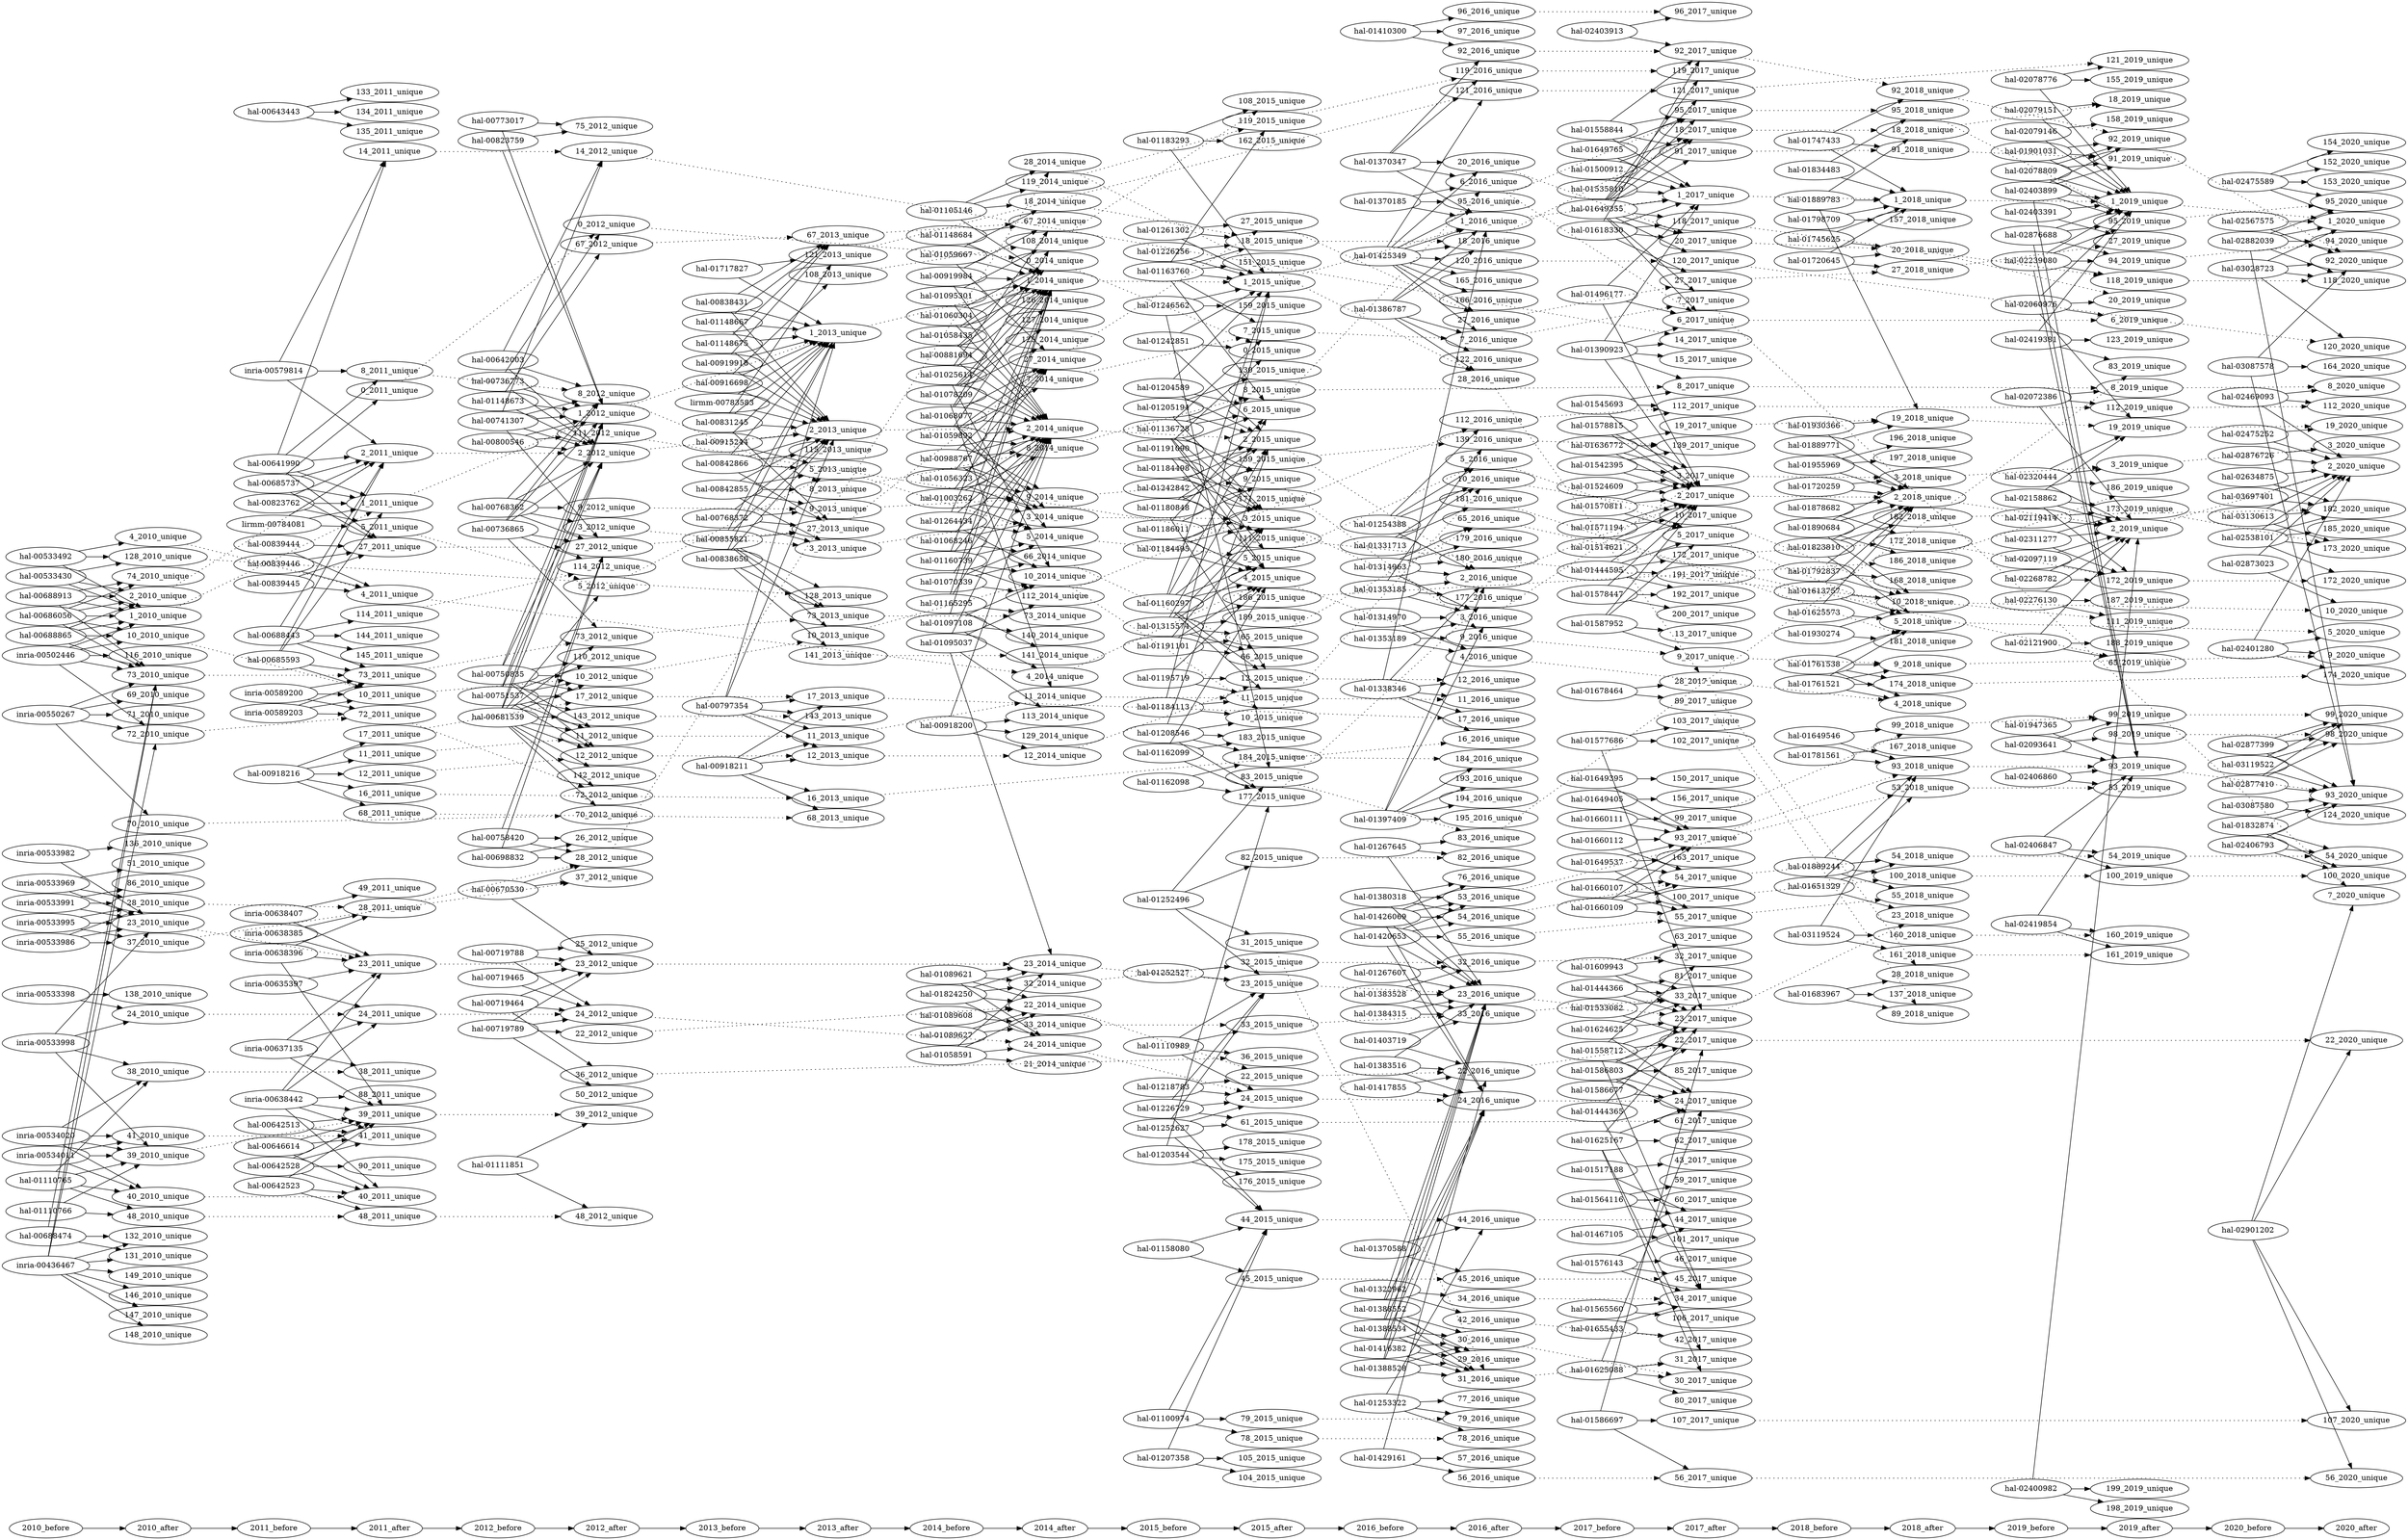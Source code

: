 digraph G {
nodesep=0.001;
rankdir=LR;
splines=False;
"2010_after" -> "2011_before"  [weight=1];
"2010_before" -> "2010_after"  [weight=1];
"2010_before" [rank=0];
"2010_after" [rank=1];
"2011_after" -> "2012_before"  [weight=1];
"2011_before" -> "2011_after"  [weight=1];
"2011_before" [rank=2];
"2011_after" [rank=3];
"2012_after" -> "2013_before"  [weight=1];
"2012_before" -> "2012_after"  [weight=1];
"2012_before" [rank=4];
"2012_after" [rank=5];
"2013_after" -> "2014_before"  [weight=1];
"2013_before" -> "2013_after"  [weight=1];
"2013_before" [rank=6];
"2013_after" [rank=7];
"2014_after" -> "2015_before"  [weight=1];
"2014_before" -> "2014_after"  [weight=1];
"2014_before" [rank=8];
"2014_after" [rank=9];
"2015_after" -> "2016_before"  [weight=1];
"2015_before" -> "2015_after"  [weight=1];
"2015_before" [rank=10];
"2015_after" [rank=11];
"2016_after" -> "2017_before"  [weight=1];
"2016_before" -> "2016_after"  [weight=1];
"2016_before" [rank=12];
"2016_after" [rank=13];
"2017_after" -> "2018_before"  [weight=1];
"2017_before" -> "2017_after"  [weight=1];
"2017_before" [rank=14];
"2017_after" [rank=15];
"2018_after" -> "2019_before"  [weight=1];
"2018_before" -> "2018_after"  [weight=1];
"2018_before" [rank=16];
"2018_after" [rank=17];
"2019_after" -> "2020_before"  [weight=1];
"2019_before" -> "2019_after"  [weight=1];
"2019_before" [rank=18];
"2019_after" [rank=19];
"2020_before" -> "2020_after"  [weight=1];
"2020_before" [rank=20];
"2020_after" [rank=21];
"0_2011_unique" [entityType=personTime, rank=3];
"0_2011_unique" -> "0_2012_unique"  [edgeType=person_time, style=dotted, weight=10000];
"0_2012_unique" [entityType=personTime, rank=5];
"0_2012_unique" -> "0_2014_unique"  [edgeType=person_time, style=dotted, weight=10000];
"0_2014_unique" [entityType=personTime, rank=9];
"0_2015_unique" [entityType=personTime, rank=11];
"0_2014_unique" -> "0_2015_unique"  [edgeType=person_time, style=dotted, weight=10000];
"1_2010_unique" [entityType=personTime, rank=1];
"1_2010_unique" -> "1_2011_unique"  [edgeType=person_time, style=dotted, weight=10000];
"1_2011_unique" [entityType=personTime, rank=3];
"1_2011_unique" -> "1_2012_unique"  [edgeType=person_time, style=dotted, weight=10000];
"1_2012_unique" [entityType=personTime, rank=5];
"1_2012_unique" -> "1_2013_unique"  [edgeType=person_time, style=dotted, weight=10000];
"1_2013_unique" [entityType=personTime, rank=7];
"1_2013_unique" -> "1_2014_unique"  [edgeType=person_time, style=dotted, weight=10000];
"1_2014_unique" [entityType=personTime, rank=9];
"1_2014_unique" -> "1_2015_unique"  [edgeType=person_time, style=dotted, weight=10000];
"1_2015_unique" [entityType=personTime, rank=11];
"1_2015_unique" -> "1_2016_unique"  [edgeType=person_time, style=dotted, weight=10000];
"1_2016_unique" [entityType=personTime, rank=13];
"1_2016_unique" -> "1_2017_unique"  [edgeType=person_time, style=dotted, weight=10000];
"1_2017_unique" [entityType=personTime, rank=15];
"1_2017_unique" -> "1_2018_unique"  [edgeType=person_time, style=dotted, weight=10000];
"1_2018_unique" [entityType=personTime, rank=17];
"1_2018_unique" -> "1_2019_unique"  [edgeType=person_time, style=dotted, weight=10000];
"1_2019_unique" [entityType=personTime, rank=19];
"1_2020_unique" [entityType=personTime, rank=21];
"1_2019_unique" -> "1_2020_unique"  [edgeType=person_time, style=dotted, weight=10000];
"2_2010_unique" [entityType=personTime, rank=1];
"2_2010_unique" -> "2_2011_unique"  [edgeType=person_time, style=dotted, weight=10000];
"2_2011_unique" [entityType=personTime, rank=3];
"2_2011_unique" -> "2_2012_unique"  [edgeType=person_time, style=dotted, weight=10000];
"2_2012_unique" [entityType=personTime, rank=5];
"2_2012_unique" -> "2_2013_unique"  [edgeType=person_time, style=dotted, weight=10000];
"2_2013_unique" [entityType=personTime, rank=7];
"2_2013_unique" -> "2_2014_unique"  [edgeType=person_time, style=dotted, weight=10000];
"2_2014_unique" [entityType=personTime, rank=9];
"2_2014_unique" -> "2_2015_unique"  [edgeType=person_time, style=dotted, weight=10000];
"2_2015_unique" [entityType=personTime, rank=11];
"2_2015_unique" -> "2_2016_unique"  [edgeType=person_time, style=dotted, weight=10000];
"2_2016_unique" [entityType=personTime, rank=13];
"2_2016_unique" -> "2_2017_unique"  [edgeType=person_time, style=dotted, weight=10000];
"2_2017_unique" [entityType=personTime, rank=15];
"2_2017_unique" -> "2_2018_unique"  [edgeType=person_time, style=dotted, weight=10000];
"2_2018_unique" [entityType=personTime, rank=17];
"2_2018_unique" -> "2_2019_unique"  [edgeType=person_time, style=dotted, weight=10000];
"2_2019_unique" [entityType=personTime, rank=19];
"2_2020_unique" [entityType=personTime, rank=21];
"2_2019_unique" -> "2_2020_unique"  [edgeType=person_time, style=dotted, weight=10000];
"3_2012_unique" [entityType=personTime, rank=5];
"3_2012_unique" -> "3_2013_unique"  [edgeType=person_time, style=dotted, weight=10000];
"3_2013_unique" [entityType=personTime, rank=7];
"3_2013_unique" -> "3_2014_unique"  [edgeType=person_time, style=dotted, weight=10000];
"3_2014_unique" [entityType=personTime, rank=9];
"3_2014_unique" -> "3_2015_unique"  [edgeType=person_time, style=dotted, weight=10000];
"3_2015_unique" [entityType=personTime, rank=11];
"3_2015_unique" -> "3_2016_unique"  [edgeType=person_time, style=dotted, weight=10000];
"3_2016_unique" [entityType=personTime, rank=13];
"3_2016_unique" -> "3_2017_unique"  [edgeType=person_time, style=dotted, weight=10000];
"3_2017_unique" [entityType=personTime, rank=15];
"3_2017_unique" -> "3_2018_unique"  [edgeType=person_time, style=dotted, weight=10000];
"3_2018_unique" [entityType=personTime, rank=17];
"3_2018_unique" -> "3_2019_unique"  [edgeType=person_time, style=dotted, weight=10000];
"3_2019_unique" [entityType=personTime, rank=19];
"3_2020_unique" [entityType=personTime, rank=21];
"3_2019_unique" -> "3_2020_unique"  [edgeType=person_time, style=dotted, weight=10000];
"4_2010_unique" [entityType=personTime, rank=1];
"4_2010_unique" -> "4_2011_unique"  [edgeType=person_time, style=dotted, weight=10000];
"4_2011_unique" [entityType=personTime, rank=3];
"4_2011_unique" -> "4_2014_unique"  [edgeType=person_time, style=dotted, weight=10000];
"4_2014_unique" [entityType=personTime, rank=9];
"4_2014_unique" -> "4_2015_unique"  [edgeType=person_time, style=dotted, weight=10000];
"4_2015_unique" [entityType=personTime, rank=11];
"4_2015_unique" -> "4_2016_unique"  [edgeType=person_time, style=dotted, weight=10000];
"4_2016_unique" [entityType=personTime, rank=13];
"4_2018_unique" [entityType=personTime, rank=17];
"4_2016_unique" -> "4_2018_unique"  [edgeType=person_time, style=dotted, weight=10000];
"5_2011_unique" [entityType=personTime, rank=3];
"5_2011_unique" -> "5_2012_unique"  [edgeType=person_time, style=dotted, weight=10000];
"5_2012_unique" [entityType=personTime, rank=5];
"5_2012_unique" -> "5_2013_unique"  [edgeType=person_time, style=dotted, weight=10000];
"5_2013_unique" [entityType=personTime, rank=7];
"5_2013_unique" -> "5_2014_unique"  [edgeType=person_time, style=dotted, weight=10000];
"5_2014_unique" [entityType=personTime, rank=9];
"5_2014_unique" -> "5_2015_unique"  [edgeType=person_time, style=dotted, weight=10000];
"5_2015_unique" [entityType=personTime, rank=11];
"5_2015_unique" -> "5_2016_unique"  [edgeType=person_time, style=dotted, weight=10000];
"5_2016_unique" [entityType=personTime, rank=13];
"5_2016_unique" -> "5_2017_unique"  [edgeType=person_time, style=dotted, weight=10000];
"5_2017_unique" [entityType=personTime, rank=15];
"5_2017_unique" -> "5_2018_unique"  [edgeType=person_time, style=dotted, weight=10000];
"5_2018_unique" [entityType=personTime, rank=17];
"5_2020_unique" [entityType=personTime, rank=21];
"5_2018_unique" -> "5_2020_unique"  [edgeType=person_time, style=dotted, weight=10000];
"6_2015_unique" [entityType=personTime, rank=11];
"6_2015_unique" -> "6_2016_unique"  [edgeType=person_time, style=dotted, weight=10000];
"6_2016_unique" [entityType=personTime, rank=13];
"6_2016_unique" -> "6_2017_unique"  [edgeType=person_time, style=dotted, weight=10000];
"6_2017_unique" [entityType=personTime, rank=15];
"6_2019_unique" [entityType=personTime, rank=19];
"6_2017_unique" -> "6_2019_unique"  [edgeType=person_time, style=dotted, weight=10000];
"7_2014_unique" [entityType=personTime, rank=9];
"7_2014_unique" -> "7_2015_unique"  [edgeType=person_time, style=dotted, weight=10000];
"7_2015_unique" [entityType=personTime, rank=11];
"7_2015_unique" -> "7_2016_unique"  [edgeType=person_time, style=dotted, weight=10000];
"7_2016_unique" [entityType=personTime, rank=13];
"7_2016_unique" -> "7_2017_unique"  [edgeType=person_time, style=dotted, weight=10000];
"7_2017_unique" [entityType=personTime, rank=15];
"7_2020_unique" [entityType=personTime, rank=21];
"7_2017_unique" -> "7_2020_unique"  [edgeType=person_time, style=dotted, weight=10000];
"8_2011_unique" [entityType=personTime, rank=3];
"8_2011_unique" -> "8_2012_unique"  [edgeType=person_time, style=dotted, weight=10000];
"8_2012_unique" [entityType=personTime, rank=5];
"8_2012_unique" -> "8_2013_unique"  [edgeType=person_time, style=dotted, weight=10000];
"8_2013_unique" [entityType=personTime, rank=7];
"8_2013_unique" -> "8_2014_unique"  [edgeType=person_time, style=dotted, weight=10000];
"8_2014_unique" [entityType=personTime, rank=9];
"8_2014_unique" -> "8_2015_unique"  [edgeType=person_time, style=dotted, weight=10000];
"8_2015_unique" [entityType=personTime, rank=11];
"8_2015_unique" -> "8_2017_unique"  [edgeType=person_time, style=dotted, weight=10000];
"8_2017_unique" [entityType=personTime, rank=15];
"8_2017_unique" -> "8_2019_unique"  [edgeType=person_time, style=dotted, weight=10000];
"8_2019_unique" [entityType=personTime, rank=19];
"8_2020_unique" [entityType=personTime, rank=21];
"8_2019_unique" -> "8_2020_unique"  [edgeType=person_time, style=dotted, weight=10000];
"9_2012_unique" [entityType=personTime, rank=5];
"9_2012_unique" -> "9_2013_unique"  [edgeType=person_time, style=dotted, weight=10000];
"9_2013_unique" [entityType=personTime, rank=7];
"9_2013_unique" -> "9_2014_unique"  [edgeType=person_time, style=dotted, weight=10000];
"9_2014_unique" [entityType=personTime, rank=9];
"9_2014_unique" -> "9_2015_unique"  [edgeType=person_time, style=dotted, weight=10000];
"9_2015_unique" [entityType=personTime, rank=11];
"9_2015_unique" -> "9_2016_unique"  [edgeType=person_time, style=dotted, weight=10000];
"9_2016_unique" [entityType=personTime, rank=13];
"9_2016_unique" -> "9_2017_unique"  [edgeType=person_time, style=dotted, weight=10000];
"9_2017_unique" [entityType=personTime, rank=15];
"9_2017_unique" -> "9_2018_unique"  [edgeType=person_time, style=dotted, weight=10000];
"9_2018_unique" [entityType=personTime, rank=17];
"9_2020_unique" [entityType=personTime, rank=21];
"9_2018_unique" -> "9_2020_unique"  [edgeType=person_time, style=dotted, weight=10000];
"10_2010_unique" [entityType=personTime, rank=1];
"10_2010_unique" -> "10_2011_unique"  [edgeType=person_time, style=dotted, weight=10000];
"10_2011_unique" [entityType=personTime, rank=3];
"10_2011_unique" -> "10_2012_unique"  [edgeType=person_time, style=dotted, weight=10000];
"10_2012_unique" [entityType=personTime, rank=5];
"10_2012_unique" -> "10_2013_unique"  [edgeType=person_time, style=dotted, weight=10000];
"10_2013_unique" [entityType=personTime, rank=7];
"10_2013_unique" -> "10_2014_unique"  [edgeType=person_time, style=dotted, weight=10000];
"10_2014_unique" [entityType=personTime, rank=9];
"10_2014_unique" -> "10_2015_unique"  [edgeType=person_time, style=dotted, weight=10000];
"10_2015_unique" [entityType=personTime, rank=11];
"10_2015_unique" -> "10_2016_unique"  [edgeType=person_time, style=dotted, weight=10000];
"10_2016_unique" [entityType=personTime, rank=13];
"10_2016_unique" -> "10_2017_unique"  [edgeType=person_time, style=dotted, weight=10000];
"10_2017_unique" [entityType=personTime, rank=15];
"10_2017_unique" -> "10_2018_unique"  [edgeType=person_time, style=dotted, weight=10000];
"10_2018_unique" [entityType=personTime, rank=17];
"10_2020_unique" [entityType=personTime, rank=21];
"10_2018_unique" -> "10_2020_unique"  [edgeType=person_time, style=dotted, weight=10000];
"11_2011_unique" [entityType=personTime, rank=3];
"11_2011_unique" -> "11_2012_unique"  [edgeType=person_time, style=dotted, weight=10000];
"11_2012_unique" [entityType=personTime, rank=5];
"11_2012_unique" -> "11_2013_unique"  [edgeType=person_time, style=dotted, weight=10000];
"11_2013_unique" [entityType=personTime, rank=7];
"11_2013_unique" -> "11_2014_unique"  [edgeType=person_time, style=dotted, weight=10000];
"11_2014_unique" [entityType=personTime, rank=9];
"11_2014_unique" -> "11_2015_unique"  [edgeType=person_time, style=dotted, weight=10000];
"11_2015_unique" [entityType=personTime, rank=11];
"11_2016_unique" [entityType=personTime, rank=13];
"11_2015_unique" -> "11_2016_unique"  [edgeType=person_time, style=dotted, weight=10000];
"12_2011_unique" [entityType=personTime, rank=3];
"12_2011_unique" -> "12_2012_unique"  [edgeType=person_time, style=dotted, weight=10000];
"12_2012_unique" [entityType=personTime, rank=5];
"12_2012_unique" -> "12_2013_unique"  [edgeType=person_time, style=dotted, weight=10000];
"12_2013_unique" [entityType=personTime, rank=7];
"12_2013_unique" -> "12_2014_unique"  [edgeType=person_time, style=dotted, weight=10000];
"12_2014_unique" [entityType=personTime, rank=9];
"12_2014_unique" -> "12_2015_unique"  [edgeType=person_time, style=dotted, weight=10000];
"12_2015_unique" [entityType=personTime, rank=11];
"12_2016_unique" [entityType=personTime, rank=13];
"12_2015_unique" -> "12_2016_unique"  [edgeType=person_time, style=dotted, weight=10000];
"13_2017_unique" [entityType=personTime, rank=15];
"14_2011_unique" [entityType=personTime, rank=3];
"14_2011_unique" -> "14_2012_unique"  [edgeType=person_time, style=dotted, weight=10000];
"14_2012_unique" [entityType=personTime, rank=5];
"14_2017_unique" [entityType=personTime, rank=15];
"14_2012_unique" -> "14_2017_unique"  [edgeType=person_time, style=dotted, weight=10000];
"15_2017_unique" [entityType=personTime, rank=15];
"16_2011_unique" [entityType=personTime, rank=3];
"16_2011_unique" -> "16_2013_unique"  [edgeType=person_time, style=dotted, weight=10000];
"16_2013_unique" [entityType=personTime, rank=7];
"16_2016_unique" [entityType=personTime, rank=13];
"16_2013_unique" -> "16_2016_unique"  [edgeType=person_time, style=dotted, weight=10000];
"17_2011_unique" [entityType=personTime, rank=3];
"17_2011_unique" -> "17_2012_unique"  [edgeType=person_time, style=dotted, weight=10000];
"17_2012_unique" [entityType=personTime, rank=5];
"17_2012_unique" -> "17_2013_unique"  [edgeType=person_time, style=dotted, weight=10000];
"17_2013_unique" [entityType=personTime, rank=7];
"17_2016_unique" [entityType=personTime, rank=13];
"17_2013_unique" -> "17_2016_unique"  [edgeType=person_time, style=dotted, weight=10000];
"18_2014_unique" [entityType=personTime, rank=9];
"18_2014_unique" -> "18_2015_unique"  [edgeType=person_time, style=dotted, weight=10000];
"18_2015_unique" [entityType=personTime, rank=11];
"18_2015_unique" -> "18_2016_unique"  [edgeType=person_time, style=dotted, weight=10000];
"18_2016_unique" [entityType=personTime, rank=13];
"18_2016_unique" -> "18_2017_unique"  [edgeType=person_time, style=dotted, weight=10000];
"18_2017_unique" [entityType=personTime, rank=15];
"18_2017_unique" -> "18_2018_unique"  [edgeType=person_time, style=dotted, weight=10000];
"18_2018_unique" [entityType=personTime, rank=17];
"18_2019_unique" [entityType=personTime, rank=19];
"18_2018_unique" -> "18_2019_unique"  [edgeType=person_time, style=dotted, weight=10000];
"19_2017_unique" [entityType=personTime, rank=15];
"19_2017_unique" -> "19_2018_unique"  [edgeType=person_time, style=dotted, weight=10000];
"19_2018_unique" [entityType=personTime, rank=17];
"19_2018_unique" -> "19_2019_unique"  [edgeType=person_time, style=dotted, weight=10000];
"19_2019_unique" [entityType=personTime, rank=19];
"19_2020_unique" [entityType=personTime, rank=21];
"19_2019_unique" -> "19_2020_unique"  [edgeType=person_time, style=dotted, weight=10000];
"20_2016_unique" [entityType=personTime, rank=13];
"20_2016_unique" -> "20_2017_unique"  [edgeType=person_time, style=dotted, weight=10000];
"20_2017_unique" [entityType=personTime, rank=15];
"20_2017_unique" -> "20_2018_unique"  [edgeType=person_time, style=dotted, weight=10000];
"20_2018_unique" [entityType=personTime, rank=17];
"20_2019_unique" [entityType=personTime, rank=19];
"20_2018_unique" -> "20_2019_unique"  [edgeType=person_time, style=dotted, weight=10000];
"21_2014_unique" [entityType=personTime, rank=9];
"22_2012_unique" [entityType=personTime, rank=5];
"22_2012_unique" -> "22_2014_unique"  [edgeType=person_time, style=dotted, weight=10000];
"22_2014_unique" [entityType=personTime, rank=9];
"22_2014_unique" -> "22_2015_unique"  [edgeType=person_time, style=dotted, weight=10000];
"22_2015_unique" [entityType=personTime, rank=11];
"22_2015_unique" -> "22_2016_unique"  [edgeType=person_time, style=dotted, weight=10000];
"22_2016_unique" [entityType=personTime, rank=13];
"22_2016_unique" -> "22_2017_unique"  [edgeType=person_time, style=dotted, weight=10000];
"22_2017_unique" [entityType=personTime, rank=15];
"22_2020_unique" [entityType=personTime, rank=21];
"22_2017_unique" -> "22_2020_unique"  [edgeType=person_time, style=dotted, weight=10000];
"23_2010_unique" [entityType=personTime, rank=1];
"23_2010_unique" -> "23_2011_unique"  [edgeType=person_time, style=dotted, weight=10000];
"23_2011_unique" [entityType=personTime, rank=3];
"23_2011_unique" -> "23_2012_unique"  [edgeType=person_time, style=dotted, weight=10000];
"23_2012_unique" [entityType=personTime, rank=5];
"23_2012_unique" -> "23_2014_unique"  [edgeType=person_time, style=dotted, weight=10000];
"23_2014_unique" [entityType=personTime, rank=9];
"23_2014_unique" -> "23_2015_unique"  [edgeType=person_time, style=dotted, weight=10000];
"23_2015_unique" [entityType=personTime, rank=11];
"23_2015_unique" -> "23_2016_unique"  [edgeType=person_time, style=dotted, weight=10000];
"23_2016_unique" [entityType=personTime, rank=13];
"23_2016_unique" -> "23_2017_unique"  [edgeType=person_time, style=dotted, weight=10000];
"23_2017_unique" [entityType=personTime, rank=15];
"23_2018_unique" [entityType=personTime, rank=17];
"23_2017_unique" -> "23_2018_unique"  [edgeType=person_time, style=dotted, weight=10000];
"24_2010_unique" [entityType=personTime, rank=1];
"24_2010_unique" -> "24_2011_unique"  [edgeType=person_time, style=dotted, weight=10000];
"24_2011_unique" [entityType=personTime, rank=3];
"24_2011_unique" -> "24_2012_unique"  [edgeType=person_time, style=dotted, weight=10000];
"24_2012_unique" [entityType=personTime, rank=5];
"24_2012_unique" -> "24_2014_unique"  [edgeType=person_time, style=dotted, weight=10000];
"24_2014_unique" [entityType=personTime, rank=9];
"24_2014_unique" -> "24_2015_unique"  [edgeType=person_time, style=dotted, weight=10000];
"24_2015_unique" [entityType=personTime, rank=11];
"24_2015_unique" -> "24_2016_unique"  [edgeType=person_time, style=dotted, weight=10000];
"24_2016_unique" [entityType=personTime, rank=13];
"24_2017_unique" [entityType=personTime, rank=15];
"24_2016_unique" -> "24_2017_unique"  [edgeType=person_time, style=dotted, weight=10000];
"25_2012_unique" [entityType=personTime, rank=5];
"26_2012_unique" [entityType=personTime, rank=5];
"27_2011_unique" [entityType=personTime, rank=3];
"27_2011_unique" -> "27_2012_unique"  [edgeType=person_time, style=dotted, weight=10000];
"27_2012_unique" [entityType=personTime, rank=5];
"27_2012_unique" -> "27_2013_unique"  [edgeType=person_time, style=dotted, weight=10000];
"27_2013_unique" [entityType=personTime, rank=7];
"27_2013_unique" -> "27_2014_unique"  [edgeType=person_time, style=dotted, weight=10000];
"27_2014_unique" [entityType=personTime, rank=9];
"27_2014_unique" -> "27_2015_unique"  [edgeType=person_time, style=dotted, weight=10000];
"27_2015_unique" [entityType=personTime, rank=11];
"27_2015_unique" -> "27_2016_unique"  [edgeType=person_time, style=dotted, weight=10000];
"27_2016_unique" [entityType=personTime, rank=13];
"27_2016_unique" -> "27_2017_unique"  [edgeType=person_time, style=dotted, weight=10000];
"27_2017_unique" [entityType=personTime, rank=15];
"27_2017_unique" -> "27_2018_unique"  [edgeType=person_time, style=dotted, weight=10000];
"27_2018_unique" [entityType=personTime, rank=17];
"27_2019_unique" [entityType=personTime, rank=19];
"27_2018_unique" -> "27_2019_unique"  [edgeType=person_time, style=dotted, weight=10000];
"28_2010_unique" [entityType=personTime, rank=1];
"28_2010_unique" -> "28_2011_unique"  [edgeType=person_time, style=dotted, weight=10000];
"28_2011_unique" [entityType=personTime, rank=3];
"28_2011_unique" -> "28_2012_unique"  [edgeType=person_time, style=dotted, weight=10000];
"28_2012_unique" [entityType=personTime, rank=5];
"28_2012_unique" -> "28_2014_unique"  [edgeType=person_time, style=dotted, weight=10000];
"28_2014_unique" [entityType=personTime, rank=9];
"28_2014_unique" -> "28_2016_unique"  [edgeType=person_time, style=dotted, weight=10000];
"28_2016_unique" [entityType=personTime, rank=13];
"28_2016_unique" -> "28_2017_unique"  [edgeType=person_time, style=dotted, weight=10000];
"28_2017_unique" [entityType=personTime, rank=15];
"28_2018_unique" [entityType=personTime, rank=17];
"28_2017_unique" -> "28_2018_unique"  [edgeType=person_time, style=dotted, weight=10000];
"29_2016_unique" [entityType=personTime, rank=13];
"30_2016_unique" [entityType=personTime, rank=13];
"30_2017_unique" [entityType=personTime, rank=15];
"30_2016_unique" -> "30_2017_unique"  [edgeType=person_time, style=dotted, weight=10000];
"31_2015_unique" [entityType=personTime, rank=11];
"31_2015_unique" -> "31_2016_unique"  [edgeType=person_time, style=dotted, weight=10000];
"31_2016_unique" [entityType=personTime, rank=13];
"31_2017_unique" [entityType=personTime, rank=15];
"31_2016_unique" -> "31_2017_unique"  [edgeType=person_time, style=dotted, weight=10000];
"32_2014_unique" [entityType=personTime, rank=9];
"32_2014_unique" -> "32_2015_unique"  [edgeType=person_time, style=dotted, weight=10000];
"32_2015_unique" [entityType=personTime, rank=11];
"32_2015_unique" -> "32_2016_unique"  [edgeType=person_time, style=dotted, weight=10000];
"32_2016_unique" [entityType=personTime, rank=13];
"32_2017_unique" [entityType=personTime, rank=15];
"32_2016_unique" -> "32_2017_unique"  [edgeType=person_time, style=dotted, weight=10000];
"33_2014_unique" [entityType=personTime, rank=9];
"33_2014_unique" -> "33_2015_unique"  [edgeType=person_time, style=dotted, weight=10000];
"33_2015_unique" [entityType=personTime, rank=11];
"33_2015_unique" -> "33_2016_unique"  [edgeType=person_time, style=dotted, weight=10000];
"33_2016_unique" [entityType=personTime, rank=13];
"33_2017_unique" [entityType=personTime, rank=15];
"33_2016_unique" -> "33_2017_unique"  [edgeType=person_time, style=dotted, weight=10000];
"34_2016_unique" [entityType=personTime, rank=13];
"34_2017_unique" [entityType=personTime, rank=15];
"34_2016_unique" -> "34_2017_unique"  [edgeType=person_time, style=dotted, weight=10000];
"36_2012_unique" [entityType=personTime, rank=5];
"36_2015_unique" [entityType=personTime, rank=11];
"36_2012_unique" -> "36_2015_unique"  [edgeType=person_time, style=dotted, weight=10000];
"37_2010_unique" [entityType=personTime, rank=1];
"37_2012_unique" [entityType=personTime, rank=5];
"37_2010_unique" -> "37_2012_unique"  [edgeType=person_time, style=dotted, weight=10000];
"38_2010_unique" [entityType=personTime, rank=1];
"38_2011_unique" [entityType=personTime, rank=3];
"38_2010_unique" -> "38_2011_unique"  [edgeType=person_time, style=dotted, weight=10000];
"39_2010_unique" [entityType=personTime, rank=1];
"39_2010_unique" -> "39_2011_unique"  [edgeType=person_time, style=dotted, weight=10000];
"39_2011_unique" [entityType=personTime, rank=3];
"39_2012_unique" [entityType=personTime, rank=5];
"39_2011_unique" -> "39_2012_unique"  [edgeType=person_time, style=dotted, weight=10000];
"40_2010_unique" [entityType=personTime, rank=1];
"40_2011_unique" [entityType=personTime, rank=3];
"40_2010_unique" -> "40_2011_unique"  [edgeType=person_time, style=dotted, weight=10000];
"41_2010_unique" [entityType=personTime, rank=1];
"41_2011_unique" [entityType=personTime, rank=3];
"41_2010_unique" -> "41_2011_unique"  [edgeType=person_time, style=dotted, weight=10000];
"42_2016_unique" [entityType=personTime, rank=13];
"42_2017_unique" [entityType=personTime, rank=15];
"42_2016_unique" -> "42_2017_unique"  [edgeType=person_time, style=dotted, weight=10000];
"43_2017_unique" [entityType=personTime, rank=15];
"44_2015_unique" [entityType=personTime, rank=11];
"44_2015_unique" -> "44_2016_unique"  [edgeType=person_time, style=dotted, weight=10000];
"44_2016_unique" [entityType=personTime, rank=13];
"44_2017_unique" [entityType=personTime, rank=15];
"44_2016_unique" -> "44_2017_unique"  [edgeType=person_time, style=dotted, weight=10000];
"45_2015_unique" [entityType=personTime, rank=11];
"45_2015_unique" -> "45_2016_unique"  [edgeType=person_time, style=dotted, weight=10000];
"45_2016_unique" [entityType=personTime, rank=13];
"45_2017_unique" [entityType=personTime, rank=15];
"45_2016_unique" -> "45_2017_unique"  [edgeType=person_time, style=dotted, weight=10000];
"46_2017_unique" [entityType=personTime, rank=15];
"48_2010_unique" [entityType=personTime, rank=1];
"48_2010_unique" -> "48_2011_unique"  [edgeType=person_time, style=dotted, weight=10000];
"48_2011_unique" [entityType=personTime, rank=3];
"48_2012_unique" [entityType=personTime, rank=5];
"48_2011_unique" -> "48_2012_unique"  [edgeType=person_time, style=dotted, weight=10000];
"49_2011_unique" [entityType=personTime, rank=3];
"50_2012_unique" [entityType=personTime, rank=5];
"51_2010_unique" [entityType=personTime, rank=1];
"53_2016_unique" [entityType=personTime, rank=13];
"53_2016_unique" -> "53_2018_unique"  [edgeType=person_time, style=dotted, weight=10000];
"53_2018_unique" [entityType=personTime, rank=17];
"53_2019_unique" [entityType=personTime, rank=19];
"53_2018_unique" -> "53_2019_unique"  [edgeType=person_time, style=dotted, weight=10000];
"54_2016_unique" [entityType=personTime, rank=13];
"54_2016_unique" -> "54_2017_unique"  [edgeType=person_time, style=dotted, weight=10000];
"54_2017_unique" [entityType=personTime, rank=15];
"54_2017_unique" -> "54_2018_unique"  [edgeType=person_time, style=dotted, weight=10000];
"54_2018_unique" [entityType=personTime, rank=17];
"54_2018_unique" -> "54_2019_unique"  [edgeType=person_time, style=dotted, weight=10000];
"54_2019_unique" [entityType=personTime, rank=19];
"54_2020_unique" [entityType=personTime, rank=21];
"54_2019_unique" -> "54_2020_unique"  [edgeType=person_time, style=dotted, weight=10000];
"55_2016_unique" [entityType=personTime, rank=13];
"55_2016_unique" -> "55_2017_unique"  [edgeType=person_time, style=dotted, weight=10000];
"55_2017_unique" [entityType=personTime, rank=15];
"55_2018_unique" [entityType=personTime, rank=17];
"55_2017_unique" -> "55_2018_unique"  [edgeType=person_time, style=dotted, weight=10000];
"56_2016_unique" [entityType=personTime, rank=13];
"56_2016_unique" -> "56_2017_unique"  [edgeType=person_time, style=dotted, weight=10000];
"56_2017_unique" [entityType=personTime, rank=15];
"56_2020_unique" [entityType=personTime, rank=21];
"56_2017_unique" -> "56_2020_unique"  [edgeType=person_time, style=dotted, weight=10000];
"57_2016_unique" [entityType=personTime, rank=13];
"59_2017_unique" [entityType=personTime, rank=15];
"60_2017_unique" [entityType=personTime, rank=15];
"61_2015_unique" [entityType=personTime, rank=11];
"61_2017_unique" [entityType=personTime, rank=15];
"61_2015_unique" -> "61_2017_unique"  [edgeType=person_time, style=dotted, weight=10000];
"62_2017_unique" [entityType=personTime, rank=15];
"63_2017_unique" [entityType=personTime, rank=15];
"65_2015_unique" [entityType=personTime, rank=11];
"65_2015_unique" -> "65_2016_unique"  [edgeType=person_time, style=dotted, weight=10000];
"65_2016_unique" [entityType=personTime, rank=13];
"65_2019_unique" [entityType=personTime, rank=19];
"65_2016_unique" -> "65_2019_unique"  [edgeType=person_time, style=dotted, weight=10000];
"66_2014_unique" [entityType=personTime, rank=9];
"66_2015_unique" [entityType=personTime, rank=11];
"66_2014_unique" -> "66_2015_unique"  [edgeType=person_time, style=dotted, weight=10000];
"67_2012_unique" [entityType=personTime, rank=5];
"67_2012_unique" -> "67_2013_unique"  [edgeType=person_time, style=dotted, weight=10000];
"67_2013_unique" [entityType=personTime, rank=7];
"67_2014_unique" [entityType=personTime, rank=9];
"67_2013_unique" -> "67_2014_unique"  [edgeType=person_time, style=dotted, weight=10000];
"68_2011_unique" [entityType=personTime, rank=3];
"68_2013_unique" [entityType=personTime, rank=7];
"68_2011_unique" -> "68_2013_unique"  [edgeType=person_time, style=dotted, weight=10000];
"69_2010_unique" [entityType=personTime, rank=1];
"70_2010_unique" [entityType=personTime, rank=1];
"70_2012_unique" [entityType=personTime, rank=5];
"70_2010_unique" -> "70_2012_unique"  [edgeType=person_time, style=dotted, weight=10000];
"71_2010_unique" [entityType=personTime, rank=1];
"72_2010_unique" [entityType=personTime, rank=1];
"72_2010_unique" -> "72_2011_unique"  [edgeType=person_time, style=dotted, weight=10000];
"72_2011_unique" [entityType=personTime, rank=3];
"72_2012_unique" [entityType=personTime, rank=5];
"72_2011_unique" -> "72_2012_unique"  [edgeType=person_time, style=dotted, weight=10000];
"73_2010_unique" [entityType=personTime, rank=1];
"73_2010_unique" -> "73_2011_unique"  [edgeType=person_time, style=dotted, weight=10000];
"73_2011_unique" [entityType=personTime, rank=3];
"73_2011_unique" -> "73_2012_unique"  [edgeType=person_time, style=dotted, weight=10000];
"73_2012_unique" [entityType=personTime, rank=5];
"73_2012_unique" -> "73_2013_unique"  [edgeType=person_time, style=dotted, weight=10000];
"73_2013_unique" [entityType=personTime, rank=7];
"73_2014_unique" [entityType=personTime, rank=9];
"73_2013_unique" -> "73_2014_unique"  [edgeType=person_time, style=dotted, weight=10000];
"74_2010_unique" [entityType=personTime, rank=1];
"75_2012_unique" [entityType=personTime, rank=5];
"76_2016_unique" [entityType=personTime, rank=13];
"77_2016_unique" [entityType=personTime, rank=13];
"78_2015_unique" [entityType=personTime, rank=11];
"78_2016_unique" [entityType=personTime, rank=13];
"78_2015_unique" -> "78_2016_unique"  [edgeType=person_time, style=dotted, weight=10000];
"79_2015_unique" [entityType=personTime, rank=11];
"79_2016_unique" [entityType=personTime, rank=13];
"79_2015_unique" -> "79_2016_unique"  [edgeType=person_time, style=dotted, weight=10000];
"80_2017_unique" [entityType=personTime, rank=15];
"81_2017_unique" [entityType=personTime, rank=15];
"82_2015_unique" [entityType=personTime, rank=11];
"82_2016_unique" [entityType=personTime, rank=13];
"82_2015_unique" -> "82_2016_unique"  [edgeType=person_time, style=dotted, weight=10000];
"83_2015_unique" [entityType=personTime, rank=11];
"83_2015_unique" -> "83_2016_unique"  [edgeType=person_time, style=dotted, weight=10000];
"83_2016_unique" [entityType=personTime, rank=13];
"83_2019_unique" [entityType=personTime, rank=19];
"83_2016_unique" -> "83_2019_unique"  [edgeType=person_time, style=dotted, weight=10000];
"85_2017_unique" [entityType=personTime, rank=15];
"86_2010_unique" [entityType=personTime, rank=1];
"88_2011_unique" [entityType=personTime, rank=3];
"89_2017_unique" [entityType=personTime, rank=15];
"89_2018_unique" [entityType=personTime, rank=17];
"89_2017_unique" -> "89_2018_unique"  [edgeType=person_time, style=dotted, weight=10000];
"90_2011_unique" [entityType=personTime, rank=3];
"91_2017_unique" [entityType=personTime, rank=15];
"91_2017_unique" -> "91_2018_unique"  [edgeType=person_time, style=dotted, weight=10000];
"91_2018_unique" [entityType=personTime, rank=17];
"91_2019_unique" [entityType=personTime, rank=19];
"91_2018_unique" -> "91_2019_unique"  [edgeType=person_time, style=dotted, weight=10000];
"92_2016_unique" [entityType=personTime, rank=13];
"92_2016_unique" -> "92_2017_unique"  [edgeType=person_time, style=dotted, weight=10000];
"92_2017_unique" [entityType=personTime, rank=15];
"92_2017_unique" -> "92_2018_unique"  [edgeType=person_time, style=dotted, weight=10000];
"92_2018_unique" [entityType=personTime, rank=17];
"92_2018_unique" -> "92_2019_unique"  [edgeType=person_time, style=dotted, weight=10000];
"92_2019_unique" [entityType=personTime, rank=19];
"92_2020_unique" [entityType=personTime, rank=21];
"92_2019_unique" -> "92_2020_unique"  [edgeType=person_time, style=dotted, weight=10000];
"93_2017_unique" [entityType=personTime, rank=15];
"93_2017_unique" -> "93_2018_unique"  [edgeType=person_time, style=dotted, weight=10000];
"93_2018_unique" [entityType=personTime, rank=17];
"93_2018_unique" -> "93_2019_unique"  [edgeType=person_time, style=dotted, weight=10000];
"93_2019_unique" [entityType=personTime, rank=19];
"93_2020_unique" [entityType=personTime, rank=21];
"93_2019_unique" -> "93_2020_unique"  [edgeType=person_time, style=dotted, weight=10000];
"94_2019_unique" [entityType=personTime, rank=19];
"94_2020_unique" [entityType=personTime, rank=21];
"94_2019_unique" -> "94_2020_unique"  [edgeType=person_time, style=dotted, weight=10000];
"95_2016_unique" [entityType=personTime, rank=13];
"95_2016_unique" -> "95_2017_unique"  [edgeType=person_time, style=dotted, weight=10000];
"95_2017_unique" [entityType=personTime, rank=15];
"95_2017_unique" -> "95_2018_unique"  [edgeType=person_time, style=dotted, weight=10000];
"95_2018_unique" [entityType=personTime, rank=17];
"95_2018_unique" -> "95_2019_unique"  [edgeType=person_time, style=dotted, weight=10000];
"95_2019_unique" [entityType=personTime, rank=19];
"95_2020_unique" [entityType=personTime, rank=21];
"95_2019_unique" -> "95_2020_unique"  [edgeType=person_time, style=dotted, weight=10000];
"96_2016_unique" [entityType=personTime, rank=13];
"96_2017_unique" [entityType=personTime, rank=15];
"96_2016_unique" -> "96_2017_unique"  [edgeType=person_time, style=dotted, weight=10000];
"97_2016_unique" [entityType=personTime, rank=13];
"98_2019_unique" [entityType=personTime, rank=19];
"98_2020_unique" [entityType=personTime, rank=21];
"98_2019_unique" -> "98_2020_unique"  [edgeType=person_time, style=dotted, weight=10000];
"99_2017_unique" [entityType=personTime, rank=15];
"99_2017_unique" -> "99_2018_unique"  [edgeType=person_time, style=dotted, weight=10000];
"99_2018_unique" [entityType=personTime, rank=17];
"99_2018_unique" -> "99_2019_unique"  [edgeType=person_time, style=dotted, weight=10000];
"99_2019_unique" [entityType=personTime, rank=19];
"99_2020_unique" [entityType=personTime, rank=21];
"99_2019_unique" -> "99_2020_unique"  [edgeType=person_time, style=dotted, weight=10000];
"100_2017_unique" [entityType=personTime, rank=15];
"100_2017_unique" -> "100_2018_unique"  [edgeType=person_time, style=dotted, weight=10000];
"100_2018_unique" [entityType=personTime, rank=17];
"100_2018_unique" -> "100_2019_unique"  [edgeType=person_time, style=dotted, weight=10000];
"100_2019_unique" [entityType=personTime, rank=19];
"100_2020_unique" [entityType=personTime, rank=21];
"100_2019_unique" -> "100_2020_unique"  [edgeType=person_time, style=dotted, weight=10000];
"101_2017_unique" [entityType=personTime, rank=15];
"102_2017_unique" [entityType=personTime, rank=15];
"103_2017_unique" [entityType=personTime, rank=15];
"104_2015_unique" [entityType=personTime, rank=11];
"105_2015_unique" [entityType=personTime, rank=11];
"106_2017_unique" [entityType=personTime, rank=15];
"107_2017_unique" [entityType=personTime, rank=15];
"107_2020_unique" [entityType=personTime, rank=21];
"107_2017_unique" -> "107_2020_unique"  [edgeType=person_time, style=dotted, weight=10000];
"108_2013_unique" [entityType=personTime, rank=7];
"108_2013_unique" -> "108_2014_unique"  [edgeType=person_time, style=dotted, weight=10000];
"108_2014_unique" [entityType=personTime, rank=9];
"108_2015_unique" [entityType=personTime, rank=11];
"108_2014_unique" -> "108_2015_unique"  [edgeType=person_time, style=dotted, weight=10000];
"110_2012_unique" [entityType=personTime, rank=5];
"111_2012_unique" [entityType=personTime, rank=5];
"111_2012_unique" -> "111_2015_unique"  [edgeType=person_time, style=dotted, weight=10000];
"111_2015_unique" [entityType=personTime, rank=11];
"111_2019_unique" [entityType=personTime, rank=19];
"111_2015_unique" -> "111_2019_unique"  [edgeType=person_time, style=dotted, weight=10000];
"112_2014_unique" [entityType=personTime, rank=9];
"112_2014_unique" -> "112_2016_unique"  [edgeType=person_time, style=dotted, weight=10000];
"112_2016_unique" [entityType=personTime, rank=13];
"112_2016_unique" -> "112_2017_unique"  [edgeType=person_time, style=dotted, weight=10000];
"112_2017_unique" [entityType=personTime, rank=15];
"112_2017_unique" -> "112_2019_unique"  [edgeType=person_time, style=dotted, weight=10000];
"112_2019_unique" [entityType=personTime, rank=19];
"112_2020_unique" [entityType=personTime, rank=21];
"112_2019_unique" -> "112_2020_unique"  [edgeType=person_time, style=dotted, weight=10000];
"113_2014_unique" [entityType=personTime, rank=9];
"114_2011_unique" [entityType=personTime, rank=3];
"114_2012_unique" [entityType=personTime, rank=5];
"114_2011_unique" -> "114_2012_unique"  [edgeType=person_time, style=dotted, weight=10000];
"115_2013_unique" [entityType=personTime, rank=7];
"116_2010_unique" [entityType=personTime, rank=1];
"118_2017_unique" [entityType=personTime, rank=15];
"118_2017_unique" -> "118_2019_unique"  [edgeType=person_time, style=dotted, weight=10000];
"118_2019_unique" [entityType=personTime, rank=19];
"118_2020_unique" [entityType=personTime, rank=21];
"118_2019_unique" -> "118_2020_unique"  [edgeType=person_time, style=dotted, weight=10000];
"119_2014_unique" [entityType=personTime, rank=9];
"119_2014_unique" -> "119_2015_unique"  [edgeType=person_time, style=dotted, weight=10000];
"119_2015_unique" [entityType=personTime, rank=11];
"119_2015_unique" -> "119_2016_unique"  [edgeType=person_time, style=dotted, weight=10000];
"119_2016_unique" [entityType=personTime, rank=13];
"119_2017_unique" [entityType=personTime, rank=15];
"119_2016_unique" -> "119_2017_unique"  [edgeType=person_time, style=dotted, weight=10000];
"120_2016_unique" [entityType=personTime, rank=13];
"120_2016_unique" -> "120_2017_unique"  [edgeType=person_time, style=dotted, weight=10000];
"120_2017_unique" [entityType=personTime, rank=15];
"120_2020_unique" [entityType=personTime, rank=21];
"120_2017_unique" -> "120_2020_unique"  [edgeType=person_time, style=dotted, weight=10000];
"121_2013_unique" [entityType=personTime, rank=7];
"121_2013_unique" -> "121_2016_unique"  [edgeType=person_time, style=dotted, weight=10000];
"121_2016_unique" [entityType=personTime, rank=13];
"121_2016_unique" -> "121_2017_unique"  [edgeType=person_time, style=dotted, weight=10000];
"121_2017_unique" [entityType=personTime, rank=15];
"121_2019_unique" [entityType=personTime, rank=19];
"121_2017_unique" -> "121_2019_unique"  [edgeType=person_time, style=dotted, weight=10000];
"122_2016_unique" [entityType=personTime, rank=13];
"123_2019_unique" [entityType=personTime, rank=19];
"124_2020_unique" [entityType=personTime, rank=21];
"125_2014_unique" [entityType=personTime, rank=9];
"126_2014_unique" [entityType=personTime, rank=9];
"127_2014_unique" [entityType=personTime, rank=9];
"128_2010_unique" [entityType=personTime, rank=1];
"128_2013_unique" [entityType=personTime, rank=7];
"128_2010_unique" -> "128_2013_unique"  [edgeType=person_time, style=dotted, weight=10000];
"129_2014_unique" [entityType=personTime, rank=9];
"130_2015_unique" [entityType=personTime, rank=11];
"131_2010_unique" [entityType=personTime, rank=1];
"132_2010_unique" [entityType=personTime, rank=1];
"133_2011_unique" [entityType=personTime, rank=3];
"134_2011_unique" [entityType=personTime, rank=3];
"135_2011_unique" [entityType=personTime, rank=3];
"136_2010_unique" [entityType=personTime, rank=1];
"137_2018_unique" [entityType=personTime, rank=17];
"138_2010_unique" [entityType=personTime, rank=1];
"139_2015_unique" [entityType=personTime, rank=11];
"139_2015_unique" -> "139_2016_unique"  [edgeType=person_time, style=dotted, weight=10000];
"139_2016_unique" [entityType=personTime, rank=13];
"139_2017_unique" [entityType=personTime, rank=15];
"139_2016_unique" -> "139_2017_unique"  [edgeType=person_time, style=dotted, weight=10000];
"140_2014_unique" [entityType=personTime, rank=9];
"141_2013_unique" [entityType=personTime, rank=7];
"141_2014_unique" [entityType=personTime, rank=9];
"141_2013_unique" -> "141_2014_unique"  [edgeType=person_time, style=dotted, weight=10000];
"142_2012_unique" [entityType=personTime, rank=5];
"143_2012_unique" [entityType=personTime, rank=5];
"143_2013_unique" [entityType=personTime, rank=7];
"143_2012_unique" -> "143_2013_unique"  [edgeType=person_time, style=dotted, weight=10000];
"144_2011_unique" [entityType=personTime, rank=3];
"145_2011_unique" [entityType=personTime, rank=3];
"146_2010_unique" [entityType=personTime, rank=1];
"147_2010_unique" [entityType=personTime, rank=1];
"148_2010_unique" [entityType=personTime, rank=1];
"149_2010_unique" [entityType=personTime, rank=1];
"150_2017_unique" [entityType=personTime, rank=15];
"151_2015_unique" [entityType=personTime, rank=11];
"152_2020_unique" [entityType=personTime, rank=21];
"153_2020_unique" [entityType=personTime, rank=21];
"154_2020_unique" [entityType=personTime, rank=21];
"155_2019_unique" [entityType=personTime, rank=19];
"156_2017_unique" [entityType=personTime, rank=15];
"157_2018_unique" [entityType=personTime, rank=17];
"158_2019_unique" [entityType=personTime, rank=19];
"159_2015_unique" [entityType=personTime, rank=11];
"160_2018_unique" [entityType=personTime, rank=17];
"160_2019_unique" [entityType=personTime, rank=19];
"160_2018_unique" -> "160_2019_unique"  [edgeType=person_time, style=dotted, weight=10000];
"161_2018_unique" [entityType=personTime, rank=17];
"161_2019_unique" [entityType=personTime, rank=19];
"161_2018_unique" -> "161_2019_unique"  [edgeType=person_time, style=dotted, weight=10000];
"162_2015_unique" [entityType=personTime, rank=11];
"163_2017_unique" [entityType=personTime, rank=15];
"164_2020_unique" [entityType=personTime, rank=21];
"165_2016_unique" [entityType=personTime, rank=13];
"166_2016_unique" [entityType=personTime, rank=13];
"167_2018_unique" [entityType=personTime, rank=17];
"168_2018_unique" [entityType=personTime, rank=17];
"171_2015_unique" [entityType=personTime, rank=11];
"172_2017_unique" [entityType=personTime, rank=15];
"172_2017_unique" -> "172_2018_unique"  [edgeType=person_time, style=dotted, weight=10000];
"172_2018_unique" [entityType=personTime, rank=17];
"172_2018_unique" -> "172_2019_unique"  [edgeType=person_time, style=dotted, weight=10000];
"172_2019_unique" [entityType=personTime, rank=19];
"172_2020_unique" [entityType=personTime, rank=21];
"172_2019_unique" -> "172_2020_unique"  [edgeType=person_time, style=dotted, weight=10000];
"173_2019_unique" [entityType=personTime, rank=19];
"173_2020_unique" [entityType=personTime, rank=21];
"173_2019_unique" -> "173_2020_unique"  [edgeType=person_time, style=dotted, weight=10000];
"174_2018_unique" [entityType=personTime, rank=17];
"174_2020_unique" [entityType=personTime, rank=21];
"174_2018_unique" -> "174_2020_unique"  [edgeType=person_time, style=dotted, weight=10000];
"175_2015_unique" [entityType=personTime, rank=11];
"176_2015_unique" [entityType=personTime, rank=11];
"177_2015_unique" [entityType=personTime, rank=11];
"177_2016_unique" [entityType=personTime, rank=13];
"177_2015_unique" -> "177_2016_unique"  [edgeType=person_time, style=dotted, weight=10000];
"178_2015_unique" [entityType=personTime, rank=11];
"179_2016_unique" [entityType=personTime, rank=13];
"180_2016_unique" [entityType=personTime, rank=13];
"181_2016_unique" [entityType=personTime, rank=13];
"181_2018_unique" [entityType=personTime, rank=17];
"181_2016_unique" -> "181_2018_unique"  [edgeType=person_time, style=dotted, weight=10000];
"182_2018_unique" [entityType=personTime, rank=17];
"182_2020_unique" [entityType=personTime, rank=21];
"182_2018_unique" -> "182_2020_unique"  [edgeType=person_time, style=dotted, weight=10000];
"183_2015_unique" [entityType=personTime, rank=11];
"184_2015_unique" [entityType=personTime, rank=11];
"184_2016_unique" [entityType=personTime, rank=13];
"184_2015_unique" -> "184_2016_unique"  [edgeType=person_time, style=dotted, weight=10000];
"185_2020_unique" [entityType=personTime, rank=21];
"186_2015_unique" [entityType=personTime, rank=11];
"186_2015_unique" -> "186_2018_unique"  [edgeType=person_time, style=dotted, weight=10000];
"186_2018_unique" [entityType=personTime, rank=17];
"186_2019_unique" [entityType=personTime, rank=19];
"186_2018_unique" -> "186_2019_unique"  [edgeType=person_time, style=dotted, weight=10000];
"187_2019_unique" [entityType=personTime, rank=19];
"188_2019_unique" [entityType=personTime, rank=19];
"189_2015_unique" [entityType=personTime, rank=11];
"191_2017_unique" [entityType=personTime, rank=15];
"192_2017_unique" [entityType=personTime, rank=15];
"193_2016_unique" [entityType=personTime, rank=13];
"194_2016_unique" [entityType=personTime, rank=13];
"195_2016_unique" [entityType=personTime, rank=13];
"196_2018_unique" [entityType=personTime, rank=17];
"197_2018_unique" [entityType=personTime, rank=17];
"198_2019_unique" [entityType=personTime, rank=19];
"199_2019_unique" [entityType=personTime, rank=19];
"200_2017_unique" [entityType=personTime, rank=15];
"inria-00533998" [entityType=document, rank=0];
"inria-00533998" -> "23_2010_unique"  [edgeType=document_mention, weight=1];
"inria-00533998" -> "24_2010_unique"  [edgeType=document_mention, weight=1];
"inria-00533998" -> "38_2010_unique"  [edgeType=document_mention, weight=1];
"inria-00533998" -> "39_2010_unique"  [edgeType=document_mention, weight=1];
"inria-00533986" [entityType=document, rank=0];
"inria-00533986" -> "37_2010_unique"  [edgeType=document_mention, weight=1];
"inria-00533986" -> "23_2010_unique"  [edgeType=document_mention, weight=1];
"inria-00533986" -> "28_2010_unique"  [edgeType=document_mention, weight=1];
"inria-00534011" [entityType=document, rank=0];
"inria-00534011" -> "39_2010_unique"  [edgeType=document_mention, weight=1];
"inria-00534011" -> "40_2010_unique"  [edgeType=document_mention, weight=1];
"inria-00534011" -> "41_2010_unique"  [edgeType=document_mention, weight=1];
"inria-00534020" [entityType=document, rank=0];
"inria-00534020" -> "39_2010_unique"  [edgeType=document_mention, weight=1];
"inria-00534020" -> "40_2010_unique"  [edgeType=document_mention, weight=1];
"inria-00534020" -> "38_2010_unique"  [edgeType=document_mention, weight=1];
"inria-00534020" -> "41_2010_unique"  [edgeType=document_mention, weight=1];
"inria-00533995" [entityType=document, rank=0];
"inria-00533995" -> "37_2010_unique"  [edgeType=document_mention, weight=1];
"inria-00533995" -> "23_2010_unique"  [edgeType=document_mention, weight=1];
"inria-00533995" -> "28_2010_unique"  [edgeType=document_mention, weight=1];
"inria-00533969" [entityType=document, rank=0];
"inria-00533969" -> "51_2010_unique"  [edgeType=document_mention, weight=1];
"inria-00533969" -> "23_2010_unique"  [edgeType=document_mention, weight=1];
"inria-00533969" -> "28_2010_unique"  [edgeType=document_mention, weight=1];
"hal-01110765" [entityType=document, rank=0];
"hal-01110765" -> "39_2010_unique"  [edgeType=document_mention, weight=1];
"hal-01110765" -> "40_2010_unique"  [edgeType=document_mention, weight=1];
"hal-01110765" -> "38_2010_unique"  [edgeType=document_mention, weight=1];
"hal-01110765" -> "48_2010_unique"  [edgeType=document_mention, weight=1];
"inria-00550267" [entityType=document, rank=0];
"inria-00550267" -> "69_2010_unique"  [edgeType=document_mention, weight=1];
"inria-00550267" -> "70_2010_unique"  [edgeType=document_mention, weight=1];
"inria-00550267" -> "71_2010_unique"  [edgeType=document_mention, weight=1];
"inria-00550267" -> "72_2010_unique"  [edgeType=document_mention, weight=1];
"inria-00550267" -> "73_2010_unique"  [edgeType=document_mention, weight=1];
"hal-00688913" [entityType=document, rank=0];
"hal-00688913" -> "74_2010_unique"  [edgeType=document_mention, weight=1];
"hal-00688913" -> "2_2010_unique"  [edgeType=document_mention, weight=1];
"hal-00688913" -> "1_2010_unique"  [edgeType=document_mention, weight=1];
"hal-00688913" -> "73_2010_unique"  [edgeType=document_mention, weight=1];
"inria-00533991" [entityType=document, rank=0];
"inria-00533991" -> "86_2010_unique"  [edgeType=document_mention, weight=1];
"inria-00533991" -> "23_2010_unique"  [edgeType=document_mention, weight=1];
"inria-00533991" -> "28_2010_unique"  [edgeType=document_mention, weight=1];
"hal-00686056" [entityType=document, rank=0];
"hal-00686056" -> "10_2010_unique"  [edgeType=document_mention, weight=1];
"hal-00686056" -> "74_2010_unique"  [edgeType=document_mention, weight=1];
"hal-00686056" -> "73_2010_unique"  [edgeType=document_mention, weight=1];
"hal-00686056" -> "1_2010_unique"  [edgeType=document_mention, weight=1];
"hal-00686056" -> "2_2010_unique"  [edgeType=document_mention, weight=1];
"inria-00502446" [entityType=document, rank=0];
"inria-00502446" -> "73_2010_unique"  [edgeType=document_mention, weight=1];
"inria-00502446" -> "72_2010_unique"  [edgeType=document_mention, weight=1];
"inria-00502446" -> "10_2010_unique"  [edgeType=document_mention, weight=1];
"inria-00502446" -> "116_2010_unique"  [edgeType=document_mention, weight=1];
"inria-00502446" -> "1_2010_unique"  [edgeType=document_mention, weight=1];
"hal-00533492" [entityType=document, rank=0];
"hal-00533492" -> "128_2010_unique"  [edgeType=document_mention, weight=1];
"hal-00533492" -> "1_2010_unique"  [edgeType=document_mention, weight=1];
"hal-00533492" -> "4_2010_unique"  [edgeType=document_mention, weight=1];
"hal-00688865" [entityType=document, rank=0];
"hal-00688865" -> "10_2010_unique"  [edgeType=document_mention, weight=1];
"hal-00688865" -> "73_2010_unique"  [edgeType=document_mention, weight=1];
"hal-00688865" -> "1_2010_unique"  [edgeType=document_mention, weight=1];
"hal-00688865" -> "2_2010_unique"  [edgeType=document_mention, weight=1];
"hal-00688474" [entityType=document, rank=0];
"hal-00688474" -> "73_2010_unique"  [edgeType=document_mention, weight=1];
"hal-00688474" -> "131_2010_unique"  [edgeType=document_mention, weight=1];
"hal-00688474" -> "132_2010_unique"  [edgeType=document_mention, weight=1];
"inria-00533982" [entityType=document, rank=0];
"inria-00533982" -> "136_2010_unique"  [edgeType=document_mention, weight=1];
"inria-00533982" -> "23_2010_unique"  [edgeType=document_mention, weight=1];
"inria-00533398" [entityType=document, rank=0];
"inria-00533398" -> "138_2010_unique"  [edgeType=document_mention, weight=1];
"inria-00533398" -> "24_2010_unique"  [edgeType=document_mention, weight=1];
"hal-01110766" [entityType=document, rank=0];
"hal-01110766" -> "39_2010_unique"  [edgeType=document_mention, weight=1];
"hal-01110766" -> "48_2010_unique"  [edgeType=document_mention, weight=1];
"hal-00533430" [entityType=document, rank=0];
"hal-00533430" -> "128_2010_unique"  [edgeType=document_mention, weight=1];
"hal-00533430" -> "2_2010_unique"  [edgeType=document_mention, weight=1];
"hal-00533430" -> "1_2010_unique"  [edgeType=document_mention, weight=1];
"inria-00436467" [entityType=document, rank=0];
"inria-00436467" -> "146_2010_unique"  [edgeType=document_mention, weight=1];
"inria-00436467" -> "131_2010_unique"  [edgeType=document_mention, weight=1];
"inria-00436467" -> "147_2010_unique"  [edgeType=document_mention, weight=1];
"inria-00436467" -> "73_2010_unique"  [edgeType=document_mention, weight=1];
"inria-00436467" -> "148_2010_unique"  [edgeType=document_mention, weight=1];
"inria-00436467" -> "132_2010_unique"  [edgeType=document_mention, weight=1];
"inria-00436467" -> "149_2010_unique"  [edgeType=document_mention, weight=1];
"inria-00436467" -> "72_2010_unique"  [edgeType=document_mention, weight=1];
subgraph "0_after" {
rank=same;
"2010_after" [rank=1];
"1_2010_unique" [entityType=personTime, rank=1];
"2_2010_unique" [entityType=personTime, rank=1];
"4_2010_unique" [entityType=personTime, rank=1];
"10_2010_unique" [entityType=personTime, rank=1];
"23_2010_unique" [entityType=personTime, rank=1];
"24_2010_unique" [entityType=personTime, rank=1];
"28_2010_unique" [entityType=personTime, rank=1];
"37_2010_unique" [entityType=personTime, rank=1];
"38_2010_unique" [entityType=personTime, rank=1];
"39_2010_unique" [entityType=personTime, rank=1];
"40_2010_unique" [entityType=personTime, rank=1];
"41_2010_unique" [entityType=personTime, rank=1];
"48_2010_unique" [entityType=personTime, rank=1];
"51_2010_unique" [entityType=personTime, rank=1];
"69_2010_unique" [entityType=personTime, rank=1];
"70_2010_unique" [entityType=personTime, rank=1];
"71_2010_unique" [entityType=personTime, rank=1];
"72_2010_unique" [entityType=personTime, rank=1];
"73_2010_unique" [entityType=personTime, rank=1];
"74_2010_unique" [entityType=personTime, rank=1];
"86_2010_unique" [entityType=personTime, rank=1];
"116_2010_unique" [entityType=personTime, rank=1];
"128_2010_unique" [entityType=personTime, rank=1];
"131_2010_unique" [entityType=personTime, rank=1];
"132_2010_unique" [entityType=personTime, rank=1];
"136_2010_unique" [entityType=personTime, rank=1];
"138_2010_unique" [entityType=personTime, rank=1];
"146_2010_unique" [entityType=personTime, rank=1];
"147_2010_unique" [entityType=personTime, rank=1];
"148_2010_unique" [entityType=personTime, rank=1];
"149_2010_unique" [entityType=personTime, rank=1];
}

subgraph "0_before" {
rank=same;
"2010_before" [rank=0];
"inria-00533998" [entityType=document, rank=0];
"inria-00533986" [entityType=document, rank=0];
"inria-00534011" [entityType=document, rank=0];
"inria-00534020" [entityType=document, rank=0];
"inria-00533995" [entityType=document, rank=0];
"inria-00533969" [entityType=document, rank=0];
"hal-01110765" [entityType=document, rank=0];
"inria-00550267" [entityType=document, rank=0];
"hal-00688913" [entityType=document, rank=0];
"inria-00533991" [entityType=document, rank=0];
"hal-00686056" [entityType=document, rank=0];
"inria-00502446" [entityType=document, rank=0];
"hal-00533492" [entityType=document, rank=0];
"hal-00688865" [entityType=document, rank=0];
"hal-00688474" [entityType=document, rank=0];
"inria-00533982" [entityType=document, rank=0];
"inria-00533398" [entityType=document, rank=0];
"hal-01110766" [entityType=document, rank=0];
"hal-00533430" [entityType=document, rank=0];
"inria-00436467" [entityType=document, rank=0];
}

"inria-00637135" [entityType=document, rank=2];
"inria-00637135" -> "23_2011_unique"  [edgeType=document_mention, weight=1];
"inria-00637135" -> "24_2011_unique"  [edgeType=document_mention, weight=1];
"inria-00637135" -> "38_2011_unique"  [edgeType=document_mention, weight=1];
"inria-00637135" -> "39_2011_unique"  [edgeType=document_mention, weight=1];
"hal-00646614" [entityType=document, rank=2];
"hal-00646614" -> "40_2011_unique"  [edgeType=document_mention, weight=1];
"hal-00646614" -> "39_2011_unique"  [edgeType=document_mention, weight=1];
"hal-00646614" -> "41_2011_unique"  [edgeType=document_mention, weight=1];
"hal-00642523" [entityType=document, rank=2];
"hal-00642523" -> "39_2011_unique"  [edgeType=document_mention, weight=1];
"hal-00642523" -> "40_2011_unique"  [edgeType=document_mention, weight=1];
"hal-00642523" -> "48_2011_unique"  [edgeType=document_mention, weight=1];
"inria-00638407" [entityType=document, rank=2];
"inria-00638407" -> "23_2011_unique"  [edgeType=document_mention, weight=1];
"inria-00638407" -> "49_2011_unique"  [edgeType=document_mention, weight=1];
"hal-00642513" [entityType=document, rank=2];
"hal-00642513" -> "39_2011_unique"  [edgeType=document_mention, weight=1];
"hal-00642513" -> "41_2011_unique"  [edgeType=document_mention, weight=1];
"hal-00641990" [entityType=document, rank=2];
"hal-00641990" -> "14_2011_unique"  [edgeType=document_mention, weight=1];
"hal-00641990" -> "27_2011_unique"  [edgeType=document_mention, weight=1];
"hal-00641990" -> "8_2011_unique"  [edgeType=document_mention, weight=1];
"hal-00641990" -> "1_2011_unique"  [edgeType=document_mention, weight=1];
"hal-00641990" -> "2_2011_unique"  [edgeType=document_mention, weight=1];
"inria-00579814" [entityType=document, rank=2];
"inria-00579814" -> "14_2011_unique"  [edgeType=document_mention, weight=1];
"inria-00579814" -> "8_2011_unique"  [edgeType=document_mention, weight=1];
"inria-00579814" -> "2_2011_unique"  [edgeType=document_mention, weight=1];
"hal-00839445" [entityType=document, rank=2];
"hal-00839445" -> "4_2011_unique"  [edgeType=document_mention, weight=1];
"hal-00839445" -> "27_2011_unique"  [edgeType=document_mention, weight=1];
"hal-00839446" [entityType=document, rank=2];
"hal-00839446" -> "4_2011_unique"  [edgeType=document_mention, weight=1];
"hal-00839446" -> "27_2011_unique"  [edgeType=document_mention, weight=1];
"inria-00638385" [entityType=document, rank=2];
"inria-00638385" -> "23_2011_unique"  [edgeType=document_mention, weight=1];
"inria-00638385" -> "28_2011_unique"  [edgeType=document_mention, weight=1];
"inria-00638442" [entityType=document, rank=2];
"inria-00638442" -> "40_2011_unique"  [edgeType=document_mention, weight=1];
"inria-00638442" -> "39_2011_unique"  [edgeType=document_mention, weight=1];
"inria-00638442" -> "41_2011_unique"  [edgeType=document_mention, weight=1];
"inria-00638442" -> "88_2011_unique"  [edgeType=document_mention, weight=1];
"inria-00638442" -> "23_2011_unique"  [edgeType=document_mention, weight=1];
"inria-00638442" -> "24_2011_unique"  [edgeType=document_mention, weight=1];
"hal-00642528" [entityType=document, rank=2];
"hal-00642528" -> "90_2011_unique"  [edgeType=document_mention, weight=1];
"hal-00642528" -> "39_2011_unique"  [edgeType=document_mention, weight=1];
"hal-00642528" -> "41_2011_unique"  [edgeType=document_mention, weight=1];
"hal-00642528" -> "40_2011_unique"  [edgeType=document_mention, weight=1];
"inria-00589203" [entityType=document, rank=2];
"inria-00589203" -> "73_2011_unique"  [edgeType=document_mention, weight=1];
"inria-00589203" -> "10_2011_unique"  [edgeType=document_mention, weight=1];
"inria-00589203" -> "72_2011_unique"  [edgeType=document_mention, weight=1];
"hal-00823762" [entityType=document, rank=2];
"hal-00823762" -> "5_2011_unique"  [edgeType=document_mention, weight=1];
"hal-00823762" -> "1_2011_unique"  [edgeType=document_mention, weight=1];
"hal-00823762" -> "2_2011_unique"  [edgeType=document_mention, weight=1];
"hal-00643443" [entityType=document, rank=2];
"hal-00643443" -> "133_2011_unique"  [edgeType=document_mention, weight=1];
"hal-00643443" -> "134_2011_unique"  [edgeType=document_mention, weight=1];
"hal-00643443" -> "135_2011_unique"  [edgeType=document_mention, weight=1];
"inria-00635397" [entityType=document, rank=2];
"inria-00635397" -> "23_2011_unique"  [edgeType=document_mention, weight=1];
"inria-00635397" -> "24_2011_unique"  [edgeType=document_mention, weight=1];
"inria-00638396" [entityType=document, rank=2];
"inria-00638396" -> "28_2011_unique"  [edgeType=document_mention, weight=1];
"inria-00638396" -> "23_2011_unique"  [edgeType=document_mention, weight=1];
"inria-00638396" -> "39_2011_unique"  [edgeType=document_mention, weight=1];
"lirmm-00784081" [entityType=document, rank=2];
"lirmm-00784081" -> "5_2011_unique"  [edgeType=document_mention, weight=1];
"lirmm-00784081" -> "1_2011_unique"  [edgeType=document_mention, weight=1];
"lirmm-00784081" -> "2_2011_unique"  [edgeType=document_mention, weight=1];
"hal-00918216" [entityType=document, rank=2];
"hal-00918216" -> "12_2011_unique"  [edgeType=document_mention, weight=1];
"hal-00918216" -> "16_2011_unique"  [edgeType=document_mention, weight=1];
"hal-00918216" -> "17_2011_unique"  [edgeType=document_mention, weight=1];
"hal-00918216" -> "68_2011_unique"  [edgeType=document_mention, weight=1];
"hal-00918216" -> "11_2011_unique"  [edgeType=document_mention, weight=1];
"hal-00685737" [entityType=document, rank=2];
"hal-00685737" -> "0_2011_unique"  [edgeType=document_mention, weight=1];
"hal-00685737" -> "27_2011_unique"  [edgeType=document_mention, weight=1];
"hal-00685737" -> "1_2011_unique"  [edgeType=document_mention, weight=1];
"hal-00685737" -> "2_2011_unique"  [edgeType=document_mention, weight=1];
"hal-00685593" [entityType=document, rank=2];
"hal-00685593" -> "10_2011_unique"  [edgeType=document_mention, weight=1];
"hal-00685593" -> "73_2011_unique"  [edgeType=document_mention, weight=1];
"hal-00685593" -> "1_2011_unique"  [edgeType=document_mention, weight=1];
"hal-00685593" -> "2_2011_unique"  [edgeType=document_mention, weight=1];
"hal-00688443" [entityType=document, rank=2];
"hal-00688443" -> "114_2011_unique"  [edgeType=document_mention, weight=1];
"hal-00688443" -> "2_2011_unique"  [edgeType=document_mention, weight=1];
"hal-00688443" -> "73_2011_unique"  [edgeType=document_mention, weight=1];
"hal-00688443" -> "144_2011_unique"  [edgeType=document_mention, weight=1];
"hal-00688443" -> "145_2011_unique"  [edgeType=document_mention, weight=1];
"inria-00589200" [entityType=document, rank=2];
"inria-00589200" -> "73_2011_unique"  [edgeType=document_mention, weight=1];
"inria-00589200" -> "10_2011_unique"  [edgeType=document_mention, weight=1];
"inria-00589200" -> "72_2011_unique"  [edgeType=document_mention, weight=1];
"hal-00839444" [entityType=document, rank=2];
"hal-00839444" -> "4_2011_unique"  [edgeType=document_mention, weight=1];
"hal-00839444" -> "27_2011_unique"  [edgeType=document_mention, weight=1];
subgraph "1_after" {
rank=same;
"2011_after" [rank=3];
"0_2011_unique" [entityType=personTime, rank=3];
"1_2011_unique" [entityType=personTime, rank=3];
"2_2011_unique" [entityType=personTime, rank=3];
"4_2011_unique" [entityType=personTime, rank=3];
"5_2011_unique" [entityType=personTime, rank=3];
"8_2011_unique" [entityType=personTime, rank=3];
"10_2011_unique" [entityType=personTime, rank=3];
"11_2011_unique" [entityType=personTime, rank=3];
"12_2011_unique" [entityType=personTime, rank=3];
"14_2011_unique" [entityType=personTime, rank=3];
"16_2011_unique" [entityType=personTime, rank=3];
"17_2011_unique" [entityType=personTime, rank=3];
"23_2011_unique" [entityType=personTime, rank=3];
"24_2011_unique" [entityType=personTime, rank=3];
"27_2011_unique" [entityType=personTime, rank=3];
"28_2011_unique" [entityType=personTime, rank=3];
"38_2011_unique" [entityType=personTime, rank=3];
"39_2011_unique" [entityType=personTime, rank=3];
"40_2011_unique" [entityType=personTime, rank=3];
"41_2011_unique" [entityType=personTime, rank=3];
"48_2011_unique" [entityType=personTime, rank=3];
"49_2011_unique" [entityType=personTime, rank=3];
"68_2011_unique" [entityType=personTime, rank=3];
"72_2011_unique" [entityType=personTime, rank=3];
"73_2011_unique" [entityType=personTime, rank=3];
"88_2011_unique" [entityType=personTime, rank=3];
"90_2011_unique" [entityType=personTime, rank=3];
"114_2011_unique" [entityType=personTime, rank=3];
"133_2011_unique" [entityType=personTime, rank=3];
"134_2011_unique" [entityType=personTime, rank=3];
"135_2011_unique" [entityType=personTime, rank=3];
"144_2011_unique" [entityType=personTime, rank=3];
"145_2011_unique" [entityType=personTime, rank=3];
}

subgraph "1_before" {
rank=same;
"2011_before" [rank=2];
"inria-00637135" [entityType=document, rank=2];
"hal-00646614" [entityType=document, rank=2];
"hal-00642523" [entityType=document, rank=2];
"inria-00638407" [entityType=document, rank=2];
"hal-00642513" [entityType=document, rank=2];
"hal-00641990" [entityType=document, rank=2];
"inria-00579814" [entityType=document, rank=2];
"hal-00839445" [entityType=document, rank=2];
"hal-00839446" [entityType=document, rank=2];
"inria-00638385" [entityType=document, rank=2];
"inria-00638442" [entityType=document, rank=2];
"hal-00642528" [entityType=document, rank=2];
"inria-00589203" [entityType=document, rank=2];
"hal-00823762" [entityType=document, rank=2];
"hal-00643443" [entityType=document, rank=2];
"inria-00635397" [entityType=document, rank=2];
"inria-00638396" [entityType=document, rank=2];
"lirmm-00784081" [entityType=document, rank=2];
"hal-00918216" [entityType=document, rank=2];
"hal-00685737" [entityType=document, rank=2];
"hal-00685593" [entityType=document, rank=2];
"hal-00688443" [entityType=document, rank=2];
"inria-00589200" [entityType=document, rank=2];
"hal-00839444" [entityType=document, rank=2];
}

"hal-00719788" [entityType=document, rank=4];
"hal-00719788" -> "25_2012_unique"  [edgeType=document_mention, weight=1];
"hal-00719788" -> "23_2012_unique"  [edgeType=document_mention, weight=1];
"hal-00719788" -> "24_2012_unique"  [edgeType=document_mention, weight=1];
"hal-00698832" [entityType=document, rank=4];
"hal-00698832" -> "26_2012_unique"  [edgeType=document_mention, weight=1];
"hal-00698832" -> "27_2012_unique"  [edgeType=document_mention, weight=1];
"hal-00698832" -> "28_2012_unique"  [edgeType=document_mention, weight=1];
"hal-00719789" [entityType=document, rank=4];
"hal-00719789" -> "50_2012_unique"  [edgeType=document_mention, weight=1];
"hal-00719789" -> "22_2012_unique"  [edgeType=document_mention, weight=1];
"hal-00719789" -> "23_2012_unique"  [edgeType=document_mention, weight=1];
"hal-00719789" -> "24_2012_unique"  [edgeType=document_mention, weight=1];
"hal-00670530" [entityType=document, rank=4];
"hal-00670530" -> "37_2012_unique"  [edgeType=document_mention, weight=1];
"hal-00670530" -> "23_2012_unique"  [edgeType=document_mention, weight=1];
"hal-00670530" -> "28_2012_unique"  [edgeType=document_mention, weight=1];
"hal-00736773" [entityType=document, rank=4];
"hal-00736773" -> "0_2012_unique"  [edgeType=document_mention, weight=1];
"hal-00736773" -> "1_2012_unique"  [edgeType=document_mention, weight=1];
"hal-00736773" -> "2_2012_unique"  [edgeType=document_mention, weight=1];
"hal-00823759" [entityType=document, rank=4];
"hal-00823759" -> "75_2012_unique"  [edgeType=document_mention, weight=1];
"hal-00823759" -> "1_2012_unique"  [edgeType=document_mention, weight=1];
"hal-00768362" [entityType=document, rank=4];
"hal-00768362" -> "3_2012_unique"  [edgeType=document_mention, weight=1];
"hal-00768362" -> "27_2012_unique"  [edgeType=document_mention, weight=1];
"hal-00768362" -> "8_2012_unique"  [edgeType=document_mention, weight=1];
"hal-00768362" -> "9_2012_unique"  [edgeType=document_mention, weight=1];
"hal-00768362" -> "2_2012_unique"  [edgeType=document_mention, weight=1];
"hal-01111851" [entityType=document, rank=4];
"hal-01111851" -> "39_2012_unique"  [edgeType=document_mention, weight=1];
"hal-01111851" -> "48_2012_unique"  [edgeType=document_mention, weight=1];
"hal-00719465" [entityType=document, rank=4];
"hal-00719465" -> "23_2012_unique"  [edgeType=document_mention, weight=1];
"hal-00719465" -> "24_2012_unique"  [edgeType=document_mention, weight=1];
"hal-00750835" [entityType=document, rank=4];
"hal-00750835" -> "12_2012_unique"  [edgeType=document_mention, weight=1];
"hal-00750835" -> "1_2012_unique"  [edgeType=document_mention, weight=1];
"hal-00750835" -> "10_2012_unique"  [edgeType=document_mention, weight=1];
"hal-00750835" -> "110_2012_unique"  [edgeType=document_mention, weight=1];
"hal-00750835" -> "17_2012_unique"  [edgeType=document_mention, weight=1];
"hal-00750835" -> "2_2012_unique"  [edgeType=document_mention, weight=1];
"hal-00750835" -> "11_2012_unique"  [edgeType=document_mention, weight=1];
"hal-00741307" [entityType=document, rank=4];
"hal-00741307" -> "14_2012_unique"  [edgeType=document_mention, weight=1];
"hal-00741307" -> "8_2012_unique"  [edgeType=document_mention, weight=1];
"hal-00741307" -> "27_2012_unique"  [edgeType=document_mention, weight=1];
"hal-00741307" -> "1_2012_unique"  [edgeType=document_mention, weight=1];
"hal-00741307" -> "2_2012_unique"  [edgeType=document_mention, weight=1];
"hal-00800546" [entityType=document, rank=4];
"hal-00800546" -> "111_2012_unique"  [edgeType=document_mention, weight=1];
"hal-00800546" -> "1_2012_unique"  [edgeType=document_mention, weight=1];
"hal-00800546" -> "2_2012_unique"  [edgeType=document_mention, weight=1];
"hal-00736865" [entityType=document, rank=4];
"hal-00736865" -> "114_2012_unique"  [edgeType=document_mention, weight=1];
"hal-00736865" -> "2_2012_unique"  [edgeType=document_mention, weight=1];
"hal-00736865" -> "27_2012_unique"  [edgeType=document_mention, weight=1];
"hal-00736865" -> "1_2012_unique"  [edgeType=document_mention, weight=1];
"hal-00736865" -> "73_2012_unique"  [edgeType=document_mention, weight=1];
"hal-00736865" -> "8_2012_unique"  [edgeType=document_mention, weight=1];
"hal-00773017" [entityType=document, rank=4];
"hal-00773017" -> "75_2012_unique"  [edgeType=document_mention, weight=1];
"hal-00773017" -> "1_2012_unique"  [edgeType=document_mention, weight=1];
"hal-01148673" [entityType=document, rank=4];
"hal-01148673" -> "67_2012_unique"  [edgeType=document_mention, weight=1];
"hal-01148673" -> "1_2012_unique"  [edgeType=document_mention, weight=1];
"hal-01148673" -> "2_2012_unique"  [edgeType=document_mention, weight=1];
"hal-00758420" [entityType=document, rank=4];
"hal-00758420" -> "26_2012_unique"  [edgeType=document_mention, weight=1];
"hal-00758420" -> "27_2012_unique"  [edgeType=document_mention, weight=1];
"hal-00758420" -> "28_2012_unique"  [edgeType=document_mention, weight=1];
"hal-00719464" [entityType=document, rank=4];
"hal-00719464" -> "24_2012_unique"  [edgeType=document_mention, weight=1];
"hal-00719464" -> "23_2012_unique"  [edgeType=document_mention, weight=1];
"hal-00719464" -> "36_2012_unique"  [edgeType=document_mention, weight=1];
"hal-00642003" [entityType=document, rank=4];
"hal-00642003" -> "14_2012_unique"  [edgeType=document_mention, weight=1];
"hal-00642003" -> "8_2012_unique"  [edgeType=document_mention, weight=1];
"hal-00642003" -> "2_2012_unique"  [edgeType=document_mention, weight=1];
"hal-00681539" [entityType=document, rank=4];
"hal-00681539" -> "72_2012_unique"  [edgeType=document_mention, weight=1];
"hal-00681539" -> "1_2012_unique"  [edgeType=document_mention, weight=1];
"hal-00681539" -> "11_2012_unique"  [edgeType=document_mention, weight=1];
"hal-00681539" -> "73_2012_unique"  [edgeType=document_mention, weight=1];
"hal-00681539" -> "142_2012_unique"  [edgeType=document_mention, weight=1];
"hal-00681539" -> "143_2012_unique"  [edgeType=document_mention, weight=1];
"hal-00681539" -> "12_2012_unique"  [edgeType=document_mention, weight=1];
"hal-00681539" -> "10_2012_unique"  [edgeType=document_mention, weight=1];
"hal-00681539" -> "70_2012_unique"  [edgeType=document_mention, weight=1];
"hal-00681539" -> "5_2012_unique"  [edgeType=document_mention, weight=1];
"hal-00681539" -> "2_2012_unique"  [edgeType=document_mention, weight=1];
"hal-00751537" [entityType=document, rank=4];
"hal-00751537" -> "12_2012_unique"  [edgeType=document_mention, weight=1];
"hal-00751537" -> "143_2012_unique"  [edgeType=document_mention, weight=1];
"hal-00751537" -> "1_2012_unique"  [edgeType=document_mention, weight=1];
"hal-00751537" -> "10_2012_unique"  [edgeType=document_mention, weight=1];
"hal-00751537" -> "110_2012_unique"  [edgeType=document_mention, weight=1];
"hal-00751537" -> "17_2012_unique"  [edgeType=document_mention, weight=1];
"hal-00751537" -> "2_2012_unique"  [edgeType=document_mention, weight=1];
"hal-00751537" -> "11_2012_unique"  [edgeType=document_mention, weight=1];
subgraph "2_after" {
rank=same;
"2012_after" [rank=5];
"0_2012_unique" [entityType=personTime, rank=5];
"1_2012_unique" [entityType=personTime, rank=5];
"2_2012_unique" [entityType=personTime, rank=5];
"3_2012_unique" [entityType=personTime, rank=5];
"5_2012_unique" [entityType=personTime, rank=5];
"8_2012_unique" [entityType=personTime, rank=5];
"9_2012_unique" [entityType=personTime, rank=5];
"10_2012_unique" [entityType=personTime, rank=5];
"11_2012_unique" [entityType=personTime, rank=5];
"12_2012_unique" [entityType=personTime, rank=5];
"14_2012_unique" [entityType=personTime, rank=5];
"17_2012_unique" [entityType=personTime, rank=5];
"22_2012_unique" [entityType=personTime, rank=5];
"23_2012_unique" [entityType=personTime, rank=5];
"24_2012_unique" [entityType=personTime, rank=5];
"25_2012_unique" [entityType=personTime, rank=5];
"26_2012_unique" [entityType=personTime, rank=5];
"27_2012_unique" [entityType=personTime, rank=5];
"28_2012_unique" [entityType=personTime, rank=5];
"36_2012_unique" [entityType=personTime, rank=5];
"37_2012_unique" [entityType=personTime, rank=5];
"39_2012_unique" [entityType=personTime, rank=5];
"48_2012_unique" [entityType=personTime, rank=5];
"50_2012_unique" [entityType=personTime, rank=5];
"67_2012_unique" [entityType=personTime, rank=5];
"70_2012_unique" [entityType=personTime, rank=5];
"72_2012_unique" [entityType=personTime, rank=5];
"73_2012_unique" [entityType=personTime, rank=5];
"75_2012_unique" [entityType=personTime, rank=5];
"110_2012_unique" [entityType=personTime, rank=5];
"111_2012_unique" [entityType=personTime, rank=5];
"114_2012_unique" [entityType=personTime, rank=5];
"142_2012_unique" [entityType=personTime, rank=5];
"143_2012_unique" [entityType=personTime, rank=5];
}

subgraph "2_before" {
rank=same;
"2012_before" [rank=4];
"hal-00719788" [entityType=document, rank=4];
"hal-00698832" [entityType=document, rank=4];
"hal-00719789" [entityType=document, rank=4];
"hal-00670530" [entityType=document, rank=4];
"hal-00736773" [entityType=document, rank=4];
"hal-00823759" [entityType=document, rank=4];
"hal-00768362" [entityType=document, rank=4];
"hal-01111851" [entityType=document, rank=4];
"hal-00719465" [entityType=document, rank=4];
"hal-00750835" [entityType=document, rank=4];
"hal-00741307" [entityType=document, rank=4];
"hal-00800546" [entityType=document, rank=4];
"hal-00736865" [entityType=document, rank=4];
"hal-00773017" [entityType=document, rank=4];
"hal-01148673" [entityType=document, rank=4];
"hal-00758420" [entityType=document, rank=4];
"hal-00719464" [entityType=document, rank=4];
"hal-00642003" [entityType=document, rank=4];
"hal-00681539" [entityType=document, rank=4];
"hal-00751537" [entityType=document, rank=4];
}

"hal-00918211" [entityType=document, rank=6];
"hal-00918211" -> "12_2013_unique"  [edgeType=document_mention, weight=1];
"hal-00918211" -> "16_2013_unique"  [edgeType=document_mention, weight=1];
"hal-00918211" -> "17_2013_unique"  [edgeType=document_mention, weight=1];
"hal-00918211" -> "68_2013_unique"  [edgeType=document_mention, weight=1];
"hal-00918211" -> "11_2013_unique"  [edgeType=document_mention, weight=1];
"hal-00916698" [entityType=document, rank=6];
"hal-00916698" -> "108_2013_unique"  [edgeType=document_mention, weight=1];
"hal-00916698" -> "1_2013_unique"  [edgeType=document_mention, weight=1];
"hal-00916698" -> "2_2013_unique"  [edgeType=document_mention, weight=1];
"hal-01148667" [entityType=document, rank=6];
"hal-01148667" -> "67_2013_unique"  [edgeType=document_mention, weight=1];
"hal-01148667" -> "1_2013_unique"  [edgeType=document_mention, weight=1];
"hal-01148667" -> "2_2013_unique"  [edgeType=document_mention, weight=1];
"hal-00842866" [entityType=document, rank=6];
"hal-00842866" -> "115_2013_unique"  [edgeType=document_mention, weight=1];
"hal-00842866" -> "5_2013_unique"  [edgeType=document_mention, weight=1];
"hal-00842866" -> "27_2013_unique"  [edgeType=document_mention, weight=1];
"hal-00842866" -> "2_2013_unique"  [edgeType=document_mention, weight=1];
"hal-00842866" -> "1_2013_unique"  [edgeType=document_mention, weight=1];
"hal-00855821" [entityType=document, rank=6];
"hal-00855821" -> "27_2013_unique"  [edgeType=document_mention, weight=1];
"hal-00855821" -> "10_2013_unique"  [edgeType=document_mention, weight=1];
"hal-00855821" -> "128_2013_unique"  [edgeType=document_mention, weight=1];
"hal-00855821" -> "73_2013_unique"  [edgeType=document_mention, weight=1];
"hal-00855821" -> "1_2013_unique"  [edgeType=document_mention, weight=1];
"hal-00855821" -> "2_2013_unique"  [edgeType=document_mention, weight=1];
"hal-00915244" [entityType=document, rank=6];
"hal-00915244" -> "5_2013_unique"  [edgeType=document_mention, weight=1];
"hal-00915244" -> "1_2013_unique"  [edgeType=document_mention, weight=1];
"hal-00915244" -> "2_2013_unique"  [edgeType=document_mention, weight=1];
"hal-00831245" [entityType=document, rank=6];
"hal-00831245" -> "121_2013_unique"  [edgeType=document_mention, weight=1];
"hal-00831245" -> "27_2013_unique"  [edgeType=document_mention, weight=1];
"hal-00831245" -> "2_2013_unique"  [edgeType=document_mention, weight=1];
"hal-00831245" -> "1_2013_unique"  [edgeType=document_mention, weight=1];
"hal-00838650" [entityType=document, rank=6];
"hal-00838650" -> "141_2013_unique"  [edgeType=document_mention, weight=1];
"hal-00838650" -> "2_2013_unique"  [edgeType=document_mention, weight=1];
"hal-00838650" -> "1_2013_unique"  [edgeType=document_mention, weight=1];
"hal-00838650" -> "73_2013_unique"  [edgeType=document_mention, weight=1];
"lirmm-00783583" [entityType=document, rank=6];
"lirmm-00783583" -> "1_2013_unique"  [edgeType=document_mention, weight=1];
"lirmm-00783583" -> "2_2013_unique"  [edgeType=document_mention, weight=1];
"hal-01717827" [entityType=document, rank=6];
"hal-01717827" -> "121_2013_unique"  [edgeType=document_mention, weight=1];
"hal-01717827" -> "1_2013_unique"  [edgeType=document_mention, weight=1];
"hal-00768372" [entityType=document, rank=6];
"hal-00768372" -> "3_2013_unique"  [edgeType=document_mention, weight=1];
"hal-00768372" -> "27_2013_unique"  [edgeType=document_mention, weight=1];
"hal-00768372" -> "9_2013_unique"  [edgeType=document_mention, weight=1];
"hal-00768372" -> "2_2013_unique"  [edgeType=document_mention, weight=1];
"hal-00797354" [entityType=document, rank=6];
"hal-00797354" -> "12_2013_unique"  [edgeType=document_mention, weight=1];
"hal-00797354" -> "143_2013_unique"  [edgeType=document_mention, weight=1];
"hal-00797354" -> "1_2013_unique"  [edgeType=document_mention, weight=1];
"hal-00797354" -> "17_2013_unique"  [edgeType=document_mention, weight=1];
"hal-00797354" -> "2_2013_unique"  [edgeType=document_mention, weight=1];
"hal-00797354" -> "11_2013_unique"  [edgeType=document_mention, weight=1];
"hal-00919918" [entityType=document, rank=6];
"hal-00919918" -> "67_2013_unique"  [edgeType=document_mention, weight=1];
"hal-00919918" -> "2_2013_unique"  [edgeType=document_mention, weight=1];
"hal-00919918" -> "1_2013_unique"  [edgeType=document_mention, weight=1];
"hal-00838431" [entityType=document, rank=6];
"hal-00838431" -> "67_2013_unique"  [edgeType=document_mention, weight=1];
"hal-00838431" -> "1_2013_unique"  [edgeType=document_mention, weight=1];
"hal-00838431" -> "2_2013_unique"  [edgeType=document_mention, weight=1];
"hal-00842855" [entityType=document, rank=6];
"hal-00842855" -> "3_2013_unique"  [edgeType=document_mention, weight=1];
"hal-00842855" -> "5_2013_unique"  [edgeType=document_mention, weight=1];
"hal-00842855" -> "8_2013_unique"  [edgeType=document_mention, weight=1];
"hal-00842855" -> "9_2013_unique"  [edgeType=document_mention, weight=1];
"hal-00842855" -> "2_2013_unique"  [edgeType=document_mention, weight=1];
"hal-01148675" [entityType=document, rank=6];
"hal-01148675" -> "67_2013_unique"  [edgeType=document_mention, weight=1];
"hal-01148675" -> "1_2013_unique"  [edgeType=document_mention, weight=1];
"hal-01148675" -> "2_2013_unique"  [edgeType=document_mention, weight=1];
subgraph "3_after" {
rank=same;
"2013_after" [rank=7];
"1_2013_unique" [entityType=personTime, rank=7];
"2_2013_unique" [entityType=personTime, rank=7];
"3_2013_unique" [entityType=personTime, rank=7];
"5_2013_unique" [entityType=personTime, rank=7];
"8_2013_unique" [entityType=personTime, rank=7];
"9_2013_unique" [entityType=personTime, rank=7];
"10_2013_unique" [entityType=personTime, rank=7];
"11_2013_unique" [entityType=personTime, rank=7];
"12_2013_unique" [entityType=personTime, rank=7];
"16_2013_unique" [entityType=personTime, rank=7];
"17_2013_unique" [entityType=personTime, rank=7];
"27_2013_unique" [entityType=personTime, rank=7];
"67_2013_unique" [entityType=personTime, rank=7];
"68_2013_unique" [entityType=personTime, rank=7];
"73_2013_unique" [entityType=personTime, rank=7];
"108_2013_unique" [entityType=personTime, rank=7];
"115_2013_unique" [entityType=personTime, rank=7];
"121_2013_unique" [entityType=personTime, rank=7];
"128_2013_unique" [entityType=personTime, rank=7];
"141_2013_unique" [entityType=personTime, rank=7];
"143_2013_unique" [entityType=personTime, rank=7];
}

subgraph "3_before" {
rank=same;
"2013_before" [rank=6];
"hal-00918211" [entityType=document, rank=6];
"hal-00916698" [entityType=document, rank=6];
"hal-01148667" [entityType=document, rank=6];
"hal-00842866" [entityType=document, rank=6];
"hal-00855821" [entityType=document, rank=6];
"hal-00915244" [entityType=document, rank=6];
"hal-00831245" [entityType=document, rank=6];
"hal-00838650" [entityType=document, rank=6];
"lirmm-00783583" [entityType=document, rank=6];
"hal-01717827" [entityType=document, rank=6];
"hal-00768372" [entityType=document, rank=6];
"hal-00797354" [entityType=document, rank=6];
"hal-00919918" [entityType=document, rank=6];
"hal-00838431" [entityType=document, rank=6];
"hal-00842855" [entityType=document, rank=6];
"hal-01148675" [entityType=document, rank=6];
}

"hal-01058591" [entityType=document, rank=8];
"hal-01058591" -> "21_2014_unique"  [edgeType=document_mention, weight=1];
"hal-01058591" -> "22_2014_unique"  [edgeType=document_mention, weight=1];
"hal-01058591" -> "23_2014_unique"  [edgeType=document_mention, weight=1];
"hal-01058591" -> "24_2014_unique"  [edgeType=document_mention, weight=1];
"hal-01089608" [entityType=document, rank=8];
"hal-01089608" -> "22_2014_unique"  [edgeType=document_mention, weight=1];
"hal-01089608" -> "33_2014_unique"  [edgeType=document_mention, weight=1];
"hal-01089627" [entityType=document, rank=8];
"hal-01089627" -> "22_2014_unique"  [edgeType=document_mention, weight=1];
"hal-01089627" -> "33_2014_unique"  [edgeType=document_mention, weight=1];
"hal-00881694" [entityType=document, rank=8];
"hal-00881694" -> "0_2014_unique"  [edgeType=document_mention, weight=1];
"hal-00881694" -> "1_2014_unique"  [edgeType=document_mention, weight=1];
"hal-00881694" -> "2_2014_unique"  [edgeType=document_mention, weight=1];
"hal-01059667" [entityType=document, rank=8];
"hal-01059667" -> "18_2014_unique"  [edgeType=document_mention, weight=1];
"hal-01059667" -> "27_2014_unique"  [edgeType=document_mention, weight=1];
"hal-01059667" -> "1_2014_unique"  [edgeType=document_mention, weight=1];
"hal-01056323" [entityType=document, rank=8];
"hal-01056323" -> "3_2014_unique"  [edgeType=document_mention, weight=1];
"hal-01056323" -> "27_2014_unique"  [edgeType=document_mention, weight=1];
"hal-01056323" -> "9_2014_unique"  [edgeType=document_mention, weight=1];
"hal-01056323" -> "2_2014_unique"  [edgeType=document_mention, weight=1];
"hal-01025614" [entityType=document, rank=8];
"hal-01025614" -> "67_2014_unique"  [edgeType=document_mention, weight=1];
"hal-01025614" -> "10_2014_unique"  [edgeType=document_mention, weight=1];
"hal-01025614" -> "2_2014_unique"  [edgeType=document_mention, weight=1];
"hal-01025614" -> "1_2014_unique"  [edgeType=document_mention, weight=1];
"hal-01003262" [entityType=document, rank=8];
"hal-01003262" -> "3_2014_unique"  [edgeType=document_mention, weight=1];
"hal-01003262" -> "27_2014_unique"  [edgeType=document_mention, weight=1];
"hal-01003262" -> "5_2014_unique"  [edgeType=document_mention, weight=1];
"hal-01003262" -> "8_2014_unique"  [edgeType=document_mention, weight=1];
"hal-01003262" -> "9_2014_unique"  [edgeType=document_mention, weight=1];
"hal-01003262" -> "2_2014_unique"  [edgeType=document_mention, weight=1];
"hal-01824250" [entityType=document, rank=8];
"hal-01824250" -> "32_2014_unique"  [edgeType=document_mention, weight=1];
"hal-01824250" -> "23_2014_unique"  [edgeType=document_mention, weight=1];
"hal-01824250" -> "22_2014_unique"  [edgeType=document_mention, weight=1];
"hal-01824250" -> "24_2014_unique"  [edgeType=document_mention, weight=1];
"hal-01089621" [entityType=document, rank=8];
"hal-01089621" -> "32_2014_unique"  [edgeType=document_mention, weight=1];
"hal-01089621" -> "23_2014_unique"  [edgeType=document_mention, weight=1];
"hal-01089621" -> "22_2014_unique"  [edgeType=document_mention, weight=1];
"hal-01089621" -> "24_2014_unique"  [edgeType=document_mention, weight=1];
"hal-01095301" [entityType=document, rank=8];
"hal-01095301" -> "108_2014_unique"  [edgeType=document_mention, weight=1];
"hal-01095301" -> "1_2014_unique"  [edgeType=document_mention, weight=1];
"hal-01095301" -> "2_2014_unique"  [edgeType=document_mention, weight=1];
"hal-01059892" [entityType=document, rank=8];
"hal-01059892" -> "7_2014_unique"  [edgeType=document_mention, weight=1];
"hal-01059892" -> "27_2014_unique"  [edgeType=document_mention, weight=1];
"hal-01059892" -> "8_2014_unique"  [edgeType=document_mention, weight=1];
"hal-01059892" -> "1_2014_unique"  [edgeType=document_mention, weight=1];
"hal-01059892" -> "9_2014_unique"  [edgeType=document_mention, weight=1];
"hal-01059892" -> "2_2014_unique"  [edgeType=document_mention, weight=1];
"hal-01160739" [entityType=document, rank=8];
"hal-01160739" -> "10_2014_unique"  [edgeType=document_mention, weight=1];
"hal-01160739" -> "5_2014_unique"  [edgeType=document_mention, weight=1];
"hal-01160739" -> "112_2014_unique"  [edgeType=document_mention, weight=1];
"hal-01160739" -> "1_2014_unique"  [edgeType=document_mention, weight=1];
"hal-01160739" -> "2_2014_unique"  [edgeType=document_mention, weight=1];
"hal-00988767" [entityType=document, rank=8];
"hal-00988767" -> "3_2014_unique"  [edgeType=document_mention, weight=1];
"hal-00988767" -> "2_2014_unique"  [edgeType=document_mention, weight=1];
"hal-00988767" -> "27_2014_unique"  [edgeType=document_mention, weight=1];
"hal-00988767" -> "8_2014_unique"  [edgeType=document_mention, weight=1];
"hal-00988767" -> "9_2014_unique"  [edgeType=document_mention, weight=1];
"hal-00919984" [entityType=document, rank=8];
"hal-00919984" -> "67_2014_unique"  [edgeType=document_mention, weight=1];
"hal-00919984" -> "2_2014_unique"  [edgeType=document_mention, weight=1];
"hal-00919984" -> "1_2014_unique"  [edgeType=document_mention, weight=1];
"hal-01095037" [entityType=document, rank=8];
"hal-01095037" -> "2_2014_unique"  [edgeType=document_mention, weight=1];
"hal-01095037" -> "23_2014_unique"  [edgeType=document_mention, weight=1];
"hal-01095037" -> "113_2014_unique"  [edgeType=document_mention, weight=1];
"hal-01095037" -> "112_2014_unique"  [edgeType=document_mention, weight=1];
"hal-01078209" [entityType=document, rank=8];
"hal-01078209" -> "125_2014_unique"  [edgeType=document_mention, weight=1];
"hal-01078209" -> "126_2014_unique"  [edgeType=document_mention, weight=1];
"hal-01078209" -> "1_2014_unique"  [edgeType=document_mention, weight=1];
"hal-01078209" -> "127_2014_unique"  [edgeType=document_mention, weight=1];
"hal-01078209" -> "2_2014_unique"  [edgeType=document_mention, weight=1];
"hal-01078209" -> "11_2014_unique"  [edgeType=document_mention, weight=1];
"hal-01105146" [entityType=document, rank=8];
"hal-01105146" -> "119_2014_unique"  [edgeType=document_mention, weight=1];
"hal-01105146" -> "18_2014_unique"  [edgeType=document_mention, weight=1];
"hal-01105146" -> "28_2014_unique"  [edgeType=document_mention, weight=1];
"hal-01105146" -> "1_2014_unique"  [edgeType=document_mention, weight=1];
"hal-01068077" [entityType=document, rank=8];
"hal-01068077" -> "108_2014_unique"  [edgeType=document_mention, weight=1];
"hal-01068077" -> "3_2014_unique"  [edgeType=document_mention, weight=1];
"hal-01068077" -> "27_2014_unique"  [edgeType=document_mention, weight=1];
"hal-01068077" -> "5_2014_unique"  [edgeType=document_mention, weight=1];
"hal-01068077" -> "2_2014_unique"  [edgeType=document_mention, weight=1];
"hal-01068077" -> "1_2014_unique"  [edgeType=document_mention, weight=1];
"hal-00918200" [entityType=document, rank=8];
"hal-00918200" -> "12_2014_unique"  [edgeType=document_mention, weight=1];
"hal-00918200" -> "113_2014_unique"  [edgeType=document_mention, weight=1];
"hal-00918200" -> "129_2014_unique"  [edgeType=document_mention, weight=1];
"hal-00918200" -> "2_2014_unique"  [edgeType=document_mention, weight=1];
"hal-01097108" [entityType=document, rank=8];
"hal-01097108" -> "10_2014_unique"  [edgeType=document_mention, weight=1];
"hal-01097108" -> "140_2014_unique"  [edgeType=document_mention, weight=1];
"hal-01097108" -> "4_2014_unique"  [edgeType=document_mention, weight=1];
"hal-01097108" -> "1_2014_unique"  [edgeType=document_mention, weight=1];
"hal-01060304" [entityType=document, rank=8];
"hal-01060304" -> "0_2014_unique"  [edgeType=document_mention, weight=1];
"hal-01060304" -> "1_2014_unique"  [edgeType=document_mention, weight=1];
"hal-01060304" -> "2_2014_unique"  [edgeType=document_mention, weight=1];
"hal-01068246" [entityType=document, rank=8];
"hal-01068246" -> "66_2014_unique"  [edgeType=document_mention, weight=1];
"hal-01068246" -> "3_2014_unique"  [edgeType=document_mention, weight=1];
"hal-01068246" -> "2_2014_unique"  [edgeType=document_mention, weight=1];
"hal-01070339" [entityType=document, rank=8];
"hal-01070339" -> "66_2014_unique"  [edgeType=document_mention, weight=1];
"hal-01070339" -> "5_2014_unique"  [edgeType=document_mention, weight=1];
"hal-01070339" -> "112_2014_unique"  [edgeType=document_mention, weight=1];
"hal-01070339" -> "2_2014_unique"  [edgeType=document_mention, weight=1];
"hal-01165295" [entityType=document, rank=8];
"hal-01165295" -> "141_2014_unique"  [edgeType=document_mention, weight=1];
"hal-01165295" -> "2_2014_unique"  [edgeType=document_mention, weight=1];
"hal-01165295" -> "73_2014_unique"  [edgeType=document_mention, weight=1];
"hal-01165295" -> "1_2014_unique"  [edgeType=document_mention, weight=1];
"hal-01264434" [entityType=document, rank=8];
"hal-01264434" -> "5_2014_unique"  [edgeType=document_mention, weight=1];
"hal-01264434" -> "10_2014_unique"  [edgeType=document_mention, weight=1];
"hal-01264434" -> "1_2014_unique"  [edgeType=document_mention, weight=1];
"hal-01264434" -> "2_2014_unique"  [edgeType=document_mention, weight=1];
"hal-01148684" [entityType=document, rank=8];
"hal-01148684" -> "67_2014_unique"  [edgeType=document_mention, weight=1];
"hal-01148684" -> "1_2014_unique"  [edgeType=document_mention, weight=1];
"hal-01058435" [entityType=document, rank=8];
"hal-01058435" -> "0_2014_unique"  [edgeType=document_mention, weight=1];
"hal-01058435" -> "1_2014_unique"  [edgeType=document_mention, weight=1];
"hal-01058435" -> "2_2014_unique"  [edgeType=document_mention, weight=1];
subgraph "4_after" {
rank=same;
"2014_after" [rank=9];
"0_2014_unique" [entityType=personTime, rank=9];
"1_2014_unique" [entityType=personTime, rank=9];
"2_2014_unique" [entityType=personTime, rank=9];
"3_2014_unique" [entityType=personTime, rank=9];
"4_2014_unique" [entityType=personTime, rank=9];
"5_2014_unique" [entityType=personTime, rank=9];
"7_2014_unique" [entityType=personTime, rank=9];
"8_2014_unique" [entityType=personTime, rank=9];
"9_2014_unique" [entityType=personTime, rank=9];
"10_2014_unique" [entityType=personTime, rank=9];
"11_2014_unique" [entityType=personTime, rank=9];
"12_2014_unique" [entityType=personTime, rank=9];
"18_2014_unique" [entityType=personTime, rank=9];
"21_2014_unique" [entityType=personTime, rank=9];
"22_2014_unique" [entityType=personTime, rank=9];
"23_2014_unique" [entityType=personTime, rank=9];
"24_2014_unique" [entityType=personTime, rank=9];
"27_2014_unique" [entityType=personTime, rank=9];
"28_2014_unique" [entityType=personTime, rank=9];
"32_2014_unique" [entityType=personTime, rank=9];
"33_2014_unique" [entityType=personTime, rank=9];
"66_2014_unique" [entityType=personTime, rank=9];
"67_2014_unique" [entityType=personTime, rank=9];
"73_2014_unique" [entityType=personTime, rank=9];
"108_2014_unique" [entityType=personTime, rank=9];
"112_2014_unique" [entityType=personTime, rank=9];
"113_2014_unique" [entityType=personTime, rank=9];
"119_2014_unique" [entityType=personTime, rank=9];
"125_2014_unique" [entityType=personTime, rank=9];
"126_2014_unique" [entityType=personTime, rank=9];
"127_2014_unique" [entityType=personTime, rank=9];
"129_2014_unique" [entityType=personTime, rank=9];
"140_2014_unique" [entityType=personTime, rank=9];
"141_2014_unique" [entityType=personTime, rank=9];
}

subgraph "4_before" {
rank=same;
"2014_before" [rank=8];
"hal-01058591" [entityType=document, rank=8];
"hal-01089608" [entityType=document, rank=8];
"hal-01089627" [entityType=document, rank=8];
"hal-00881694" [entityType=document, rank=8];
"hal-01059667" [entityType=document, rank=8];
"hal-01056323" [entityType=document, rank=8];
"hal-01025614" [entityType=document, rank=8];
"hal-01003262" [entityType=document, rank=8];
"hal-01824250" [entityType=document, rank=8];
"hal-01089621" [entityType=document, rank=8];
"hal-01095301" [entityType=document, rank=8];
"hal-01059892" [entityType=document, rank=8];
"hal-01160739" [entityType=document, rank=8];
"hal-00988767" [entityType=document, rank=8];
"hal-00919984" [entityType=document, rank=8];
"hal-01095037" [entityType=document, rank=8];
"hal-01078209" [entityType=document, rank=8];
"hal-01105146" [entityType=document, rank=8];
"hal-01068077" [entityType=document, rank=8];
"hal-00918200" [entityType=document, rank=8];
"hal-01097108" [entityType=document, rank=8];
"hal-01060304" [entityType=document, rank=8];
"hal-01068246" [entityType=document, rank=8];
"hal-01070339" [entityType=document, rank=8];
"hal-01165295" [entityType=document, rank=8];
"hal-01264434" [entityType=document, rank=8];
"hal-01148684" [entityType=document, rank=8];
"hal-01058435" [entityType=document, rank=8];
}

"hal-01242851" [entityType=document, rank=10];
"hal-01242851" -> "0_2015_unique"  [edgeType=document_mention, weight=1];
"hal-01242851" -> "1_2015_unique"  [edgeType=document_mention, weight=1];
"hal-01242851" -> "2_2015_unique"  [edgeType=document_mention, weight=1];
"hal-01136728" [entityType=document, rank=10];
"hal-01136728" -> "3_2015_unique"  [edgeType=document_mention, weight=1];
"hal-01136728" -> "4_2015_unique"  [edgeType=document_mention, weight=1];
"hal-01136728" -> "5_2015_unique"  [edgeType=document_mention, weight=1];
"hal-01136728" -> "6_2015_unique"  [edgeType=document_mention, weight=1];
"hal-01136728" -> "7_2015_unique"  [edgeType=document_mention, weight=1];
"hal-01136728" -> "8_2015_unique"  [edgeType=document_mention, weight=1];
"hal-01136728" -> "9_2015_unique"  [edgeType=document_mention, weight=1];
"hal-01184113" [entityType=document, rank=10];
"hal-01184113" -> "10_2015_unique"  [edgeType=document_mention, weight=1];
"hal-01184113" -> "11_2015_unique"  [edgeType=document_mention, weight=1];
"hal-01184113" -> "1_2015_unique"  [edgeType=document_mention, weight=1];
"hal-01191090" [entityType=document, rank=10];
"hal-01191090" -> "3_2015_unique"  [edgeType=document_mention, weight=1];
"hal-01191090" -> "0_2015_unique"  [edgeType=document_mention, weight=1];
"hal-01191090" -> "6_2015_unique"  [edgeType=document_mention, weight=1];
"hal-01191090" -> "4_2015_unique"  [edgeType=document_mention, weight=1];
"hal-01160297" [entityType=document, rank=10];
"hal-01160297" -> "12_2015_unique"  [edgeType=document_mention, weight=1];
"hal-01160297" -> "3_2015_unique"  [edgeType=document_mention, weight=1];
"hal-01160297" -> "5_2015_unique"  [edgeType=document_mention, weight=1];
"hal-01160297" -> "6_2015_unique"  [edgeType=document_mention, weight=1];
"hal-01160297" -> "1_2015_unique"  [edgeType=document_mention, weight=1];
"hal-01160297" -> "11_2015_unique"  [edgeType=document_mention, weight=1];
"hal-01160297" -> "4_2015_unique"  [edgeType=document_mention, weight=1];
"hal-01186011" [entityType=document, rank=10];
"hal-01186011" -> "3_2015_unique"  [edgeType=document_mention, weight=1];
"hal-01186011" -> "6_2015_unique"  [edgeType=document_mention, weight=1];
"hal-01186011" -> "9_2015_unique"  [edgeType=document_mention, weight=1];
"hal-01186011" -> "4_2015_unique"  [edgeType=document_mention, weight=1];
"hal-01204589" [entityType=document, rank=10];
"hal-01204589" -> "6_2015_unique"  [edgeType=document_mention, weight=1];
"hal-01204589" -> "1_2015_unique"  [edgeType=document_mention, weight=1];
"hal-01204589" -> "2_2015_unique"  [edgeType=document_mention, weight=1];
"hal-01218783" [entityType=document, rank=10];
"hal-01218783" -> "22_2015_unique"  [edgeType=document_mention, weight=1];
"hal-01218783" -> "24_2015_unique"  [edgeType=document_mention, weight=1];
"hal-01252527" [entityType=document, rank=10];
"hal-01252527" -> "32_2015_unique"  [edgeType=document_mention, weight=1];
"hal-01252527" -> "23_2015_unique"  [edgeType=document_mention, weight=1];
"hal-01158080" [entityType=document, rank=10];
"hal-01158080" -> "45_2015_unique"  [edgeType=document_mention, weight=1];
"hal-01158080" -> "44_2015_unique"  [edgeType=document_mention, weight=1];
"hal-01226729" [entityType=document, rank=10];
"hal-01226729" -> "23_2015_unique"  [edgeType=document_mention, weight=1];
"hal-01226729" -> "61_2015_unique"  [edgeType=document_mention, weight=1];
"hal-01226729" -> "44_2015_unique"  [edgeType=document_mention, weight=1];
"hal-01226729" -> "24_2015_unique"  [edgeType=document_mention, weight=1];
"hal-01110989" [entityType=document, rank=10];
"hal-01110989" -> "33_2015_unique"  [edgeType=document_mention, weight=1];
"hal-01110989" -> "36_2015_unique"  [edgeType=document_mention, weight=1];
"hal-01110989" -> "23_2015_unique"  [edgeType=document_mention, weight=1];
"hal-01110989" -> "24_2015_unique"  [edgeType=document_mention, weight=1];
"hal-01191101" [entityType=document, rank=10];
"hal-01191101" -> "65_2015_unique"  [edgeType=document_mention, weight=1];
"hal-01191101" -> "3_2015_unique"  [edgeType=document_mention, weight=1];
"hal-01191101" -> "66_2015_unique"  [edgeType=document_mention, weight=1];
"hal-01191101" -> "4_2015_unique"  [edgeType=document_mention, weight=1];
"hal-01252627" [entityType=document, rank=10];
"hal-01252627" -> "23_2015_unique"  [edgeType=document_mention, weight=1];
"hal-01252627" -> "61_2015_unique"  [edgeType=document_mention, weight=1];
"hal-01252627" -> "44_2015_unique"  [edgeType=document_mention, weight=1];
"hal-01252627" -> "24_2015_unique"  [edgeType=document_mention, weight=1];
"hal-01252496" [entityType=document, rank=10];
"hal-01252496" -> "82_2015_unique"  [edgeType=document_mention, weight=1];
"hal-01252496" -> "23_2015_unique"  [edgeType=document_mention, weight=1];
"hal-01252496" -> "31_2015_unique"  [edgeType=document_mention, weight=1];
"hal-01252496" -> "83_2015_unique"  [edgeType=document_mention, weight=1];
"hal-01226256" [entityType=document, rank=10];
"hal-01226256" -> "18_2015_unique"  [edgeType=document_mention, weight=1];
"hal-01226256" -> "1_2015_unique"  [edgeType=document_mention, weight=1];
"hal-01207358" [entityType=document, rank=10];
"hal-01207358" -> "104_2015_unique"  [edgeType=document_mention, weight=1];
"hal-01207358" -> "105_2015_unique"  [edgeType=document_mention, weight=1];
"hal-01207358" -> "44_2015_unique"  [edgeType=document_mention, weight=1];
"hal-01100974" [entityType=document, rank=10];
"hal-01100974" -> "78_2015_unique"  [edgeType=document_mention, weight=1];
"hal-01100974" -> "79_2015_unique"  [edgeType=document_mention, weight=1];
"hal-01100974" -> "44_2015_unique"  [edgeType=document_mention, weight=1];
"hal-01180848" [entityType=document, rank=10];
"hal-01180848" -> "12_2015_unique"  [edgeType=document_mention, weight=1];
"hal-01180848" -> "139_2015_unique"  [edgeType=document_mention, weight=1];
"hal-01180848" -> "2_2015_unique"  [edgeType=document_mention, weight=1];
"hal-01261302" [entityType=document, rank=10];
"hal-01261302" -> "18_2015_unique"  [edgeType=document_mention, weight=1];
"hal-01261302" -> "27_2015_unique"  [edgeType=document_mention, weight=1];
"hal-01261302" -> "1_2015_unique"  [edgeType=document_mention, weight=1];
"hal-01163760" [entityType=document, rank=10];
"hal-01163760" -> "119_2015_unique"  [edgeType=document_mention, weight=1];
"hal-01163760" -> "151_2015_unique"  [edgeType=document_mention, weight=1];
"hal-01163760" -> "18_2015_unique"  [edgeType=document_mention, weight=1];
"hal-01163760" -> "7_2015_unique"  [edgeType=document_mention, weight=1];
"hal-01163760" -> "6_2015_unique"  [edgeType=document_mention, weight=1];
"hal-01163760" -> "1_2015_unique"  [edgeType=document_mention, weight=1];
"hal-01246562" [entityType=document, rank=10];
"hal-01246562" -> "159_2015_unique"  [edgeType=document_mention, weight=1];
"hal-01246562" -> "83_2015_unique"  [edgeType=document_mention, weight=1];
"hal-01246562" -> "1_2015_unique"  [edgeType=document_mention, weight=1];
"hal-01183293" [entityType=document, rank=10];
"hal-01183293" -> "108_2015_unique"  [edgeType=document_mention, weight=1];
"hal-01183293" -> "162_2015_unique"  [edgeType=document_mention, weight=1];
"hal-01183293" -> "1_2015_unique"  [edgeType=document_mention, weight=1];
"hal-01184498" [entityType=document, rank=10];
"hal-01184498" -> "171_2015_unique"  [edgeType=document_mention, weight=1];
"hal-01184498" -> "3_2015_unique"  [edgeType=document_mention, weight=1];
"hal-01184498" -> "2_2015_unique"  [edgeType=document_mention, weight=1];
"hal-01203544" [entityType=document, rank=10];
"hal-01203544" -> "175_2015_unique"  [edgeType=document_mention, weight=1];
"hal-01203544" -> "176_2015_unique"  [edgeType=document_mention, weight=1];
"hal-01203544" -> "177_2015_unique"  [edgeType=document_mention, weight=1];
"hal-01203544" -> "178_2015_unique"  [edgeType=document_mention, weight=1];
"hal-01195719" [entityType=document, rank=10];
"hal-01195719" -> "12_2015_unique"  [edgeType=document_mention, weight=1];
"hal-01195719" -> "4_2015_unique"  [edgeType=document_mention, weight=1];
"hal-01195719" -> "11_2015_unique"  [edgeType=document_mention, weight=1];
"hal-01208546" [entityType=document, rank=10];
"hal-01208546" -> "183_2015_unique"  [edgeType=document_mention, weight=1];
"hal-01208546" -> "177_2015_unique"  [edgeType=document_mention, weight=1];
"hal-01208546" -> "10_2015_unique"  [edgeType=document_mention, weight=1];
"hal-01208546" -> "2_2015_unique"  [edgeType=document_mention, weight=1];
"hal-01208546" -> "184_2015_unique"  [edgeType=document_mention, weight=1];
"hal-01162098" [entityType=document, rank=10];
"hal-01162098" -> "177_2015_unique"  [edgeType=document_mention, weight=1];
"hal-01162098" -> "184_2015_unique"  [edgeType=document_mention, weight=1];
"hal-01315574" [entityType=document, rank=10];
"hal-01315574" -> "65_2015_unique"  [edgeType=document_mention, weight=1];
"hal-01315574" -> "66_2015_unique"  [edgeType=document_mention, weight=1];
"hal-01315574" -> "186_2015_unique"  [edgeType=document_mention, weight=1];
"hal-01315574" -> "3_2015_unique"  [edgeType=document_mention, weight=1];
"hal-01315574" -> "189_2015_unique"  [edgeType=document_mention, weight=1];
"hal-01315574" -> "5_2015_unique"  [edgeType=document_mention, weight=1];
"hal-01315574" -> "2_2015_unique"  [edgeType=document_mention, weight=1];
"hal-01205194" [entityType=document, rank=10];
"hal-01205194" -> "130_2015_unique"  [edgeType=document_mention, weight=1];
"hal-01205194" -> "3_2015_unique"  [edgeType=document_mention, weight=1];
"hal-01205194" -> "2_2015_unique"  [edgeType=document_mention, weight=1];
"hal-01162099" [entityType=document, rank=10];
"hal-01162099" -> "183_2015_unique"  [edgeType=document_mention, weight=1];
"hal-01162099" -> "177_2015_unique"  [edgeType=document_mention, weight=1];
"hal-01162099" -> "4_2015_unique"  [edgeType=document_mention, weight=1];
"hal-01184495" [entityType=document, rank=10];
"hal-01184495" -> "171_2015_unique"  [edgeType=document_mention, weight=1];
"hal-01184495" -> "3_2015_unique"  [edgeType=document_mention, weight=1];
"hal-01184495" -> "4_2015_unique"  [edgeType=document_mention, weight=1];
"hal-01242842" [entityType=document, rank=10];
"hal-01242842" -> "111_2015_unique"  [edgeType=document_mention, weight=1];
"hal-01242842" -> "2_2015_unique"  [edgeType=document_mention, weight=1];
subgraph "5_after" {
rank=same;
"2015_after" [rank=11];
"0_2015_unique" [entityType=personTime, rank=11];
"1_2015_unique" [entityType=personTime, rank=11];
"2_2015_unique" [entityType=personTime, rank=11];
"3_2015_unique" [entityType=personTime, rank=11];
"4_2015_unique" [entityType=personTime, rank=11];
"5_2015_unique" [entityType=personTime, rank=11];
"6_2015_unique" [entityType=personTime, rank=11];
"7_2015_unique" [entityType=personTime, rank=11];
"8_2015_unique" [entityType=personTime, rank=11];
"9_2015_unique" [entityType=personTime, rank=11];
"10_2015_unique" [entityType=personTime, rank=11];
"11_2015_unique" [entityType=personTime, rank=11];
"12_2015_unique" [entityType=personTime, rank=11];
"18_2015_unique" [entityType=personTime, rank=11];
"22_2015_unique" [entityType=personTime, rank=11];
"23_2015_unique" [entityType=personTime, rank=11];
"24_2015_unique" [entityType=personTime, rank=11];
"27_2015_unique" [entityType=personTime, rank=11];
"31_2015_unique" [entityType=personTime, rank=11];
"32_2015_unique" [entityType=personTime, rank=11];
"33_2015_unique" [entityType=personTime, rank=11];
"36_2015_unique" [entityType=personTime, rank=11];
"44_2015_unique" [entityType=personTime, rank=11];
"45_2015_unique" [entityType=personTime, rank=11];
"61_2015_unique" [entityType=personTime, rank=11];
"65_2015_unique" [entityType=personTime, rank=11];
"66_2015_unique" [entityType=personTime, rank=11];
"78_2015_unique" [entityType=personTime, rank=11];
"79_2015_unique" [entityType=personTime, rank=11];
"82_2015_unique" [entityType=personTime, rank=11];
"83_2015_unique" [entityType=personTime, rank=11];
"104_2015_unique" [entityType=personTime, rank=11];
"105_2015_unique" [entityType=personTime, rank=11];
"108_2015_unique" [entityType=personTime, rank=11];
"111_2015_unique" [entityType=personTime, rank=11];
"119_2015_unique" [entityType=personTime, rank=11];
"130_2015_unique" [entityType=personTime, rank=11];
"139_2015_unique" [entityType=personTime, rank=11];
"151_2015_unique" [entityType=personTime, rank=11];
"159_2015_unique" [entityType=personTime, rank=11];
"162_2015_unique" [entityType=personTime, rank=11];
"171_2015_unique" [entityType=personTime, rank=11];
"175_2015_unique" [entityType=personTime, rank=11];
"176_2015_unique" [entityType=personTime, rank=11];
"177_2015_unique" [entityType=personTime, rank=11];
"178_2015_unique" [entityType=personTime, rank=11];
"183_2015_unique" [entityType=personTime, rank=11];
"184_2015_unique" [entityType=personTime, rank=11];
"186_2015_unique" [entityType=personTime, rank=11];
"189_2015_unique" [entityType=personTime, rank=11];
}

subgraph "5_before" {
rank=same;
"2015_before" [rank=10];
"hal-01242851" [entityType=document, rank=10];
"hal-01136728" [entityType=document, rank=10];
"hal-01184113" [entityType=document, rank=10];
"hal-01191090" [entityType=document, rank=10];
"hal-01160297" [entityType=document, rank=10];
"hal-01186011" [entityType=document, rank=10];
"hal-01204589" [entityType=document, rank=10];
"hal-01218783" [entityType=document, rank=10];
"hal-01252527" [entityType=document, rank=10];
"hal-01158080" [entityType=document, rank=10];
"hal-01226729" [entityType=document, rank=10];
"hal-01110989" [entityType=document, rank=10];
"hal-01191101" [entityType=document, rank=10];
"hal-01252627" [entityType=document, rank=10];
"hal-01252496" [entityType=document, rank=10];
"hal-01226256" [entityType=document, rank=10];
"hal-01207358" [entityType=document, rank=10];
"hal-01100974" [entityType=document, rank=10];
"hal-01180848" [entityType=document, rank=10];
"hal-01261302" [entityType=document, rank=10];
"hal-01163760" [entityType=document, rank=10];
"hal-01246562" [entityType=document, rank=10];
"hal-01183293" [entityType=document, rank=10];
"hal-01184498" [entityType=document, rank=10];
"hal-01203544" [entityType=document, rank=10];
"hal-01195719" [entityType=document, rank=10];
"hal-01208546" [entityType=document, rank=10];
"hal-01162098" [entityType=document, rank=10];
"hal-01315574" [entityType=document, rank=10];
"hal-01205194" [entityType=document, rank=10];
"hal-01162099" [entityType=document, rank=10];
"hal-01184495" [entityType=document, rank=10];
"hal-01242842" [entityType=document, rank=10];
}

"hal-01338346" [entityType=document, rank=12];
"hal-01338346" -> "12_2016_unique"  [edgeType=document_mention, weight=1];
"hal-01338346" -> "16_2016_unique"  [edgeType=document_mention, weight=1];
"hal-01338346" -> "1_2016_unique"  [edgeType=document_mention, weight=1];
"hal-01338346" -> "17_2016_unique"  [edgeType=document_mention, weight=1];
"hal-01338346" -> "2_2016_unique"  [edgeType=document_mention, weight=1];
"hal-01338346" -> "11_2016_unique"  [edgeType=document_mention, weight=1];
"hal-01388552" [entityType=document, rank=12];
"hal-01388552" -> "29_2016_unique"  [edgeType=document_mention, weight=1];
"hal-01388552" -> "30_2016_unique"  [edgeType=document_mention, weight=1];
"hal-01388552" -> "24_2016_unique"  [edgeType=document_mention, weight=1];
"hal-01388552" -> "23_2016_unique"  [edgeType=document_mention, weight=1];
"hal-01388552" -> "31_2016_unique"  [edgeType=document_mention, weight=1];
"hal-01267607" [entityType=document, rank=12];
"hal-01267607" -> "32_2016_unique"  [edgeType=document_mention, weight=1];
"hal-01267607" -> "23_2016_unique"  [edgeType=document_mention, weight=1];
"hal-01322962" [entityType=document, rank=12];
"hal-01322962" -> "34_2016_unique"  [edgeType=document_mention, weight=1];
"hal-01322962" -> "42_2016_unique"  [edgeType=document_mention, weight=1];
"hal-01383528" [entityType=document, rank=12];
"hal-01383528" -> "33_2016_unique"  [edgeType=document_mention, weight=1];
"hal-01383528" -> "32_2016_unique"  [edgeType=document_mention, weight=1];
"hal-01383528" -> "23_2016_unique"  [edgeType=document_mention, weight=1];
"hal-01384315" [entityType=document, rank=12];
"hal-01384315" -> "33_2016_unique"  [edgeType=document_mention, weight=1];
"hal-01384315" -> "23_2016_unique"  [edgeType=document_mention, weight=1];
"hal-01388534" [entityType=document, rank=12];
"hal-01388534" -> "29_2016_unique"  [edgeType=document_mention, weight=1];
"hal-01388534" -> "30_2016_unique"  [edgeType=document_mention, weight=1];
"hal-01388534" -> "23_2016_unique"  [edgeType=document_mention, weight=1];
"hal-01388534" -> "24_2016_unique"  [edgeType=document_mention, weight=1];
"hal-01388534" -> "31_2016_unique"  [edgeType=document_mention, weight=1];
"hal-01420653" [entityType=document, rank=12];
"hal-01420653" -> "53_2016_unique"  [edgeType=document_mention, weight=1];
"hal-01420653" -> "54_2016_unique"  [edgeType=document_mention, weight=1];
"hal-01420653" -> "23_2016_unique"  [edgeType=document_mention, weight=1];
"hal-01420653" -> "24_2016_unique"  [edgeType=document_mention, weight=1];
"hal-01420653" -> "55_2016_unique"  [edgeType=document_mention, weight=1];
"hal-01429161" [entityType=document, rank=12];
"hal-01429161" -> "56_2016_unique"  [edgeType=document_mention, weight=1];
"hal-01429161" -> "22_2016_unique"  [edgeType=document_mention, weight=1];
"hal-01429161" -> "57_2016_unique"  [edgeType=document_mention, weight=1];
"hal-01370588" [entityType=document, rank=12];
"hal-01370588" -> "45_2016_unique"  [edgeType=document_mention, weight=1];
"hal-01370588" -> "44_2016_unique"  [edgeType=document_mention, weight=1];
"hal-01403719" [entityType=document, rank=12];
"hal-01403719" -> "33_2016_unique"  [edgeType=document_mention, weight=1];
"hal-01403719" -> "22_2016_unique"  [edgeType=document_mention, weight=1];
"hal-01416382" [entityType=document, rank=12];
"hal-01416382" -> "29_2016_unique"  [edgeType=document_mention, weight=1];
"hal-01416382" -> "24_2016_unique"  [edgeType=document_mention, weight=1];
"hal-01416382" -> "23_2016_unique"  [edgeType=document_mention, weight=1];
"hal-01416382" -> "30_2016_unique"  [edgeType=document_mention, weight=1];
"hal-01416382" -> "31_2016_unique"  [edgeType=document_mention, weight=1];
"hal-01417855" [entityType=document, rank=12];
"hal-01417855" -> "22_2016_unique"  [edgeType=document_mention, weight=1];
"hal-01417855" -> "24_2016_unique"  [edgeType=document_mention, weight=1];
"hal-01380318" [entityType=document, rank=12];
"hal-01380318" -> "76_2016_unique"  [edgeType=document_mention, weight=1];
"hal-01380318" -> "53_2016_unique"  [edgeType=document_mention, weight=1];
"hal-01380318" -> "54_2016_unique"  [edgeType=document_mention, weight=1];
"hal-01380318" -> "23_2016_unique"  [edgeType=document_mention, weight=1];
"hal-01253322" [entityType=document, rank=12];
"hal-01253322" -> "77_2016_unique"  [edgeType=document_mention, weight=1];
"hal-01253322" -> "78_2016_unique"  [edgeType=document_mention, weight=1];
"hal-01253322" -> "44_2016_unique"  [edgeType=document_mention, weight=1];
"hal-01253322" -> "79_2016_unique"  [edgeType=document_mention, weight=1];
"hal-01267645" [entityType=document, rank=12];
"hal-01267645" -> "82_2016_unique"  [edgeType=document_mention, weight=1];
"hal-01267645" -> "23_2016_unique"  [edgeType=document_mention, weight=1];
"hal-01267645" -> "83_2016_unique"  [edgeType=document_mention, weight=1];
"hal-01383516" [entityType=document, rank=12];
"hal-01383516" -> "22_2016_unique"  [edgeType=document_mention, weight=1];
"hal-01383516" -> "23_2016_unique"  [edgeType=document_mention, weight=1];
"hal-01383516" -> "24_2016_unique"  [edgeType=document_mention, weight=1];
"hal-01410300" [entityType=document, rank=12];
"hal-01410300" -> "96_2016_unique"  [edgeType=document_mention, weight=1];
"hal-01410300" -> "92_2016_unique"  [edgeType=document_mention, weight=1];
"hal-01410300" -> "97_2016_unique"  [edgeType=document_mention, weight=1];
"hal-01388528" [entityType=document, rank=12];
"hal-01388528" -> "29_2016_unique"  [edgeType=document_mention, weight=1];
"hal-01388528" -> "30_2016_unique"  [edgeType=document_mention, weight=1];
"hal-01388528" -> "23_2016_unique"  [edgeType=document_mention, weight=1];
"hal-01388528" -> "24_2016_unique"  [edgeType=document_mention, weight=1];
"hal-01388528" -> "31_2016_unique"  [edgeType=document_mention, weight=1];
"hal-01426069" [entityType=document, rank=12];
"hal-01426069" -> "76_2016_unique"  [edgeType=document_mention, weight=1];
"hal-01426069" -> "23_2016_unique"  [edgeType=document_mention, weight=1];
"hal-01426069" -> "54_2016_unique"  [edgeType=document_mention, weight=1];
"hal-01426069" -> "24_2016_unique"  [edgeType=document_mention, weight=1];
"hal-01426069" -> "53_2016_unique"  [edgeType=document_mention, weight=1];
"hal-01386787" [entityType=document, rank=12];
"hal-01386787" -> "122_2016_unique"  [edgeType=document_mention, weight=1];
"hal-01386787" -> "18_2016_unique"  [edgeType=document_mention, weight=1];
"hal-01386787" -> "7_2016_unique"  [edgeType=document_mention, weight=1];
"hal-01386787" -> "28_2016_unique"  [edgeType=document_mention, weight=1];
"hal-01386787" -> "1_2016_unique"  [edgeType=document_mention, weight=1];
"hal-01370347" [entityType=document, rank=12];
"hal-01370347" -> "20_2016_unique"  [edgeType=document_mention, weight=1];
"hal-01370347" -> "6_2016_unique"  [edgeType=document_mention, weight=1];
"hal-01370347" -> "92_2016_unique"  [edgeType=document_mention, weight=1];
"hal-01370347" -> "119_2016_unique"  [edgeType=document_mention, weight=1];
"hal-01370347" -> "1_2016_unique"  [edgeType=document_mention, weight=1];
"hal-01425349" [entityType=document, rank=12];
"hal-01425349" -> "1_2016_unique"  [edgeType=document_mention, weight=1];
"hal-01425349" -> "18_2016_unique"  [edgeType=document_mention, weight=1];
"hal-01425349" -> "165_2016_unique"  [edgeType=document_mention, weight=1];
"hal-01425349" -> "166_2016_unique"  [edgeType=document_mention, weight=1];
"hal-01425349" -> "20_2016_unique"  [edgeType=document_mention, weight=1];
"hal-01425349" -> "7_2016_unique"  [edgeType=document_mention, weight=1];
"hal-01425349" -> "120_2016_unique"  [edgeType=document_mention, weight=1];
"hal-01425349" -> "121_2016_unique"  [edgeType=document_mention, weight=1];
"hal-01425349" -> "95_2016_unique"  [edgeType=document_mention, weight=1];
"hal-01425349" -> "27_2016_unique"  [edgeType=document_mention, weight=1];
"hal-01370185" [entityType=document, rank=12];
"hal-01370185" -> "95_2016_unique"  [edgeType=document_mention, weight=1];
"hal-01370185" -> "6_2016_unique"  [edgeType=document_mention, weight=1];
"hal-01370185" -> "1_2016_unique"  [edgeType=document_mention, weight=1];
"hal-01314963" [entityType=document, rank=12];
"hal-01314963" -> "3_2016_unique"  [edgeType=document_mention, weight=1];
"hal-01314963" -> "179_2016_unique"  [edgeType=document_mention, weight=1];
"hal-01314963" -> "65_2016_unique"  [edgeType=document_mention, weight=1];
"hal-01314963" -> "180_2016_unique"  [edgeType=document_mention, weight=1];
"hal-01314963" -> "2_2016_unique"  [edgeType=document_mention, weight=1];
"hal-01331713" [entityType=document, rank=12];
"hal-01331713" -> "10_2016_unique"  [edgeType=document_mention, weight=1];
"hal-01331713" -> "181_2016_unique"  [edgeType=document_mention, weight=1];
"hal-01314970" [entityType=document, rank=12];
"hal-01314970" -> "3_2016_unique"  [edgeType=document_mention, weight=1];
"hal-01314970" -> "4_2016_unique"  [edgeType=document_mention, weight=1];
"hal-01353189" [entityType=document, rank=12];
"hal-01353189" -> "3_2016_unique"  [edgeType=document_mention, weight=1];
"hal-01353189" -> "9_2016_unique"  [edgeType=document_mention, weight=1];
"hal-01353189" -> "4_2016_unique"  [edgeType=document_mention, weight=1];
"hal-01353185" [entityType=document, rank=12];
"hal-01353185" -> "3_2016_unique"  [edgeType=document_mention, weight=1];
"hal-01353185" -> "139_2016_unique"  [edgeType=document_mention, weight=1];
"hal-01353185" -> "177_2016_unique"  [edgeType=document_mention, weight=1];
"hal-01353185" -> "2_2016_unique"  [edgeType=document_mention, weight=1];
"hal-01254388" [entityType=document, rank=12];
"hal-01254388" -> "112_2016_unique"  [edgeType=document_mention, weight=1];
"hal-01254388" -> "5_2016_unique"  [edgeType=document_mention, weight=1];
"hal-01254388" -> "2_2016_unique"  [edgeType=document_mention, weight=1];
"hal-01254388" -> "10_2016_unique"  [edgeType=document_mention, weight=1];
"hal-01397409" [entityType=document, rank=12];
"hal-01397409" -> "193_2016_unique"  [edgeType=document_mention, weight=1];
"hal-01397409" -> "3_2016_unique"  [edgeType=document_mention, weight=1];
"hal-01397409" -> "194_2016_unique"  [edgeType=document_mention, weight=1];
"hal-01397409" -> "195_2016_unique"  [edgeType=document_mention, weight=1];
"hal-01397409" -> "184_2016_unique"  [edgeType=document_mention, weight=1];
"hal-01397409" -> "2_2016_unique"  [edgeType=document_mention, weight=1];
subgraph "6_after" {
rank=same;
"2016_after" [rank=13];
"1_2016_unique" [entityType=personTime, rank=13];
"2_2016_unique" [entityType=personTime, rank=13];
"3_2016_unique" [entityType=personTime, rank=13];
"4_2016_unique" [entityType=personTime, rank=13];
"5_2016_unique" [entityType=personTime, rank=13];
"6_2016_unique" [entityType=personTime, rank=13];
"7_2016_unique" [entityType=personTime, rank=13];
"9_2016_unique" [entityType=personTime, rank=13];
"10_2016_unique" [entityType=personTime, rank=13];
"11_2016_unique" [entityType=personTime, rank=13];
"12_2016_unique" [entityType=personTime, rank=13];
"16_2016_unique" [entityType=personTime, rank=13];
"17_2016_unique" [entityType=personTime, rank=13];
"18_2016_unique" [entityType=personTime, rank=13];
"20_2016_unique" [entityType=personTime, rank=13];
"22_2016_unique" [entityType=personTime, rank=13];
"23_2016_unique" [entityType=personTime, rank=13];
"24_2016_unique" [entityType=personTime, rank=13];
"27_2016_unique" [entityType=personTime, rank=13];
"28_2016_unique" [entityType=personTime, rank=13];
"29_2016_unique" [entityType=personTime, rank=13];
"30_2016_unique" [entityType=personTime, rank=13];
"31_2016_unique" [entityType=personTime, rank=13];
"32_2016_unique" [entityType=personTime, rank=13];
"33_2016_unique" [entityType=personTime, rank=13];
"34_2016_unique" [entityType=personTime, rank=13];
"42_2016_unique" [entityType=personTime, rank=13];
"44_2016_unique" [entityType=personTime, rank=13];
"45_2016_unique" [entityType=personTime, rank=13];
"53_2016_unique" [entityType=personTime, rank=13];
"54_2016_unique" [entityType=personTime, rank=13];
"55_2016_unique" [entityType=personTime, rank=13];
"56_2016_unique" [entityType=personTime, rank=13];
"57_2016_unique" [entityType=personTime, rank=13];
"65_2016_unique" [entityType=personTime, rank=13];
"76_2016_unique" [entityType=personTime, rank=13];
"77_2016_unique" [entityType=personTime, rank=13];
"78_2016_unique" [entityType=personTime, rank=13];
"79_2016_unique" [entityType=personTime, rank=13];
"82_2016_unique" [entityType=personTime, rank=13];
"83_2016_unique" [entityType=personTime, rank=13];
"92_2016_unique" [entityType=personTime, rank=13];
"95_2016_unique" [entityType=personTime, rank=13];
"96_2016_unique" [entityType=personTime, rank=13];
"97_2016_unique" [entityType=personTime, rank=13];
"112_2016_unique" [entityType=personTime, rank=13];
"119_2016_unique" [entityType=personTime, rank=13];
"120_2016_unique" [entityType=personTime, rank=13];
"121_2016_unique" [entityType=personTime, rank=13];
"122_2016_unique" [entityType=personTime, rank=13];
"139_2016_unique" [entityType=personTime, rank=13];
"165_2016_unique" [entityType=personTime, rank=13];
"166_2016_unique" [entityType=personTime, rank=13];
"177_2016_unique" [entityType=personTime, rank=13];
"179_2016_unique" [entityType=personTime, rank=13];
"180_2016_unique" [entityType=personTime, rank=13];
"181_2016_unique" [entityType=personTime, rank=13];
"184_2016_unique" [entityType=personTime, rank=13];
"193_2016_unique" [entityType=personTime, rank=13];
"194_2016_unique" [entityType=personTime, rank=13];
"195_2016_unique" [entityType=personTime, rank=13];
}

subgraph "6_before" {
rank=same;
"2016_before" [rank=12];
"hal-01338346" [entityType=document, rank=12];
"hal-01388552" [entityType=document, rank=12];
"hal-01267607" [entityType=document, rank=12];
"hal-01322962" [entityType=document, rank=12];
"hal-01383528" [entityType=document, rank=12];
"hal-01384315" [entityType=document, rank=12];
"hal-01388534" [entityType=document, rank=12];
"hal-01420653" [entityType=document, rank=12];
"hal-01429161" [entityType=document, rank=12];
"hal-01370588" [entityType=document, rank=12];
"hal-01403719" [entityType=document, rank=12];
"hal-01416382" [entityType=document, rank=12];
"hal-01417855" [entityType=document, rank=12];
"hal-01380318" [entityType=document, rank=12];
"hal-01253322" [entityType=document, rank=12];
"hal-01267645" [entityType=document, rank=12];
"hal-01383516" [entityType=document, rank=12];
"hal-01410300" [entityType=document, rank=12];
"hal-01388528" [entityType=document, rank=12];
"hal-01426069" [entityType=document, rank=12];
"hal-01386787" [entityType=document, rank=12];
"hal-01370347" [entityType=document, rank=12];
"hal-01425349" [entityType=document, rank=12];
"hal-01370185" [entityType=document, rank=12];
"hal-01314963" [entityType=document, rank=12];
"hal-01331713" [entityType=document, rank=12];
"hal-01314970" [entityType=document, rank=12];
"hal-01353189" [entityType=document, rank=12];
"hal-01353185" [entityType=document, rank=12];
"hal-01254388" [entityType=document, rank=12];
"hal-01397409" [entityType=document, rank=12];
}

"hal-01587952" [entityType=document, rank=14];
"hal-01587952" -> "13_2017_unique"  [edgeType=document_mention, weight=1];
"hal-01587952" -> "5_2017_unique"  [edgeType=document_mention, weight=1];
"hal-01587952" -> "9_2017_unique"  [edgeType=document_mention, weight=1];
"hal-01587952" -> "2_2017_unique"  [edgeType=document_mention, weight=1];
"hal-01390923" [entityType=document, rank=14];
"hal-01390923" -> "8_2017_unique"  [edgeType=document_mention, weight=1];
"hal-01390923" -> "14_2017_unique"  [edgeType=document_mention, weight=1];
"hal-01390923" -> "6_2017_unique"  [edgeType=document_mention, weight=1];
"hal-01390923" -> "1_2017_unique"  [edgeType=document_mention, weight=1];
"hal-01390923" -> "15_2017_unique"  [edgeType=document_mention, weight=1];
"hal-01390923" -> "2_2017_unique"  [edgeType=document_mention, weight=1];
"hal-01496177" [entityType=document, rank=14];
"hal-01496177" -> "6_2017_unique"  [edgeType=document_mention, weight=1];
"hal-01496177" -> "2_2017_unique"  [edgeType=document_mention, weight=1];
"hal-01496177" -> "1_2017_unique"  [edgeType=document_mention, weight=1];
"hal-01517188" [entityType=document, rank=14];
"hal-01517188" -> "43_2017_unique"  [edgeType=document_mention, weight=1];
"hal-01517188" -> "44_2017_unique"  [edgeType=document_mention, weight=1];
"hal-01576143" [entityType=document, rank=14];
"hal-01576143" -> "45_2017_unique"  [edgeType=document_mention, weight=1];
"hal-01576143" -> "44_2017_unique"  [edgeType=document_mention, weight=1];
"hal-01576143" -> "34_2017_unique"  [edgeType=document_mention, weight=1];
"hal-01576143" -> "46_2017_unique"  [edgeType=document_mention, weight=1];
"hal-01558712" [entityType=document, rank=14];
"hal-01558712" -> "32_2017_unique"  [edgeType=document_mention, weight=1];
"hal-01558712" -> "34_2017_unique"  [edgeType=document_mention, weight=1];
"hal-01558712" -> "22_2017_unique"  [edgeType=document_mention, weight=1];
"hal-01558712" -> "24_2017_unique"  [edgeType=document_mention, weight=1];
"hal-01558712" -> "23_2017_unique"  [edgeType=document_mention, weight=1];
"hal-01586677" [entityType=document, rank=14];
"hal-01586677" -> "22_2017_unique"  [edgeType=document_mention, weight=1];
"hal-01586677" -> "24_2017_unique"  [edgeType=document_mention, weight=1];
"hal-01533082" [entityType=document, rank=14];
"hal-01533082" -> "22_2017_unique"  [edgeType=document_mention, weight=1];
"hal-01533082" -> "33_2017_unique"  [edgeType=document_mention, weight=1];
"hal-01444365" [entityType=document, rank=14];
"hal-01444365" -> "33_2017_unique"  [edgeType=document_mention, weight=1];
"hal-01444365" -> "34_2017_unique"  [edgeType=document_mention, weight=1];
"hal-01564116" [entityType=document, rank=14];
"hal-01564116" -> "59_2017_unique"  [edgeType=document_mention, weight=1];
"hal-01564116" -> "44_2017_unique"  [edgeType=document_mention, weight=1];
"hal-01564116" -> "60_2017_unique"  [edgeType=document_mention, weight=1];
"hal-01625167" [entityType=document, rank=14];
"hal-01625167" -> "62_2017_unique"  [edgeType=document_mention, weight=1];
"hal-01625167" -> "30_2017_unique"  [edgeType=document_mention, weight=1];
"hal-01625167" -> "23_2017_unique"  [edgeType=document_mention, weight=1];
"hal-01625167" -> "24_2017_unique"  [edgeType=document_mention, weight=1];
"hal-01625167" -> "31_2017_unique"  [edgeType=document_mention, weight=1];
"hal-01655433" [entityType=document, rank=14];
"hal-01655433" -> "42_2017_unique"  [edgeType=document_mention, weight=1];
"hal-01655433" -> "34_2017_unique"  [edgeType=document_mention, weight=1];
"hal-01609943" [entityType=document, rank=14];
"hal-01609943" -> "63_2017_unique"  [edgeType=document_mention, weight=1];
"hal-01609943" -> "32_2017_unique"  [edgeType=document_mention, weight=1];
"hal-01609943" -> "33_2017_unique"  [edgeType=document_mention, weight=1];
"hal-01609943" -> "23_2017_unique"  [edgeType=document_mention, weight=1];
"hal-01625088" [entityType=document, rank=14];
"hal-01625088" -> "80_2017_unique"  [edgeType=document_mention, weight=1];
"hal-01625088" -> "30_2017_unique"  [edgeType=document_mention, weight=1];
"hal-01625088" -> "24_2017_unique"  [edgeType=document_mention, weight=1];
"hal-01625088" -> "31_2017_unique"  [edgeType=document_mention, weight=1];
"hal-01444366" [entityType=document, rank=14];
"hal-01444366" -> "81_2017_unique"  [edgeType=document_mention, weight=1];
"hal-01444366" -> "33_2017_unique"  [edgeType=document_mention, weight=1];
"hal-01444366" -> "23_2017_unique"  [edgeType=document_mention, weight=1];
"hal-01586803" [entityType=document, rank=14];
"hal-01586803" -> "23_2017_unique"  [edgeType=document_mention, weight=1];
"hal-01586803" -> "22_2017_unique"  [edgeType=document_mention, weight=1];
"hal-01586803" -> "85_2017_unique"  [edgeType=document_mention, weight=1];
"hal-01586803" -> "61_2017_unique"  [edgeType=document_mention, weight=1];
"hal-01586803" -> "24_2017_unique"  [edgeType=document_mention, weight=1];
"hal-01678464" [entityType=document, rank=14];
"hal-01678464" -> "89_2017_unique"  [edgeType=document_mention, weight=1];
"hal-01678464" -> "28_2017_unique"  [edgeType=document_mention, weight=1];
"hal-01624625" [entityType=document, rank=14];
"hal-01624625" -> "33_2017_unique"  [edgeType=document_mention, weight=1];
"hal-01624625" -> "24_2017_unique"  [edgeType=document_mention, weight=1];
"hal-01624625" -> "23_2017_unique"  [edgeType=document_mention, weight=1];
"hal-01467105" [entityType=document, rank=14];
"hal-01467105" -> "44_2017_unique"  [edgeType=document_mention, weight=1];
"hal-01467105" -> "101_2017_unique"  [edgeType=document_mention, weight=1];
"hal-01577686" [entityType=document, rank=14];
"hal-01577686" -> "102_2017_unique"  [edgeType=document_mention, weight=1];
"hal-01577686" -> "103_2017_unique"  [edgeType=document_mention, weight=1];
"hal-01577686" -> "23_2017_unique"  [edgeType=document_mention, weight=1];
"hal-01565560" [entityType=document, rank=14];
"hal-01565560" -> "106_2017_unique"  [edgeType=document_mention, weight=1];
"hal-01565560" -> "34_2017_unique"  [edgeType=document_mention, weight=1];
"hal-01586697" [entityType=document, rank=14];
"hal-01586697" -> "56_2017_unique"  [edgeType=document_mention, weight=1];
"hal-01586697" -> "107_2017_unique"  [edgeType=document_mention, weight=1];
"hal-01586697" -> "22_2017_unique"  [edgeType=document_mention, weight=1];
"hal-01649355" [entityType=document, rank=14];
"hal-01649355" -> "18_2017_unique"  [edgeType=document_mention, weight=1];
"hal-01649355" -> "118_2017_unique"  [edgeType=document_mention, weight=1];
"hal-01649355" -> "119_2017_unique"  [edgeType=document_mention, weight=1];
"hal-01649355" -> "20_2017_unique"  [edgeType=document_mention, weight=1];
"hal-01649355" -> "91_2017_unique"  [edgeType=document_mention, weight=1];
"hal-01649355" -> "7_2017_unique"  [edgeType=document_mention, weight=1];
"hal-01649355" -> "120_2017_unique"  [edgeType=document_mention, weight=1];
"hal-01649355" -> "121_2017_unique"  [edgeType=document_mention, weight=1];
"hal-01649355" -> "95_2017_unique"  [edgeType=document_mention, weight=1];
"hal-01649355" -> "6_2017_unique"  [edgeType=document_mention, weight=1];
"hal-01649355" -> "1_2017_unique"  [edgeType=document_mention, weight=1];
"hal-01660109" [entityType=document, rank=14];
"hal-01660109" -> "100_2017_unique"  [edgeType=document_mention, weight=1];
"hal-01660109" -> "93_2017_unique"  [edgeType=document_mention, weight=1];
"hal-01660109" -> "54_2017_unique"  [edgeType=document_mention, weight=1];
"hal-01660109" -> "55_2017_unique"  [edgeType=document_mention, weight=1];
"hal-01660112" [entityType=document, rank=14];
"hal-01660112" -> "93_2017_unique"  [edgeType=document_mention, weight=1];
"hal-01660112" -> "54_2017_unique"  [edgeType=document_mention, weight=1];
"hal-01649395" [entityType=document, rank=14];
"hal-01649395" -> "150_2017_unique"  [edgeType=document_mention, weight=1];
"hal-01649395" -> "93_2017_unique"  [edgeType=document_mention, weight=1];
"hal-01660107" [entityType=document, rank=14];
"hal-01660107" -> "100_2017_unique"  [edgeType=document_mention, weight=1];
"hal-01660107" -> "93_2017_unique"  [edgeType=document_mention, weight=1];
"hal-01660107" -> "54_2017_unique"  [edgeType=document_mention, weight=1];
"hal-01660107" -> "55_2017_unique"  [edgeType=document_mention, weight=1];
"hal-01558844" [entityType=document, rank=14];
"hal-01558844" -> "91_2017_unique"  [edgeType=document_mention, weight=1];
"hal-01558844" -> "92_2017_unique"  [edgeType=document_mention, weight=1];
"hal-01558844" -> "95_2017_unique"  [edgeType=document_mention, weight=1];
"hal-01558844" -> "1_2017_unique"  [edgeType=document_mention, weight=1];
"hal-01649405" [entityType=document, rank=14];
"hal-01649405" -> "156_2017_unique"  [edgeType=document_mention, weight=1];
"hal-01649405" -> "93_2017_unique"  [edgeType=document_mention, weight=1];
"hal-01649765" [entityType=document, rank=14];
"hal-01649765" -> "95_2017_unique"  [edgeType=document_mention, weight=1];
"hal-01649765" -> "1_2017_unique"  [edgeType=document_mention, weight=1];
"hal-01660111" [entityType=document, rank=14];
"hal-01660111" -> "99_2017_unique"  [edgeType=document_mention, weight=1];
"hal-01660111" -> "93_2017_unique"  [edgeType=document_mention, weight=1];
"hal-01649537" [entityType=document, rank=14];
"hal-01649537" -> "163_2017_unique"  [edgeType=document_mention, weight=1];
"hal-01649537" -> "93_2017_unique"  [edgeType=document_mention, weight=1];
"hal-01649537" -> "54_2017_unique"  [edgeType=document_mention, weight=1];
"hal-01649537" -> "55_2017_unique"  [edgeType=document_mention, weight=1];
"hal-01500912" [entityType=document, rank=14];
"hal-01500912" -> "18_2017_unique"  [edgeType=document_mention, weight=1];
"hal-01500912" -> "1_2017_unique"  [edgeType=document_mention, weight=1];
"hal-01618330" [entityType=document, rank=14];
"hal-01618330" -> "20_2017_unique"  [edgeType=document_mention, weight=1];
"hal-01618330" -> "118_2017_unique"  [edgeType=document_mention, weight=1];
"hal-01618330" -> "27_2017_unique"  [edgeType=document_mention, weight=1];
"hal-01618330" -> "92_2017_unique"  [edgeType=document_mention, weight=1];
"hal-01618330" -> "1_2017_unique"  [edgeType=document_mention, weight=1];
"hal-02403913" [entityType=document, rank=14];
"hal-02403913" -> "96_2017_unique"  [edgeType=document_mention, weight=1];
"hal-02403913" -> "92_2017_unique"  [edgeType=document_mention, weight=1];
"hal-01535810" [entityType=document, rank=14];
"hal-01535810" -> "18_2017_unique"  [edgeType=document_mention, weight=1];
"hal-01535810" -> "1_2017_unique"  [edgeType=document_mention, weight=1];
"hal-01524609" [entityType=document, rank=14];
"hal-01524609" -> "3_2017_unique"  [edgeType=document_mention, weight=1];
"hal-01524609" -> "2_2017_unique"  [edgeType=document_mention, weight=1];
"hal-01514621" [entityType=document, rank=14];
"hal-01514621" -> "10_2017_unique"  [edgeType=document_mention, weight=1];
"hal-01514621" -> "2_2017_unique"  [edgeType=document_mention, weight=1];
"hal-01571194" [entityType=document, rank=14];
"hal-01571194" -> "10_2017_unique"  [edgeType=document_mention, weight=1];
"hal-01571194" -> "2_2017_unique"  [edgeType=document_mention, weight=1];
"hal-01636772" [entityType=document, rank=14];
"hal-01636772" -> "3_2017_unique"  [edgeType=document_mention, weight=1];
"hal-01636772" -> "19_2017_unique"  [edgeType=document_mention, weight=1];
"hal-01636772" -> "139_2017_unique"  [edgeType=document_mention, weight=1];
"hal-01636772" -> "2_2017_unique"  [edgeType=document_mention, weight=1];
"hal-01545693" [entityType=document, rank=14];
"hal-01545693" -> "112_2017_unique"  [edgeType=document_mention, weight=1];
"hal-01545693" -> "8_2017_unique"  [edgeType=document_mention, weight=1];
"hal-01545693" -> "2_2017_unique"  [edgeType=document_mention, weight=1];
"hal-01444595" [entityType=document, rank=14];
"hal-01444595" -> "172_2017_unique"  [edgeType=document_mention, weight=1];
"hal-01444595" -> "191_2017_unique"  [edgeType=document_mention, weight=1];
"hal-01444595" -> "192_2017_unique"  [edgeType=document_mention, weight=1];
"hal-01444595" -> "5_2017_unique"  [edgeType=document_mention, weight=1];
"hal-01444595" -> "2_2017_unique"  [edgeType=document_mention, weight=1];
"hal-01578815" [entityType=document, rank=14];
"hal-01578815" -> "112_2017_unique"  [edgeType=document_mention, weight=1];
"hal-01578815" -> "3_2017_unique"  [edgeType=document_mention, weight=1];
"hal-01578815" -> "2_2017_unique"  [edgeType=document_mention, weight=1];
"hal-01542395" [entityType=document, rank=14];
"hal-01542395" -> "3_2017_unique"  [edgeType=document_mention, weight=1];
"hal-01542395" -> "139_2017_unique"  [edgeType=document_mention, weight=1];
"hal-01542395" -> "2_2017_unique"  [edgeType=document_mention, weight=1];
"hal-01570811" [entityType=document, rank=14];
"hal-01570811" -> "5_2017_unique"  [edgeType=document_mention, weight=1];
"hal-01570811" -> "3_2017_unique"  [edgeType=document_mention, weight=1];
"hal-01570811" -> "2_2017_unique"  [edgeType=document_mention, weight=1];
"hal-01578447" [entityType=document, rank=14];
"hal-01578447" -> "192_2017_unique"  [edgeType=document_mention, weight=1];
"hal-01578447" -> "200_2017_unique"  [edgeType=document_mention, weight=1];
"hal-01578447" -> "2_2017_unique"  [edgeType=document_mention, weight=1];
subgraph "7_after" {
rank=same;
"2017_after" [rank=15];
"1_2017_unique" [entityType=personTime, rank=15];
"2_2017_unique" [entityType=personTime, rank=15];
"3_2017_unique" [entityType=personTime, rank=15];
"5_2017_unique" [entityType=personTime, rank=15];
"6_2017_unique" [entityType=personTime, rank=15];
"7_2017_unique" [entityType=personTime, rank=15];
"8_2017_unique" [entityType=personTime, rank=15];
"9_2017_unique" [entityType=personTime, rank=15];
"10_2017_unique" [entityType=personTime, rank=15];
"13_2017_unique" [entityType=personTime, rank=15];
"14_2017_unique" [entityType=personTime, rank=15];
"15_2017_unique" [entityType=personTime, rank=15];
"18_2017_unique" [entityType=personTime, rank=15];
"19_2017_unique" [entityType=personTime, rank=15];
"20_2017_unique" [entityType=personTime, rank=15];
"22_2017_unique" [entityType=personTime, rank=15];
"23_2017_unique" [entityType=personTime, rank=15];
"24_2017_unique" [entityType=personTime, rank=15];
"27_2017_unique" [entityType=personTime, rank=15];
"28_2017_unique" [entityType=personTime, rank=15];
"30_2017_unique" [entityType=personTime, rank=15];
"31_2017_unique" [entityType=personTime, rank=15];
"32_2017_unique" [entityType=personTime, rank=15];
"33_2017_unique" [entityType=personTime, rank=15];
"34_2017_unique" [entityType=personTime, rank=15];
"42_2017_unique" [entityType=personTime, rank=15];
"43_2017_unique" [entityType=personTime, rank=15];
"44_2017_unique" [entityType=personTime, rank=15];
"45_2017_unique" [entityType=personTime, rank=15];
"46_2017_unique" [entityType=personTime, rank=15];
"54_2017_unique" [entityType=personTime, rank=15];
"55_2017_unique" [entityType=personTime, rank=15];
"56_2017_unique" [entityType=personTime, rank=15];
"59_2017_unique" [entityType=personTime, rank=15];
"60_2017_unique" [entityType=personTime, rank=15];
"61_2017_unique" [entityType=personTime, rank=15];
"62_2017_unique" [entityType=personTime, rank=15];
"63_2017_unique" [entityType=personTime, rank=15];
"80_2017_unique" [entityType=personTime, rank=15];
"81_2017_unique" [entityType=personTime, rank=15];
"85_2017_unique" [entityType=personTime, rank=15];
"89_2017_unique" [entityType=personTime, rank=15];
"91_2017_unique" [entityType=personTime, rank=15];
"92_2017_unique" [entityType=personTime, rank=15];
"93_2017_unique" [entityType=personTime, rank=15];
"95_2017_unique" [entityType=personTime, rank=15];
"96_2017_unique" [entityType=personTime, rank=15];
"99_2017_unique" [entityType=personTime, rank=15];
"100_2017_unique" [entityType=personTime, rank=15];
"101_2017_unique" [entityType=personTime, rank=15];
"102_2017_unique" [entityType=personTime, rank=15];
"103_2017_unique" [entityType=personTime, rank=15];
"106_2017_unique" [entityType=personTime, rank=15];
"107_2017_unique" [entityType=personTime, rank=15];
"112_2017_unique" [entityType=personTime, rank=15];
"118_2017_unique" [entityType=personTime, rank=15];
"119_2017_unique" [entityType=personTime, rank=15];
"120_2017_unique" [entityType=personTime, rank=15];
"121_2017_unique" [entityType=personTime, rank=15];
"139_2017_unique" [entityType=personTime, rank=15];
"150_2017_unique" [entityType=personTime, rank=15];
"156_2017_unique" [entityType=personTime, rank=15];
"163_2017_unique" [entityType=personTime, rank=15];
"172_2017_unique" [entityType=personTime, rank=15];
"191_2017_unique" [entityType=personTime, rank=15];
"192_2017_unique" [entityType=personTime, rank=15];
"200_2017_unique" [entityType=personTime, rank=15];
}

subgraph "7_before" {
rank=same;
"2017_before" [rank=14];
"hal-01587952" [entityType=document, rank=14];
"hal-01390923" [entityType=document, rank=14];
"hal-01496177" [entityType=document, rank=14];
"hal-01517188" [entityType=document, rank=14];
"hal-01576143" [entityType=document, rank=14];
"hal-01558712" [entityType=document, rank=14];
"hal-01586677" [entityType=document, rank=14];
"hal-01533082" [entityType=document, rank=14];
"hal-01444365" [entityType=document, rank=14];
"hal-01564116" [entityType=document, rank=14];
"hal-01625167" [entityType=document, rank=14];
"hal-01655433" [entityType=document, rank=14];
"hal-01609943" [entityType=document, rank=14];
"hal-01625088" [entityType=document, rank=14];
"hal-01444366" [entityType=document, rank=14];
"hal-01586803" [entityType=document, rank=14];
"hal-01678464" [entityType=document, rank=14];
"hal-01624625" [entityType=document, rank=14];
"hal-01467105" [entityType=document, rank=14];
"hal-01577686" [entityType=document, rank=14];
"hal-01565560" [entityType=document, rank=14];
"hal-01586697" [entityType=document, rank=14];
"hal-01649355" [entityType=document, rank=14];
"hal-01660109" [entityType=document, rank=14];
"hal-01660112" [entityType=document, rank=14];
"hal-01649395" [entityType=document, rank=14];
"hal-01660107" [entityType=document, rank=14];
"hal-01558844" [entityType=document, rank=14];
"hal-01649405" [entityType=document, rank=14];
"hal-01649765" [entityType=document, rank=14];
"hal-01660111" [entityType=document, rank=14];
"hal-01649537" [entityType=document, rank=14];
"hal-01500912" [entityType=document, rank=14];
"hal-01618330" [entityType=document, rank=14];
"hal-02403913" [entityType=document, rank=14];
"hal-01535810" [entityType=document, rank=14];
"hal-01524609" [entityType=document, rank=14];
"hal-01514621" [entityType=document, rank=14];
"hal-01571194" [entityType=document, rank=14];
"hal-01636772" [entityType=document, rank=14];
"hal-01545693" [entityType=document, rank=14];
"hal-01444595" [entityType=document, rank=14];
"hal-01578815" [entityType=document, rank=14];
"hal-01542395" [entityType=document, rank=14];
"hal-01570811" [entityType=document, rank=14];
"hal-01578447" [entityType=document, rank=14];
}

"hal-01889783" [entityType=document, rank=16];
"hal-01889783" -> "18_2018_unique"  [edgeType=document_mention, weight=1];
"hal-01889783" -> "19_2018_unique"  [edgeType=document_mention, weight=1];
"hal-01889783" -> "1_2018_unique"  [edgeType=document_mention, weight=1];
"hal-01651329" [entityType=document, rank=16];
"hal-01651329" -> "53_2018_unique"  [edgeType=document_mention, weight=1];
"hal-01651329" -> "54_2018_unique"  [edgeType=document_mention, weight=1];
"hal-01651329" -> "23_2018_unique"  [edgeType=document_mention, weight=1];
"hal-01683967" [entityType=document, rank=16];
"hal-01683967" -> "137_2018_unique"  [edgeType=document_mention, weight=1];
"hal-01683967" -> "89_2018_unique"  [edgeType=document_mention, weight=1];
"hal-01683967" -> "28_2018_unique"  [edgeType=document_mention, weight=1];
"hal-01720645" [entityType=document, rank=16];
"hal-01720645" -> "20_2018_unique"  [edgeType=document_mention, weight=1];
"hal-01720645" -> "27_2018_unique"  [edgeType=document_mention, weight=1];
"hal-01720645" -> "1_2018_unique"  [edgeType=document_mention, weight=1];
"hal-01834483" [entityType=document, rank=16];
"hal-01834483" -> "95_2018_unique"  [edgeType=document_mention, weight=1];
"hal-01834483" -> "1_2018_unique"  [edgeType=document_mention, weight=1];
"hal-01747433" [entityType=document, rank=16];
"hal-01747433" -> "91_2018_unique"  [edgeType=document_mention, weight=1];
"hal-01747433" -> "92_2018_unique"  [edgeType=document_mention, weight=1];
"hal-01747433" -> "1_2018_unique"  [edgeType=document_mention, weight=1];
"hal-01649546" [entityType=document, rank=16];
"hal-01649546" -> "93_2018_unique"  [edgeType=document_mention, weight=1];
"hal-01649546" -> "99_2018_unique"  [edgeType=document_mention, weight=1];
"hal-01798709" [entityType=document, rank=16];
"hal-01798709" -> "157_2018_unique"  [edgeType=document_mention, weight=1];
"hal-01798709" -> "1_2018_unique"  [edgeType=document_mention, weight=1];
"hal-03119524" [entityType=document, rank=16];
"hal-03119524" -> "160_2018_unique"  [edgeType=document_mention, weight=1];
"hal-03119524" -> "93_2018_unique"  [edgeType=document_mention, weight=1];
"hal-03119524" -> "161_2018_unique"  [edgeType=document_mention, weight=1];
"hal-01889244" [entityType=document, rank=16];
"hal-01889244" -> "100_2018_unique"  [edgeType=document_mention, weight=1];
"hal-01889244" -> "93_2018_unique"  [edgeType=document_mention, weight=1];
"hal-01889244" -> "54_2018_unique"  [edgeType=document_mention, weight=1];
"hal-01889244" -> "55_2018_unique"  [edgeType=document_mention, weight=1];
"hal-01745625" [entityType=document, rank=16];
"hal-01745625" -> "20_2018_unique"  [edgeType=document_mention, weight=1];
"hal-01745625" -> "1_2018_unique"  [edgeType=document_mention, weight=1];
"hal-01781561" [entityType=document, rank=16];
"hal-01781561" -> "167_2018_unique"  [edgeType=document_mention, weight=1];
"hal-01781561" -> "93_2018_unique"  [edgeType=document_mention, weight=1];
"hal-01720259" [entityType=document, rank=16];
"hal-01720259" -> "3_2018_unique"  [edgeType=document_mention, weight=1];
"hal-01720259" -> "2_2018_unique"  [edgeType=document_mention, weight=1];
"hal-01792837" [entityType=document, rank=16];
"hal-01792837" -> "168_2018_unique"  [edgeType=document_mention, weight=1];
"hal-01792837" -> "2_2018_unique"  [edgeType=document_mention, weight=1];
"hal-01792837" -> "10_2018_unique"  [edgeType=document_mention, weight=1];
"hal-01613757" [entityType=document, rank=16];
"hal-01613757" -> "5_2018_unique"  [edgeType=document_mention, weight=1];
"hal-01613757" -> "10_2018_unique"  [edgeType=document_mention, weight=1];
"hal-01613757" -> "2_2018_unique"  [edgeType=document_mention, weight=1];
"hal-01930274" [entityType=document, rank=16];
"hal-01930274" -> "10_2018_unique"  [edgeType=document_mention, weight=1];
"hal-01930274" -> "181_2018_unique"  [edgeType=document_mention, weight=1];
"hal-01889771" [entityType=document, rank=16];
"hal-01889771" -> "19_2018_unique"  [edgeType=document_mention, weight=1];
"hal-01889771" -> "2_2018_unique"  [edgeType=document_mention, weight=1];
"hal-01878682" [entityType=document, rank=16];
"hal-01878682" -> "172_2018_unique"  [edgeType=document_mention, weight=1];
"hal-01878682" -> "2_2018_unique"  [edgeType=document_mention, weight=1];
"hal-01890684" [entityType=document, rank=16];
"hal-01890684" -> "3_2018_unique"  [edgeType=document_mention, weight=1];
"hal-01890684" -> "186_2018_unique"  [edgeType=document_mention, weight=1];
"hal-01890684" -> "10_2018_unique"  [edgeType=document_mention, weight=1];
"hal-01890684" -> "2_2018_unique"  [edgeType=document_mention, weight=1];
"hal-01823810" [entityType=document, rank=16];
"hal-01823810" -> "182_2018_unique"  [edgeType=document_mention, weight=1];
"hal-01823810" -> "5_2018_unique"  [edgeType=document_mention, weight=1];
"hal-01823810" -> "2_2018_unique"  [edgeType=document_mention, weight=1];
"hal-01625573" [entityType=document, rank=16];
"hal-01625573" -> "5_2018_unique"  [edgeType=document_mention, weight=1];
"hal-01625573" -> "2_2018_unique"  [edgeType=document_mention, weight=1];
"hal-01761521" [entityType=document, rank=16];
"hal-01761521" -> "174_2018_unique"  [edgeType=document_mention, weight=1];
"hal-01761521" -> "5_2018_unique"  [edgeType=document_mention, weight=1];
"hal-01761521" -> "9_2018_unique"  [edgeType=document_mention, weight=1];
"hal-01761521" -> "4_2018_unique"  [edgeType=document_mention, weight=1];
"hal-01955969" [entityType=document, rank=16];
"hal-01955969" -> "196_2018_unique"  [edgeType=document_mention, weight=1];
"hal-01955969" -> "2_2018_unique"  [edgeType=document_mention, weight=1];
"hal-01955969" -> "197_2018_unique"  [edgeType=document_mention, weight=1];
"hal-01761538" [entityType=document, rank=16];
"hal-01761538" -> "174_2018_unique"  [edgeType=document_mention, weight=1];
"hal-01761538" -> "5_2018_unique"  [edgeType=document_mention, weight=1];
"hal-01761538" -> "9_2018_unique"  [edgeType=document_mention, weight=1];
"hal-01761538" -> "4_2018_unique"  [edgeType=document_mention, weight=1];
"hal-01930366" [entityType=document, rank=16];
"hal-01930366" -> "19_2018_unique"  [edgeType=document_mention, weight=1];
"hal-01930366" -> "2_2018_unique"  [edgeType=document_mention, weight=1];
subgraph "8_after" {
rank=same;
"2018_after" [rank=17];
"1_2018_unique" [entityType=personTime, rank=17];
"2_2018_unique" [entityType=personTime, rank=17];
"3_2018_unique" [entityType=personTime, rank=17];
"4_2018_unique" [entityType=personTime, rank=17];
"5_2018_unique" [entityType=personTime, rank=17];
"9_2018_unique" [entityType=personTime, rank=17];
"10_2018_unique" [entityType=personTime, rank=17];
"18_2018_unique" [entityType=personTime, rank=17];
"19_2018_unique" [entityType=personTime, rank=17];
"20_2018_unique" [entityType=personTime, rank=17];
"23_2018_unique" [entityType=personTime, rank=17];
"27_2018_unique" [entityType=personTime, rank=17];
"28_2018_unique" [entityType=personTime, rank=17];
"53_2018_unique" [entityType=personTime, rank=17];
"54_2018_unique" [entityType=personTime, rank=17];
"55_2018_unique" [entityType=personTime, rank=17];
"89_2018_unique" [entityType=personTime, rank=17];
"91_2018_unique" [entityType=personTime, rank=17];
"92_2018_unique" [entityType=personTime, rank=17];
"93_2018_unique" [entityType=personTime, rank=17];
"95_2018_unique" [entityType=personTime, rank=17];
"99_2018_unique" [entityType=personTime, rank=17];
"100_2018_unique" [entityType=personTime, rank=17];
"137_2018_unique" [entityType=personTime, rank=17];
"157_2018_unique" [entityType=personTime, rank=17];
"160_2018_unique" [entityType=personTime, rank=17];
"161_2018_unique" [entityType=personTime, rank=17];
"167_2018_unique" [entityType=personTime, rank=17];
"168_2018_unique" [entityType=personTime, rank=17];
"172_2018_unique" [entityType=personTime, rank=17];
"174_2018_unique" [entityType=personTime, rank=17];
"181_2018_unique" [entityType=personTime, rank=17];
"182_2018_unique" [entityType=personTime, rank=17];
"186_2018_unique" [entityType=personTime, rank=17];
"196_2018_unique" [entityType=personTime, rank=17];
"197_2018_unique" [entityType=personTime, rank=17];
}

subgraph "8_before" {
rank=same;
"2018_before" [rank=16];
"hal-01889783" [entityType=document, rank=16];
"hal-01651329" [entityType=document, rank=16];
"hal-01683967" [entityType=document, rank=16];
"hal-01720645" [entityType=document, rank=16];
"hal-01834483" [entityType=document, rank=16];
"hal-01747433" [entityType=document, rank=16];
"hal-01649546" [entityType=document, rank=16];
"hal-01798709" [entityType=document, rank=16];
"hal-03119524" [entityType=document, rank=16];
"hal-01889244" [entityType=document, rank=16];
"hal-01745625" [entityType=document, rank=16];
"hal-01781561" [entityType=document, rank=16];
"hal-01720259" [entityType=document, rank=16];
"hal-01792837" [entityType=document, rank=16];
"hal-01613757" [entityType=document, rank=16];
"hal-01930274" [entityType=document, rank=16];
"hal-01889771" [entityType=document, rank=16];
"hal-01878682" [entityType=document, rank=16];
"hal-01890684" [entityType=document, rank=16];
"hal-01823810" [entityType=document, rank=16];
"hal-01625573" [entityType=document, rank=16];
"hal-01761521" [entityType=document, rank=16];
"hal-01955969" [entityType=document, rank=16];
"hal-01761538" [entityType=document, rank=16];
"hal-01930366" [entityType=document, rank=16];
}

"hal-02060976" [entityType=document, rank=18];
"hal-02060976" -> "20_2019_unique"  [edgeType=document_mention, weight=1];
"hal-02060976" -> "19_2019_unique"  [edgeType=document_mention, weight=1];
"hal-02060976" -> "6_2019_unique"  [edgeType=document_mention, weight=1];
"hal-02060976" -> "1_2019_unique"  [edgeType=document_mention, weight=1];
"hal-01901031" [entityType=document, rank=18];
"hal-01901031" -> "91_2019_unique"  [edgeType=document_mention, weight=1];
"hal-01901031" -> "92_2019_unique"  [edgeType=document_mention, weight=1];
"hal-01901031" -> "1_2019_unique"  [edgeType=document_mention, weight=1];
"hal-02876688" [entityType=document, rank=18];
"hal-02876688" -> "94_2019_unique"  [edgeType=document_mention, weight=1];
"hal-02876688" -> "95_2019_unique"  [edgeType=document_mention, weight=1];
"hal-02876688" -> "93_2019_unique"  [edgeType=document_mention, weight=1];
"hal-02876688" -> "1_2019_unique"  [edgeType=document_mention, weight=1];
"hal-02406847" [entityType=document, rank=18];
"hal-02406847" -> "100_2019_unique"  [edgeType=document_mention, weight=1];
"hal-02406847" -> "93_2019_unique"  [edgeType=document_mention, weight=1];
"hal-02406847" -> "54_2019_unique"  [edgeType=document_mention, weight=1];
"hal-02419381" [entityType=document, rank=18];
"hal-02419381" -> "123_2019_unique"  [edgeType=document_mention, weight=1];
"hal-02419381" -> "1_2019_unique"  [edgeType=document_mention, weight=1];
"hal-02419381" -> "83_2019_unique"  [edgeType=document_mention, weight=1];
"hal-02078809" [entityType=document, rank=18];
"hal-02078809" -> "91_2019_unique"  [edgeType=document_mention, weight=1];
"hal-02078809" -> "95_2019_unique"  [edgeType=document_mention, weight=1];
"hal-02078809" -> "92_2019_unique"  [edgeType=document_mention, weight=1];
"hal-02078809" -> "1_2019_unique"  [edgeType=document_mention, weight=1];
"hal-02079151" [entityType=document, rank=18];
"hal-02079151" -> "18_2019_unique"  [edgeType=document_mention, weight=1];
"hal-02079151" -> "1_2019_unique"  [edgeType=document_mention, weight=1];
"hal-01947365" [entityType=document, rank=18];
"hal-01947365" -> "99_2019_unique"  [edgeType=document_mention, weight=1];
"hal-01947365" -> "93_2019_unique"  [edgeType=document_mention, weight=1];
"hal-02406860" [entityType=document, rank=18];
"hal-02406860" -> "53_2019_unique"  [edgeType=document_mention, weight=1];
"hal-02406860" -> "93_2019_unique"  [edgeType=document_mention, weight=1];
"hal-02239080" [entityType=document, rank=18];
"hal-02239080" -> "94_2019_unique"  [edgeType=document_mention, weight=1];
"hal-02239080" -> "95_2019_unique"  [edgeType=document_mention, weight=1];
"hal-02239080" -> "93_2019_unique"  [edgeType=document_mention, weight=1];
"hal-02239080" -> "118_2019_unique"  [edgeType=document_mention, weight=1];
"hal-02239080" -> "1_2019_unique"  [edgeType=document_mention, weight=1];
"hal-02078776" [entityType=document, rank=18];
"hal-02078776" -> "155_2019_unique"  [edgeType=document_mention, weight=1];
"hal-02078776" -> "121_2019_unique"  [edgeType=document_mention, weight=1];
"hal-02078776" -> "1_2019_unique"  [edgeType=document_mention, weight=1];
"hal-02079146" [entityType=document, rank=18];
"hal-02079146" -> "158_2019_unique"  [edgeType=document_mention, weight=1];
"hal-02079146" -> "1_2019_unique"  [edgeType=document_mention, weight=1];
"hal-02403391" [entityType=document, rank=18];
"hal-02403391" -> "27_2019_unique"  [edgeType=document_mention, weight=1];
"hal-02403391" -> "1_2019_unique"  [edgeType=document_mention, weight=1];
"hal-02403899" [entityType=document, rank=18];
"hal-02403899" -> "93_2019_unique"  [edgeType=document_mention, weight=1];
"hal-02403899" -> "95_2019_unique"  [edgeType=document_mention, weight=1];
"hal-02403899" -> "91_2019_unique"  [edgeType=document_mention, weight=1];
"hal-02403899" -> "92_2019_unique"  [edgeType=document_mention, weight=1];
"hal-02403899" -> "1_2019_unique"  [edgeType=document_mention, weight=1];
"hal-02093641" [entityType=document, rank=18];
"hal-02093641" -> "98_2019_unique"  [edgeType=document_mention, weight=1];
"hal-02093641" -> "99_2019_unique"  [edgeType=document_mention, weight=1];
"hal-02093641" -> "93_2019_unique"  [edgeType=document_mention, weight=1];
"hal-02419854" [entityType=document, rank=18];
"hal-02419854" -> "160_2019_unique"  [edgeType=document_mention, weight=1];
"hal-02419854" -> "93_2019_unique"  [edgeType=document_mention, weight=1];
"hal-02419854" -> "161_2019_unique"  [edgeType=document_mention, weight=1];
"hal-02311277" [entityType=document, rank=18];
"hal-02311277" -> "172_2019_unique"  [edgeType=document_mention, weight=1];
"hal-02311277" -> "173_2019_unique"  [edgeType=document_mention, weight=1];
"hal-02311277" -> "2_2019_unique"  [edgeType=document_mention, weight=1];
"hal-02158862" [entityType=document, rank=18];
"hal-02158862" -> "173_2019_unique"  [edgeType=document_mention, weight=1];
"hal-02158862" -> "172_2019_unique"  [edgeType=document_mention, weight=1];
"hal-02158862" -> "19_2019_unique"  [edgeType=document_mention, weight=1];
"hal-02158862" -> "2_2019_unique"  [edgeType=document_mention, weight=1];
"hal-02276130" [entityType=document, rank=18];
"hal-02276130" -> "187_2019_unique"  [edgeType=document_mention, weight=1];
"hal-02276130" -> "2_2019_unique"  [edgeType=document_mention, weight=1];
"hal-02276130" -> "111_2019_unique"  [edgeType=document_mention, weight=1];
"hal-02121900" [entityType=document, rank=18];
"hal-02121900" -> "188_2019_unique"  [edgeType=document_mention, weight=1];
"hal-02121900" -> "65_2019_unique"  [edgeType=document_mention, weight=1];
"hal-02121900" -> "2_2019_unique"  [edgeType=document_mention, weight=1];
"hal-02072386" [entityType=document, rank=18];
"hal-02072386" -> "112_2019_unique"  [edgeType=document_mention, weight=1];
"hal-02072386" -> "8_2019_unique"  [edgeType=document_mention, weight=1];
"hal-02072386" -> "2_2019_unique"  [edgeType=document_mention, weight=1];
"hal-02097119" [entityType=document, rank=18];
"hal-02097119" -> "172_2019_unique"  [edgeType=document_mention, weight=1];
"hal-02097119" -> "2_2019_unique"  [edgeType=document_mention, weight=1];
"hal-02400982" [entityType=document, rank=18];
"hal-02400982" -> "198_2019_unique"  [edgeType=document_mention, weight=1];
"hal-02400982" -> "199_2019_unique"  [edgeType=document_mention, weight=1];
"hal-02400982" -> "2_2019_unique"  [edgeType=document_mention, weight=1];
"hal-02320444" [entityType=document, rank=18];
"hal-02320444" -> "19_2019_unique"  [edgeType=document_mention, weight=1];
"hal-02320444" -> "3_2019_unique"  [edgeType=document_mention, weight=1];
"hal-02320444" -> "186_2019_unique"  [edgeType=document_mention, weight=1];
"hal-02320444" -> "2_2019_unique"  [edgeType=document_mention, weight=1];
"hal-02119414" [entityType=document, rank=18];
"hal-02119414" -> "173_2019_unique"  [edgeType=document_mention, weight=1];
"hal-02119414" -> "2_2019_unique"  [edgeType=document_mention, weight=1];
"hal-02268782" [entityType=document, rank=18];
"hal-02268782" -> "172_2019_unique"  [edgeType=document_mention, weight=1];
"hal-02268782" -> "2_2019_unique"  [edgeType=document_mention, weight=1];
subgraph "9_after" {
rank=same;
"2019_after" [rank=19];
"1_2019_unique" [entityType=personTime, rank=19];
"2_2019_unique" [entityType=personTime, rank=19];
"3_2019_unique" [entityType=personTime, rank=19];
"6_2019_unique" [entityType=personTime, rank=19];
"8_2019_unique" [entityType=personTime, rank=19];
"18_2019_unique" [entityType=personTime, rank=19];
"19_2019_unique" [entityType=personTime, rank=19];
"20_2019_unique" [entityType=personTime, rank=19];
"27_2019_unique" [entityType=personTime, rank=19];
"53_2019_unique" [entityType=personTime, rank=19];
"54_2019_unique" [entityType=personTime, rank=19];
"65_2019_unique" [entityType=personTime, rank=19];
"83_2019_unique" [entityType=personTime, rank=19];
"91_2019_unique" [entityType=personTime, rank=19];
"92_2019_unique" [entityType=personTime, rank=19];
"93_2019_unique" [entityType=personTime, rank=19];
"94_2019_unique" [entityType=personTime, rank=19];
"95_2019_unique" [entityType=personTime, rank=19];
"98_2019_unique" [entityType=personTime, rank=19];
"99_2019_unique" [entityType=personTime, rank=19];
"100_2019_unique" [entityType=personTime, rank=19];
"111_2019_unique" [entityType=personTime, rank=19];
"112_2019_unique" [entityType=personTime, rank=19];
"118_2019_unique" [entityType=personTime, rank=19];
"121_2019_unique" [entityType=personTime, rank=19];
"123_2019_unique" [entityType=personTime, rank=19];
"155_2019_unique" [entityType=personTime, rank=19];
"158_2019_unique" [entityType=personTime, rank=19];
"160_2019_unique" [entityType=personTime, rank=19];
"161_2019_unique" [entityType=personTime, rank=19];
"172_2019_unique" [entityType=personTime, rank=19];
"173_2019_unique" [entityType=personTime, rank=19];
"186_2019_unique" [entityType=personTime, rank=19];
"187_2019_unique" [entityType=personTime, rank=19];
"188_2019_unique" [entityType=personTime, rank=19];
"198_2019_unique" [entityType=personTime, rank=19];
"199_2019_unique" [entityType=personTime, rank=19];
}

subgraph "9_before" {
rank=same;
"2019_before" [rank=18];
"hal-02060976" [entityType=document, rank=18];
"hal-01901031" [entityType=document, rank=18];
"hal-02876688" [entityType=document, rank=18];
"hal-02406847" [entityType=document, rank=18];
"hal-02419381" [entityType=document, rank=18];
"hal-02078809" [entityType=document, rank=18];
"hal-02079151" [entityType=document, rank=18];
"hal-01947365" [entityType=document, rank=18];
"hal-02406860" [entityType=document, rank=18];
"hal-02239080" [entityType=document, rank=18];
"hal-02078776" [entityType=document, rank=18];
"hal-02079146" [entityType=document, rank=18];
"hal-02403391" [entityType=document, rank=18];
"hal-02403899" [entityType=document, rank=18];
"hal-02093641" [entityType=document, rank=18];
"hal-02419854" [entityType=document, rank=18];
"hal-02311277" [entityType=document, rank=18];
"hal-02158862" [entityType=document, rank=18];
"hal-02276130" [entityType=document, rank=18];
"hal-02121900" [entityType=document, rank=18];
"hal-02072386" [entityType=document, rank=18];
"hal-02097119" [entityType=document, rank=18];
"hal-02400982" [entityType=document, rank=18];
"hal-02320444" [entityType=document, rank=18];
"hal-02119414" [entityType=document, rank=18];
"hal-02268782" [entityType=document, rank=18];
}

"hal-03119522" [entityType=document, rank=20];
"hal-03119522" -> "98_2020_unique"  [edgeType=document_mention, weight=1];
"hal-03119522" -> "99_2020_unique"  [edgeType=document_mention, weight=1];
"hal-03119522" -> "93_2020_unique"  [edgeType=document_mention, weight=1];
"hal-01832874" [entityType=document, rank=20];
"hal-01832874" -> "100_2020_unique"  [edgeType=document_mention, weight=1];
"hal-01832874" -> "93_2020_unique"  [edgeType=document_mention, weight=1];
"hal-01832874" -> "54_2020_unique"  [edgeType=document_mention, weight=1];
"hal-02877410" [entityType=document, rank=20];
"hal-02877410" -> "98_2020_unique"  [edgeType=document_mention, weight=1];
"hal-02877410" -> "99_2020_unique"  [edgeType=document_mention, weight=1];
"hal-02877410" -> "93_2020_unique"  [edgeType=document_mention, weight=1];
"hal-03087580" [entityType=document, rank=20];
"hal-03087580" -> "124_2020_unique"  [edgeType=document_mention, weight=1];
"hal-03087580" -> "93_2020_unique"  [edgeType=document_mention, weight=1];
"hal-03028723" [entityType=document, rank=20];
"hal-03028723" -> "118_2020_unique"  [edgeType=document_mention, weight=1];
"hal-03028723" -> "92_2020_unique"  [edgeType=document_mention, weight=1];
"hal-03028723" -> "120_2020_unique"  [edgeType=document_mention, weight=1];
"hal-03028723" -> "1_2020_unique"  [edgeType=document_mention, weight=1];
"hal-02475589" [entityType=document, rank=20];
"hal-02475589" -> "152_2020_unique"  [edgeType=document_mention, weight=1];
"hal-02475589" -> "95_2020_unique"  [edgeType=document_mention, weight=1];
"hal-02475589" -> "153_2020_unique"  [edgeType=document_mention, weight=1];
"hal-02475589" -> "154_2020_unique"  [edgeType=document_mention, weight=1];
"hal-02475589" -> "1_2020_unique"  [edgeType=document_mention, weight=1];
"hal-02882039" [entityType=document, rank=20];
"hal-02882039" -> "94_2020_unique"  [edgeType=document_mention, weight=1];
"hal-02882039" -> "95_2020_unique"  [edgeType=document_mention, weight=1];
"hal-02882039" -> "118_2020_unique"  [edgeType=document_mention, weight=1];
"hal-02882039" -> "93_2020_unique"  [edgeType=document_mention, weight=1];
"hal-02882039" -> "1_2020_unique"  [edgeType=document_mention, weight=1];
"hal-02406793" [entityType=document, rank=20];
"hal-02406793" -> "100_2020_unique"  [edgeType=document_mention, weight=1];
"hal-02406793" -> "93_2020_unique"  [edgeType=document_mention, weight=1];
"hal-02406793" -> "54_2020_unique"  [edgeType=document_mention, weight=1];
"hal-02567575" [entityType=document, rank=20];
"hal-02567575" -> "92_2020_unique"  [edgeType=document_mention, weight=1];
"hal-02567575" -> "1_2020_unique"  [edgeType=document_mention, weight=1];
"hal-02901202" [entityType=document, rank=20];
"hal-02901202" -> "56_2020_unique"  [edgeType=document_mention, weight=1];
"hal-02901202" -> "107_2020_unique"  [edgeType=document_mention, weight=1];
"hal-02901202" -> "7_2020_unique"  [edgeType=document_mention, weight=1];
"hal-02901202" -> "22_2020_unique"  [edgeType=document_mention, weight=1];
"hal-02877399" [entityType=document, rank=20];
"hal-02877399" -> "98_2020_unique"  [edgeType=document_mention, weight=1];
"hal-02877399" -> "99_2020_unique"  [edgeType=document_mention, weight=1];
"hal-02877399" -> "93_2020_unique"  [edgeType=document_mention, weight=1];
"hal-03087578" [entityType=document, rank=20];
"hal-03087578" -> "164_2020_unique"  [edgeType=document_mention, weight=1];
"hal-03087578" -> "93_2020_unique"  [edgeType=document_mention, weight=1];
"hal-03087578" -> "92_2020_unique"  [edgeType=document_mention, weight=1];
"hal-02401280" [entityType=document, rank=20];
"hal-02401280" -> "174_2020_unique"  [edgeType=document_mention, weight=1];
"hal-02401280" -> "5_2020_unique"  [edgeType=document_mention, weight=1];
"hal-02401280" -> "9_2020_unique"  [edgeType=document_mention, weight=1];
"hal-02401280" -> "2_2020_unique"  [edgeType=document_mention, weight=1];
"hal-02873023" [entityType=document, rank=20];
"hal-02873023" -> "10_2020_unique"  [edgeType=document_mention, weight=1];
"hal-02873023" -> "2_2020_unique"  [edgeType=document_mention, weight=1];
"hal-03697401" [entityType=document, rank=20];
"hal-03697401" -> "182_2020_unique"  [edgeType=document_mention, weight=1];
"hal-03697401" -> "2_2020_unique"  [edgeType=document_mention, weight=1];
"hal-02538101" [entityType=document, rank=20];
"hal-02538101" -> "172_2020_unique"  [edgeType=document_mention, weight=1];
"hal-02538101" -> "185_2020_unique"  [edgeType=document_mention, weight=1];
"hal-02538101" -> "173_2020_unique"  [edgeType=document_mention, weight=1];
"hal-02538101" -> "182_2020_unique"  [edgeType=document_mention, weight=1];
"hal-02538101" -> "2_2020_unique"  [edgeType=document_mention, weight=1];
"hal-02469093" [entityType=document, rank=20];
"hal-02469093" -> "112_2020_unique"  [edgeType=document_mention, weight=1];
"hal-02469093" -> "8_2020_unique"  [edgeType=document_mention, weight=1];
"hal-02469093" -> "2_2020_unique"  [edgeType=document_mention, weight=1];
"hal-02876726" [entityType=document, rank=20];
"hal-02876726" -> "3_2020_unique"  [edgeType=document_mention, weight=1];
"hal-02876726" -> "2_2020_unique"  [edgeType=document_mention, weight=1];
"hal-03130613" [entityType=document, rank=20];
"hal-03130613" -> "173_2020_unique"  [edgeType=document_mention, weight=1];
"hal-03130613" -> "182_2020_unique"  [edgeType=document_mention, weight=1];
"hal-03130613" -> "2_2020_unique"  [edgeType=document_mention, weight=1];
"hal-02475252" [entityType=document, rank=20];
"hal-02475252" -> "19_2020_unique"  [edgeType=document_mention, weight=1];
"hal-02475252" -> "2_2020_unique"  [edgeType=document_mention, weight=1];
"hal-02634875" [entityType=document, rank=20];
"hal-02634875" -> "182_2020_unique"  [edgeType=document_mention, weight=1];
"hal-02634875" -> "2_2020_unique"  [edgeType=document_mention, weight=1];
subgraph "10_after" {
rank=same;
"2020_after" [rank=21];
"1_2020_unique" [entityType=personTime, rank=21];
"2_2020_unique" [entityType=personTime, rank=21];
"3_2020_unique" [entityType=personTime, rank=21];
"5_2020_unique" [entityType=personTime, rank=21];
"7_2020_unique" [entityType=personTime, rank=21];
"8_2020_unique" [entityType=personTime, rank=21];
"9_2020_unique" [entityType=personTime, rank=21];
"10_2020_unique" [entityType=personTime, rank=21];
"19_2020_unique" [entityType=personTime, rank=21];
"22_2020_unique" [entityType=personTime, rank=21];
"54_2020_unique" [entityType=personTime, rank=21];
"56_2020_unique" [entityType=personTime, rank=21];
"92_2020_unique" [entityType=personTime, rank=21];
"93_2020_unique" [entityType=personTime, rank=21];
"94_2020_unique" [entityType=personTime, rank=21];
"95_2020_unique" [entityType=personTime, rank=21];
"98_2020_unique" [entityType=personTime, rank=21];
"99_2020_unique" [entityType=personTime, rank=21];
"100_2020_unique" [entityType=personTime, rank=21];
"107_2020_unique" [entityType=personTime, rank=21];
"112_2020_unique" [entityType=personTime, rank=21];
"118_2020_unique" [entityType=personTime, rank=21];
"120_2020_unique" [entityType=personTime, rank=21];
"124_2020_unique" [entityType=personTime, rank=21];
"152_2020_unique" [entityType=personTime, rank=21];
"153_2020_unique" [entityType=personTime, rank=21];
"154_2020_unique" [entityType=personTime, rank=21];
"164_2020_unique" [entityType=personTime, rank=21];
"172_2020_unique" [entityType=personTime, rank=21];
"173_2020_unique" [entityType=personTime, rank=21];
"174_2020_unique" [entityType=personTime, rank=21];
"182_2020_unique" [entityType=personTime, rank=21];
"185_2020_unique" [entityType=personTime, rank=21];
}

subgraph "10_before" {
rank=same;
"2020_before" [rank=20];
"hal-03119522" [entityType=document, rank=20];
"hal-01832874" [entityType=document, rank=20];
"hal-02877410" [entityType=document, rank=20];
"hal-03087580" [entityType=document, rank=20];
"hal-03028723" [entityType=document, rank=20];
"hal-02475589" [entityType=document, rank=20];
"hal-02882039" [entityType=document, rank=20];
"hal-02406793" [entityType=document, rank=20];
"hal-02567575" [entityType=document, rank=20];
"hal-02901202" [entityType=document, rank=20];
"hal-02877399" [entityType=document, rank=20];
"hal-03087578" [entityType=document, rank=20];
"hal-02401280" [entityType=document, rank=20];
"hal-02873023" [entityType=document, rank=20];
"hal-03697401" [entityType=document, rank=20];
"hal-02538101" [entityType=document, rank=20];
"hal-02469093" [entityType=document, rank=20];
"hal-02876726" [entityType=document, rank=20];
"hal-03130613" [entityType=document, rank=20];
"hal-02475252" [entityType=document, rank=20];
"hal-02634875" [entityType=document, rank=20];
}

}
